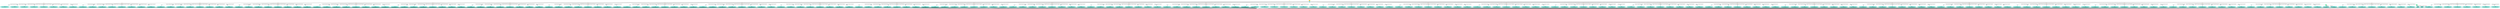 strict digraph "" {
	node [label="\N"];
	"855:CA"	 [ast="<pyverilog.vparser.ast.Case object at 0x7f31411ebf10>",
		fillcolor=lightcyan,
		label="855:CA",
		statements="[]",
		style=filled,
		typ=Case];
	"856:BL"	 [ast="<pyverilog.vparser.ast.Block object at 0x7f314122c950>",
		fillcolor=turquoise,
		label="856:BL
tmp_ca_state_new[20] = update_rule_reg[0];",
		statements="[<pyverilog.vparser.ast.BlockingSubstitution object at 0x7f314122c990>]",
		style=filled,
		typ=Block];
	"855:CA" -> "856:BL"	 [cond="[]",
		lineno=None];
	"836:BL"	 [ast="<pyverilog.vparser.ast.Block object at 0x7f314122cf50>",
		fillcolor=turquoise,
		label="836:BL
tmp_ca_state_new[19] = update_rule_reg[4];",
		statements="[<pyverilog.vparser.ast.BlockingSubstitution object at 0x7f314122cc90>]",
		style=filled,
		typ=Block];
	"Leaf_131:AL"	 [def_var="['ca_state_we', 'ca_state_new', 'tmp_ca_state_new']",
		label="Leaf_131:AL"];
	"836:BL" -> "Leaf_131:AL"	 [cond="[]",
		lineno=None];
	"699:CA"	 [ast="<pyverilog.vparser.ast.Case object at 0x7f314122cf90>",
		fillcolor=lightcyan,
		label="699:CA",
		statements="[]",
		style=filled,
		typ=Case];
	"700:BL"	 [ast="<pyverilog.vparser.ast.Block object at 0x7f31411c1050>",
		fillcolor=turquoise,
		label="700:BL
tmp_ca_state_new[15] = update_rule_reg[6];",
		statements="[<pyverilog.vparser.ast.BlockingSubstitution object at 0x7f31411c1090>]",
		style=filled,
		typ=Block];
	"699:CA" -> "700:BL"	 [cond="[]",
		lineno=None];
	"524:BL"	 [ast="<pyverilog.vparser.ast.Block object at 0x7f31411c1610>",
		fillcolor=turquoise,
		label="524:BL
tmp_ca_state_new[10] = update_rule_reg[7];",
		statements="[<pyverilog.vparser.ast.BlockingSubstitution object at 0x7f31411c1350>]",
		style=filled,
		typ=Block];
	"524:BL" -> "Leaf_131:AL"	 [cond="[]",
		lineno=None];
	"1155:CA"	 [ast="<pyverilog.vparser.ast.Case object at 0x7f31411c1690>",
		fillcolor=lightcyan,
		label="1155:CA",
		statements="[]",
		style=filled,
		typ=Case];
	"1156:BL"	 [ast="<pyverilog.vparser.ast.Block object at 0x7f31411c1710>",
		fillcolor=turquoise,
		label="1156:BL
tmp_ca_state_new[28] = update_rule_reg[3];",
		statements="[<pyverilog.vparser.ast.BlockingSubstitution object at 0x7f31411c1750>]",
		style=filled,
		typ=Block];
	"1155:CA" -> "1156:BL"	 [cond="[]",
		lineno=None];
	"207:CA"	 [ast="<pyverilog.vparser.ast.Case object at 0x7f31411c1a90>",
		fillcolor=lightcyan,
		label="207:CA",
		statements="[]",
		style=filled,
		typ=Case];
	"208:BL"	 [ast="<pyverilog.vparser.ast.Block object at 0x7f31411c1b10>",
		fillcolor=turquoise,
		label="208:BL
tmp_ca_state_new[2] = update_rule_reg[0];",
		statements="[<pyverilog.vparser.ast.BlockingSubstitution object at 0x7f31411c1b50>]",
		style=filled,
		typ=Block];
	"207:CA" -> "208:BL"	 [cond="[]",
		lineno=None];
	"644:BL"	 [ast="<pyverilog.vparser.ast.Block object at 0x7f31411c2190>",
		fillcolor=turquoise,
		label="644:BL
tmp_ca_state_new[14] = update_rule_reg[1];",
		statements="[<pyverilog.vparser.ast.BlockingSubstitution object at 0x7f31411c1e90>]",
		style=filled,
		typ=Block];
	"644:BL" -> "Leaf_131:AL"	 [cond="[]",
		lineno=None];
	"476:BL"	 [ast="<pyverilog.vparser.ast.Block object at 0x7f31411c24d0>",
		fillcolor=turquoise,
		label="476:BL
tmp_ca_state_new[9] = update_rule_reg[4];",
		statements="[<pyverilog.vparser.ast.BlockingSubstitution object at 0x7f31411c2210>]",
		style=filled,
		typ=Block];
	"476:BL" -> "Leaf_131:AL"	 [cond="[]",
		lineno=None];
	"979:CA"	 [ast="<pyverilog.vparser.ast.Case object at 0x7f31411c2550>",
		fillcolor=lightcyan,
		label="979:CA",
		statements="[]",
		style=filled,
		typ=Case];
	"980:BL"	 [ast="<pyverilog.vparser.ast.Block object at 0x7f31411c25d0>",
		fillcolor=turquoise,
		label="980:BL
tmp_ca_state_new[23] = update_rule_reg[4];",
		statements="[<pyverilog.vparser.ast.BlockingSubstitution object at 0x7f31411c2610>]",
		style=filled,
		typ=Block];
	"979:CA" -> "980:BL"	 [cond="[]",
		lineno=None];
	"576:BL"	 [ast="<pyverilog.vparser.ast.Block object at 0x7f31411c2c10>",
		fillcolor=turquoise,
		label="576:BL
tmp_ca_state_new[12] = update_rule_reg[2];",
		statements="[<pyverilog.vparser.ast.BlockingSubstitution object at 0x7f31411c2950>]",
		style=filled,
		typ=Block];
	"576:BL" -> "Leaf_131:AL"	 [cond="[]",
		lineno=None];
	"631:CA"	 [ast="<pyverilog.vparser.ast.Case object at 0x7f31411c2c90>",
		fillcolor=lightcyan,
		label="631:CA",
		statements="[]",
		style=filled,
		typ=Case];
	"632:BL"	 [ast="<pyverilog.vparser.ast.Block object at 0x7f31411c2d10>",
		fillcolor=turquoise,
		label="632:BL
tmp_ca_state_new[13] = update_rule_reg[7];",
		statements="[<pyverilog.vparser.ast.BlockingSubstitution object at 0x7f31411c2d50>]",
		style=filled,
		typ=Block];
	"631:CA" -> "632:BL"	 [cond="[]",
		lineno=None];
	"1236:BL"	 [ast="<pyverilog.vparser.ast.Block object at 0x7f31411c3390>",
		fillcolor=turquoise,
		label="1236:BL
tmp_ca_state_new[30] = update_rule_reg[5];",
		statements="[<pyverilog.vparser.ast.BlockingSubstitution object at 0x7f31411c30d0>]",
		style=filled,
		typ=Block];
	"1236:BL" -> "Leaf_131:AL"	 [cond="[]",
		lineno=None];
	"818:CS"	 [ast="<pyverilog.vparser.ast.CaseStatement object at 0x7f31411c3410>",
		fillcolor=linen,
		label="818:CS",
		statements="[]",
		style=filled,
		typ=CaseStatement];
	"843:CA"	 [ast="<pyverilog.vparser.ast.Case object at 0x7f31411c8c10>",
		fillcolor=lightcyan,
		label="843:CA",
		statements="[]",
		style=filled,
		typ=Case];
	"818:CS" -> "843:CA"	 [cond="['ca_state_reg', 'ca_state_reg', 'ca_state_reg']",
		label="{ ca_state_reg[18], ca_state_reg[19], ca_state_reg[20] }",
		lineno=818];
	"847:CA"	 [ast="<pyverilog.vparser.ast.Case object at 0x7f31411c6050>",
		fillcolor=lightcyan,
		label="847:CA",
		statements="[]",
		style=filled,
		typ=Case];
	"818:CS" -> "847:CA"	 [cond="['ca_state_reg', 'ca_state_reg', 'ca_state_reg']",
		label="{ ca_state_reg[18], ca_state_reg[19], ca_state_reg[20] }",
		lineno=818];
	"827:CA"	 [ast="<pyverilog.vparser.ast.Case object at 0x7f31411c3f10>",
		fillcolor=lightcyan,
		label="827:CA",
		statements="[]",
		style=filled,
		typ=Case];
	"818:CS" -> "827:CA"	 [cond="['ca_state_reg', 'ca_state_reg', 'ca_state_reg']",
		label="{ ca_state_reg[18], ca_state_reg[19], ca_state_reg[20] }",
		lineno=818];
	"831:CA"	 [ast="<pyverilog.vparser.ast.Case object at 0x7f31411c8350>",
		fillcolor=lightcyan,
		label="831:CA",
		statements="[]",
		style=filled,
		typ=Case];
	"818:CS" -> "831:CA"	 [cond="['ca_state_reg', 'ca_state_reg', 'ca_state_reg']",
		label="{ ca_state_reg[18], ca_state_reg[19], ca_state_reg[20] }",
		lineno=818];
	"819:CA"	 [ast="<pyverilog.vparser.ast.Case object at 0x7f31411c3710>",
		fillcolor=lightcyan,
		label="819:CA",
		statements="[]",
		style=filled,
		typ=Case];
	"818:CS" -> "819:CA"	 [cond="['ca_state_reg', 'ca_state_reg', 'ca_state_reg']",
		label="{ ca_state_reg[18], ca_state_reg[19], ca_state_reg[20] }",
		lineno=818];
	"823:CA"	 [ast="<pyverilog.vparser.ast.Case object at 0x7f31411c3b10>",
		fillcolor=lightcyan,
		label="823:CA",
		statements="[]",
		style=filled,
		typ=Case];
	"818:CS" -> "823:CA"	 [cond="['ca_state_reg', 'ca_state_reg', 'ca_state_reg']",
		label="{ ca_state_reg[18], ca_state_reg[19], ca_state_reg[20] }",
		lineno=818];
	"835:CA"	 [ast="<pyverilog.vparser.ast.Case object at 0x7f31411c8750>",
		fillcolor=lightcyan,
		label="835:CA",
		statements="[]",
		style=filled,
		typ=Case];
	"818:CS" -> "835:CA"	 [cond="['ca_state_reg', 'ca_state_reg', 'ca_state_reg']",
		label="{ ca_state_reg[18], ca_state_reg[19], ca_state_reg[20] }",
		lineno=818];
	"839:CA"	 [ast="<pyverilog.vparser.ast.Case object at 0x7f31411c8810>",
		fillcolor=lightcyan,
		label="839:CA",
		statements="[]",
		style=filled,
		typ=Case];
	"818:CS" -> "839:CA"	 [cond="['ca_state_reg', 'ca_state_reg', 'ca_state_reg']",
		label="{ ca_state_reg[18], ca_state_reg[19], ca_state_reg[20] }",
		lineno=818];
	"1115:CA"	 [ast="<pyverilog.vparser.ast.Case object at 0x7f3141179710>",
		fillcolor=lightcyan,
		label="1115:CA",
		statements="[]",
		style=filled,
		typ=Case];
	"1116:BL"	 [ast="<pyverilog.vparser.ast.Block object at 0x7f3141179790>",
		fillcolor=turquoise,
		label="1116:BL
tmp_ca_state_new[27] = update_rule_reg[2];",
		statements="[<pyverilog.vparser.ast.BlockingSubstitution object at 0x7f31411797d0>]",
		style=filled,
		typ=Block];
	"1115:CA" -> "1116:BL"	 [cond="[]",
		lineno=None];
	"376:BL"	 [ast="<pyverilog.vparser.ast.Block object at 0x7f31411f0810>",
		fillcolor=turquoise,
		label="376:BL
tmp_ca_state_new[6] = update_rule_reg[6];",
		statements="[<pyverilog.vparser.ast.BlockingSubstitution object at 0x7f31411f0550>]",
		style=filled,
		typ=Block];
	"376:BL" -> "Leaf_131:AL"	 [cond="[]",
		lineno=None];
	"748:BL"	 [ast="<pyverilog.vparser.ast.Block object at 0x7f31411f0b50>",
		fillcolor=turquoise,
		label="748:BL
tmp_ca_state_new[17] = update_rule_reg[0];",
		statements="[<pyverilog.vparser.ast.BlockingSubstitution object at 0x7f31411f0890>]",
		style=filled,
		typ=Block];
	"748:BL" -> "Leaf_131:AL"	 [cond="[]",
		lineno=None];
	"711:CA"	 [ast="<pyverilog.vparser.ast.Case object at 0x7f31411f0bd0>",
		fillcolor=lightcyan,
		label="711:CA",
		statements="[]",
		style=filled,
		typ=Case];
	"712:BL"	 [ast="<pyverilog.vparser.ast.Block object at 0x7f31411f0c50>",
		fillcolor=turquoise,
		label="712:BL
tmp_ca_state_new[16] = update_rule_reg[0];",
		statements="[<pyverilog.vparser.ast.BlockingSubstitution object at 0x7f31411f0c90>]",
		style=filled,
		typ=Block];
	"711:CA" -> "712:BL"	 [cond="[]",
		lineno=None];
	"659:CA"	 [ast="<pyverilog.vparser.ast.Case object at 0x7f31411f0fd0>",
		fillcolor=lightcyan,
		label="659:CA",
		statements="[]",
		style=filled,
		typ=Case];
	"660:BL"	 [ast="<pyverilog.vparser.ast.Block object at 0x7f3141179090>",
		fillcolor=turquoise,
		label="660:BL
tmp_ca_state_new[14] = update_rule_reg[5];",
		statements="[<pyverilog.vparser.ast.BlockingSubstitution object at 0x7f31411790d0>]",
		style=filled,
		typ=Block];
	"659:CA" -> "660:BL"	 [cond="[]",
		lineno=None];
	"808:BL"	 [ast="<pyverilog.vparser.ast.Block object at 0x7f3141414350>",
		fillcolor=turquoise,
		label="808:BL
tmp_ca_state_new[18] = update_rule_reg[6];",
		statements="[<pyverilog.vparser.ast.BlockingSubstitution object at 0x7f3141414e10>]",
		style=filled,
		typ=Block];
	"808:BL" -> "Leaf_131:AL"	 [cond="[]",
		lineno=None];
	"903:CA"	 [ast="<pyverilog.vparser.ast.Case object at 0x7f3141414790>",
		fillcolor=lightcyan,
		label="903:CA",
		statements="[]",
		style=filled,
		typ=Case];
	"904:BL"	 [ast="<pyverilog.vparser.ast.Block object at 0x7f3141344b90>",
		fillcolor=turquoise,
		label="904:BL
tmp_ca_state_new[21] = update_rule_reg[3];",
		statements="[<pyverilog.vparser.ast.BlockingSubstitution object at 0x7f3141344d10>]",
		style=filled,
		typ=Block];
	"903:CA" -> "904:BL"	 [cond="[]",
		lineno=None];
	"879:CA"	 [ast="<pyverilog.vparser.ast.Case object at 0x7f3141310dd0>",
		fillcolor=lightcyan,
		label="879:CA",
		statements="[]",
		style=filled,
		typ=Case];
	"880:BL"	 [ast="<pyverilog.vparser.ast.Block object at 0x7f3141310190>",
		fillcolor=turquoise,
		label="880:BL
tmp_ca_state_new[20] = update_rule_reg[6];",
		statements="[<pyverilog.vparser.ast.BlockingSubstitution object at 0x7f3141310fd0>]",
		style=filled,
		typ=Block];
	"879:CA" -> "880:BL"	 [cond="[]",
		lineno=None];
	"1106:CS"	 [ast="<pyverilog.vparser.ast.CaseStatement object at 0x7f3141310590>",
		fillcolor=linen,
		label="1106:CS",
		statements="[]",
		style=filled,
		typ=CaseStatement];
	"1106:CS" -> "1115:CA"	 [cond="['ca_state_reg', 'ca_state_reg', 'ca_state_reg']",
		label="{ ca_state_reg[26], ca_state_reg[27], ca_state_reg[28] }",
		lineno=1106];
	"1119:CA"	 [ast="<pyverilog.vparser.ast.Case object at 0x7f3141179b10>",
		fillcolor=lightcyan,
		label="1119:CA",
		statements="[]",
		style=filled,
		typ=Case];
	"1106:CS" -> "1119:CA"	 [cond="['ca_state_reg', 'ca_state_reg', 'ca_state_reg']",
		label="{ ca_state_reg[26], ca_state_reg[27], ca_state_reg[28] }",
		lineno=1106];
	"1107:CA"	 [ast="<pyverilog.vparser.ast.Case object at 0x7f31413100d0>",
		fillcolor=lightcyan,
		label="1107:CA",
		statements="[]",
		style=filled,
		typ=Case];
	"1106:CS" -> "1107:CA"	 [cond="['ca_state_reg', 'ca_state_reg', 'ca_state_reg']",
		label="{ ca_state_reg[26], ca_state_reg[27], ca_state_reg[28] }",
		lineno=1106];
	"1111:CA"	 [ast="<pyverilog.vparser.ast.Case object at 0x7f3141179310>",
		fillcolor=lightcyan,
		label="1111:CA",
		statements="[]",
		style=filled,
		typ=Case];
	"1106:CS" -> "1111:CA"	 [cond="['ca_state_reg', 'ca_state_reg', 'ca_state_reg']",
		label="{ ca_state_reg[26], ca_state_reg[27], ca_state_reg[28] }",
		lineno=1106];
	"1127:CA"	 [ast="<pyverilog.vparser.ast.Case object at 0x7f3141183350>",
		fillcolor=lightcyan,
		label="1127:CA",
		statements="[]",
		style=filled,
		typ=Case];
	"1106:CS" -> "1127:CA"	 [cond="['ca_state_reg', 'ca_state_reg', 'ca_state_reg']",
		label="{ ca_state_reg[26], ca_state_reg[27], ca_state_reg[28] }",
		lineno=1106];
	"1135:CA"	 [ast="<pyverilog.vparser.ast.Case object at 0x7f3141183b50>",
		fillcolor=lightcyan,
		label="1135:CA",
		statements="[]",
		style=filled,
		typ=Case];
	"1106:CS" -> "1135:CA"	 [cond="['ca_state_reg', 'ca_state_reg', 'ca_state_reg']",
		label="{ ca_state_reg[26], ca_state_reg[27], ca_state_reg[28] }",
		lineno=1106];
	"1131:CA"	 [ast="<pyverilog.vparser.ast.Case object at 0x7f3141183750>",
		fillcolor=lightcyan,
		label="1131:CA",
		statements="[]",
		style=filled,
		typ=Case];
	"1106:CS" -> "1131:CA"	 [cond="['ca_state_reg', 'ca_state_reg', 'ca_state_reg']",
		label="{ ca_state_reg[26], ca_state_reg[27], ca_state_reg[28] }",
		lineno=1106];
	"1123:CA"	 [ast="<pyverilog.vparser.ast.Case object at 0x7f3141179f10>",
		fillcolor=lightcyan,
		label="1123:CA",
		statements="[]",
		style=filled,
		typ=Case];
	"1106:CS" -> "1123:CA"	 [cond="['ca_state_reg', 'ca_state_reg', 'ca_state_reg']",
		label="{ ca_state_reg[26], ca_state_reg[27], ca_state_reg[28] }",
		lineno=1106];
	"171:CA"	 [ast="<pyverilog.vparser.ast.Case object at 0x7f3141183f50>",
		fillcolor=lightcyan,
		label="171:CA",
		statements="[]",
		style=filled,
		typ=Case];
	"172:BL"	 [ast="<pyverilog.vparser.ast.Block object at 0x7f3141183fd0>",
		fillcolor=turquoise,
		label="172:BL
tmp_ca_state_new[1] = update_rule_reg[0];",
		statements="[<pyverilog.vparser.ast.BlockingSubstitution object at 0x7f314118b050>]",
		style=filled,
		typ=Block];
	"171:CA" -> "172:BL"	 [cond="[]",
		lineno=None];
	"219:CA"	 [ast="<pyverilog.vparser.ast.Case object at 0x7f314118b390>",
		fillcolor=lightcyan,
		label="219:CA",
		statements="[]",
		style=filled,
		typ=Case];
	"220:BL"	 [ast="<pyverilog.vparser.ast.Block object at 0x7f314118b410>",
		fillcolor=turquoise,
		label="220:BL
tmp_ca_state_new[2] = update_rule_reg[3];",
		statements="[<pyverilog.vparser.ast.BlockingSubstitution object at 0x7f314118b450>]",
		style=filled,
		typ=Block];
	"219:CA" -> "220:BL"	 [cond="[]",
		lineno=None];
	"448:BL"	 [ast="<pyverilog.vparser.ast.Block object at 0x7f314118ba50>",
		fillcolor=turquoise,
		label="448:BL
tmp_ca_state_new[8] = update_rule_reg[6];",
		statements="[<pyverilog.vparser.ast.BlockingSubstitution object at 0x7f314118b790>]",
		style=filled,
		typ=Block];
	"448:BL" -> "Leaf_131:AL"	 [cond="[]",
		lineno=None];
	"844:BL"	 [ast="<pyverilog.vparser.ast.Block object at 0x7f31411c8c90>",
		fillcolor=turquoise,
		label="844:BL
tmp_ca_state_new[19] = update_rule_reg[6];",
		statements="[<pyverilog.vparser.ast.BlockingSubstitution object at 0x7f31411c8cd0>]",
		style=filled,
		typ=Block];
	"843:CA" -> "844:BL"	 [cond="[]",
		lineno=None];
	"856:BL" -> "Leaf_131:AL"	 [cond="[]",
		lineno=None];
	"543:CA"	 [ast="<pyverilog.vparser.ast.Case object at 0x7f314118be10>",
		fillcolor=lightcyan,
		label="543:CA",
		statements="[]",
		style=filled,
		typ=Case];
	"544:BL"	 [ast="<pyverilog.vparser.ast.Block object at 0x7f314118be90>",
		fillcolor=turquoise,
		label="544:BL
tmp_ca_state_new[11] = update_rule_reg[3];",
		statements="[<pyverilog.vparser.ast.BlockingSubstitution object at 0x7f314118bed0>]",
		style=filled,
		typ=Block];
	"543:CA" -> "544:BL"	 [cond="[]",
		lineno=None];
	"1112:BL"	 [ast="<pyverilog.vparser.ast.Block object at 0x7f3141179390>",
		fillcolor=turquoise,
		label="1112:BL
tmp_ca_state_new[27] = update_rule_reg[1];",
		statements="[<pyverilog.vparser.ast.BlockingSubstitution object at 0x7f31411793d0>]",
		style=filled,
		typ=Block];
	"1112:BL" -> "Leaf_131:AL"	 [cond="[]",
		lineno=None];
	"926:CS"	 [ast="<pyverilog.vparser.ast.CaseStatement object at 0x7f3141193250>",
		fillcolor=linen,
		label="926:CS",
		statements="[]",
		style=filled,
		typ=CaseStatement];
	"927:CA"	 [ast="<pyverilog.vparser.ast.Case object at 0x7f31411935d0>",
		fillcolor=lightcyan,
		label="927:CA",
		statements="[]",
		style=filled,
		typ=Case];
	"926:CS" -> "927:CA"	 [cond="['ca_state_reg', 'ca_state_reg', 'ca_state_reg']",
		label="{ ca_state_reg[21], ca_state_reg[22], ca_state_reg[23] }",
		lineno=926];
	"947:CA"	 [ast="<pyverilog.vparser.ast.Case object at 0x7f314119ba10>",
		fillcolor=lightcyan,
		label="947:CA",
		statements="[]",
		style=filled,
		typ=Case];
	"926:CS" -> "947:CA"	 [cond="['ca_state_reg', 'ca_state_reg', 'ca_state_reg']",
		label="{ ca_state_reg[21], ca_state_reg[22], ca_state_reg[23] }",
		lineno=926];
	"955:CA"	 [ast="<pyverilog.vparser.ast.Case object at 0x7f31411a2250>",
		fillcolor=lightcyan,
		label="955:CA",
		statements="[]",
		style=filled,
		typ=Case];
	"926:CS" -> "955:CA"	 [cond="['ca_state_reg', 'ca_state_reg', 'ca_state_reg']",
		label="{ ca_state_reg[21], ca_state_reg[22], ca_state_reg[23] }",
		lineno=926];
	"931:CA"	 [ast="<pyverilog.vparser.ast.Case object at 0x7f31411939d0>",
		fillcolor=lightcyan,
		label="931:CA",
		statements="[]",
		style=filled,
		typ=Case];
	"926:CS" -> "931:CA"	 [cond="['ca_state_reg', 'ca_state_reg', 'ca_state_reg']",
		label="{ ca_state_reg[21], ca_state_reg[22], ca_state_reg[23] }",
		lineno=926];
	"939:CA"	 [ast="<pyverilog.vparser.ast.Case object at 0x7f314119b210>",
		fillcolor=lightcyan,
		label="939:CA",
		statements="[]",
		style=filled,
		typ=Case];
	"926:CS" -> "939:CA"	 [cond="['ca_state_reg', 'ca_state_reg', 'ca_state_reg']",
		label="{ ca_state_reg[21], ca_state_reg[22], ca_state_reg[23] }",
		lineno=926];
	"943:CA"	 [ast="<pyverilog.vparser.ast.Case object at 0x7f314119b610>",
		fillcolor=lightcyan,
		label="943:CA",
		statements="[]",
		style=filled,
		typ=Case];
	"926:CS" -> "943:CA"	 [cond="['ca_state_reg', 'ca_state_reg', 'ca_state_reg']",
		label="{ ca_state_reg[21], ca_state_reg[22], ca_state_reg[23] }",
		lineno=926];
	"951:CA"	 [ast="<pyverilog.vparser.ast.Case object at 0x7f314119be10>",
		fillcolor=lightcyan,
		label="951:CA",
		statements="[]",
		style=filled,
		typ=Case];
	"926:CS" -> "951:CA"	 [cond="['ca_state_reg', 'ca_state_reg', 'ca_state_reg']",
		label="{ ca_state_reg[21], ca_state_reg[22], ca_state_reg[23] }",
		lineno=926];
	"935:CA"	 [ast="<pyverilog.vparser.ast.Case object at 0x7f3141193dd0>",
		fillcolor=lightcyan,
		label="935:CA",
		statements="[]",
		style=filled,
		typ=Case];
	"926:CS" -> "935:CA"	 [cond="['ca_state_reg', 'ca_state_reg', 'ca_state_reg']",
		label="{ ca_state_reg[21], ca_state_reg[22], ca_state_reg[23] }",
		lineno=926];
	"504:BL"	 [ast="<pyverilog.vparser.ast.Block object at 0x7f31411a2910>",
		fillcolor=turquoise,
		label="504:BL
tmp_ca_state_new[10] = update_rule_reg[2];",
		statements="[<pyverilog.vparser.ast.BlockingSubstitution object at 0x7f31411a2650>]",
		style=filled,
		typ=Block];
	"504:BL" -> "Leaf_131:AL"	 [cond="[]",
		lineno=None];
	"1244:BL"	 [ast="<pyverilog.vparser.ast.Block object at 0x7f31411f01d0>",
		fillcolor=turquoise,
		label="1244:BL
tmp_ca_state_new[30] = update_rule_reg[7];",
		statements="[<pyverilog.vparser.ast.BlockingSubstitution object at 0x7f31411f0210>]",
		style=filled,
		typ=Block];
	"1244:BL" -> "Leaf_131:AL"	 [cond="[]",
		lineno=None];
	"1224:BL"	 [ast="<pyverilog.vparser.ast.Block object at 0x7f31411b30d0>",
		fillcolor=turquoise,
		label="1224:BL
tmp_ca_state_new[30] = update_rule_reg[2];",
		statements="[<pyverilog.vparser.ast.BlockingSubstitution object at 0x7f31411b3110>]",
		style=filled,
		typ=Block];
	"1224:BL" -> "Leaf_131:AL"	 [cond="[]",
		lineno=None];
	"1034:CS"	 [ast="<pyverilog.vparser.ast.CaseStatement object at 0x7f31411a2990>",
		fillcolor=linen,
		label="1034:CS",
		statements="[]",
		style=filled,
		typ=CaseStatement];
	"1039:CA"	 [ast="<pyverilog.vparser.ast.Case object at 0x7f31411ab150>",
		fillcolor=lightcyan,
		label="1039:CA",
		statements="[]",
		style=filled,
		typ=Case];
	"1034:CS" -> "1039:CA"	 [cond="['ca_state_reg', 'ca_state_reg', 'ca_state_reg']",
		label="{ ca_state_reg[24], ca_state_reg[25], ca_state_reg[26] }",
		lineno=1034];
	"1055:CA"	 [ast="<pyverilog.vparser.ast.Case object at 0x7f3141132190>",
		fillcolor=lightcyan,
		label="1055:CA",
		statements="[]",
		style=filled,
		typ=Case];
	"1034:CS" -> "1055:CA"	 [cond="['ca_state_reg', 'ca_state_reg', 'ca_state_reg']",
		label="{ ca_state_reg[24], ca_state_reg[25], ca_state_reg[26] }",
		lineno=1034];
	"1047:CA"	 [ast="<pyverilog.vparser.ast.Case object at 0x7f31411ab950>",
		fillcolor=lightcyan,
		label="1047:CA",
		statements="[]",
		style=filled,
		typ=Case];
	"1034:CS" -> "1047:CA"	 [cond="['ca_state_reg', 'ca_state_reg', 'ca_state_reg']",
		label="{ ca_state_reg[24], ca_state_reg[25], ca_state_reg[26] }",
		lineno=1034];
	"1051:CA"	 [ast="<pyverilog.vparser.ast.Case object at 0x7f31411abd50>",
		fillcolor=lightcyan,
		label="1051:CA",
		statements="[]",
		style=filled,
		typ=Case];
	"1034:CS" -> "1051:CA"	 [cond="['ca_state_reg', 'ca_state_reg', 'ca_state_reg']",
		label="{ ca_state_reg[24], ca_state_reg[25], ca_state_reg[26] }",
		lineno=1034];
	"1063:CA"	 [ast="<pyverilog.vparser.ast.Case object at 0x7f3141132990>",
		fillcolor=lightcyan,
		label="1063:CA",
		statements="[]",
		style=filled,
		typ=Case];
	"1034:CS" -> "1063:CA"	 [cond="['ca_state_reg', 'ca_state_reg', 'ca_state_reg']",
		label="{ ca_state_reg[24], ca_state_reg[25], ca_state_reg[26] }",
		lineno=1034];
	"1035:CA"	 [ast="<pyverilog.vparser.ast.Case object at 0x7f31411a2d10>",
		fillcolor=lightcyan,
		label="1035:CA",
		statements="[]",
		style=filled,
		typ=Case];
	"1034:CS" -> "1035:CA"	 [cond="['ca_state_reg', 'ca_state_reg', 'ca_state_reg']",
		label="{ ca_state_reg[24], ca_state_reg[25], ca_state_reg[26] }",
		lineno=1034];
	"1043:CA"	 [ast="<pyverilog.vparser.ast.Case object at 0x7f31411ab550>",
		fillcolor=lightcyan,
		label="1043:CA",
		statements="[]",
		style=filled,
		typ=Case];
	"1034:CS" -> "1043:CA"	 [cond="['ca_state_reg', 'ca_state_reg', 'ca_state_reg']",
		label="{ ca_state_reg[24], ca_state_reg[25], ca_state_reg[26] }",
		lineno=1034];
	"1059:CA"	 [ast="<pyverilog.vparser.ast.Case object at 0x7f3141132590>",
		fillcolor=lightcyan,
		label="1059:CA",
		statements="[]",
		style=filled,
		typ=Case];
	"1034:CS" -> "1059:CA"	 [cond="['ca_state_reg', 'ca_state_reg', 'ca_state_reg']",
		label="{ ca_state_reg[24], ca_state_reg[25], ca_state_reg[26] }",
		lineno=1034];
	"632:BL" -> "Leaf_131:AL"	 [cond="[]",
		lineno=None];
	"507:CA"	 [ast="<pyverilog.vparser.ast.Case object at 0x7f3141132d90>",
		fillcolor=lightcyan,
		label="507:CA",
		statements="[]",
		style=filled,
		typ=Case];
	"508:BL"	 [ast="<pyverilog.vparser.ast.Block object at 0x7f314118bd90>",
		fillcolor=turquoise,
		label="508:BL
tmp_ca_state_new[10] = update_rule_reg[3];",
		statements="[<pyverilog.vparser.ast.BlockingSubstitution object at 0x7f314118bad0>]",
		style=filled,
		typ=Block];
	"507:CA" -> "508:BL"	 [cond="[]",
		lineno=None];
	"1007:CA"	 [ast="<pyverilog.vparser.ast.Case object at 0x7f3141132e50>",
		fillcolor=lightcyan,
		label="1007:CA",
		statements="[]",
		style=filled,
		typ=Case];
	"1008:BL"	 [ast="<pyverilog.vparser.ast.Block object at 0x7f3141132ed0>",
		fillcolor=turquoise,
		label="1008:BL
tmp_ca_state_new[24] = update_rule_reg[2];",
		statements="[<pyverilog.vparser.ast.BlockingSubstitution object at 0x7f3141132f10>]",
		style=filled,
		typ=Block];
	"1007:CA" -> "1008:BL"	 [cond="[]",
		lineno=None];
	"647:CA"	 [ast="<pyverilog.vparser.ast.Case object at 0x7f314113b290>",
		fillcolor=lightcyan,
		label="647:CA",
		statements="[]",
		style=filled,
		typ=Case];
	"648:BL"	 [ast="<pyverilog.vparser.ast.Block object at 0x7f314113b310>",
		fillcolor=turquoise,
		label="648:BL
tmp_ca_state_new[14] = update_rule_reg[2];",
		statements="[<pyverilog.vparser.ast.BlockingSubstitution object at 0x7f314113b350>]",
		style=filled,
		typ=Block];
	"647:CA" -> "648:BL"	 [cond="[]",
		lineno=None];
	"875:CA"	 [ast="<pyverilog.vparser.ast.Case object at 0x7f314113b690>",
		fillcolor=lightcyan,
		label="875:CA",
		statements="[]",
		style=filled,
		typ=Case];
	"876:BL"	 [ast="<pyverilog.vparser.ast.Block object at 0x7f314113b710>",
		fillcolor=turquoise,
		label="876:BL
tmp_ca_state_new[20] = update_rule_reg[5];",
		statements="[<pyverilog.vparser.ast.BlockingSubstitution object at 0x7f314113b750>]",
		style=filled,
		typ=Block];
	"875:CA" -> "876:BL"	 [cond="[]",
		lineno=None];
	"451:CA"	 [ast="<pyverilog.vparser.ast.Case object at 0x7f314113ba90>",
		fillcolor=lightcyan,
		label="451:CA",
		statements="[]",
		style=filled,
		typ=Case];
	"452:BL"	 [ast="<pyverilog.vparser.ast.Block object at 0x7f314113bb10>",
		fillcolor=turquoise,
		label="452:BL
tmp_ca_state_new[8] = update_rule_reg[7];",
		statements="[<pyverilog.vparser.ast.BlockingSubstitution object at 0x7f314113bb50>]",
		style=filled,
		typ=Block];
	"451:CA" -> "452:BL"	 [cond="[]",
		lineno=None];
	"424:BL"	 [ast="<pyverilog.vparser.ast.Block object at 0x7f3141144190>",
		fillcolor=turquoise,
		label="424:BL
tmp_ca_state_new[8] = update_rule_reg[0];",
		statements="[<pyverilog.vparser.ast.BlockingSubstitution object at 0x7f314113be90>]",
		style=filled,
		typ=Block];
	"424:BL" -> "Leaf_131:AL"	 [cond="[]",
		lineno=None];
	"259:CA"	 [ast="<pyverilog.vparser.ast.Case object at 0x7f3141144210>",
		fillcolor=lightcyan,
		label="259:CA",
		statements="[]",
		style=filled,
		typ=Case];
	"260:BL"	 [ast="<pyverilog.vparser.ast.Block object at 0x7f3141144290>",
		fillcolor=turquoise,
		label="260:BL
tmp_ca_state_new[3] = update_rule_reg[4];",
		statements="[<pyverilog.vparser.ast.BlockingSubstitution object at 0x7f31411442d0>]",
		style=filled,
		typ=Block];
	"259:CA" -> "260:BL"	 [cond="[]",
		lineno=None];
	"828:BL"	 [ast="<pyverilog.vparser.ast.Block object at 0x7f31411c3f90>",
		fillcolor=turquoise,
		label="828:BL
tmp_ca_state_new[19] = update_rule_reg[2];",
		statements="[<pyverilog.vparser.ast.BlockingSubstitution object at 0x7f31411c3fd0>]",
		style=filled,
		typ=Block];
	"828:BL" -> "Leaf_131:AL"	 [cond="[]",
		lineno=None];
	"283:CA"	 [ast="<pyverilog.vparser.ast.Case object at 0x7f3141144950>",
		fillcolor=lightcyan,
		label="283:CA",
		statements="[]",
		style=filled,
		typ=Case];
	"284:BL"	 [ast="<pyverilog.vparser.ast.Block object at 0x7f31411449d0>",
		fillcolor=turquoise,
		label="284:BL
tmp_ca_state_new[4] = update_rule_reg[1];",
		statements="[<pyverilog.vparser.ast.BlockingSubstitution object at 0x7f3141144a10>]",
		style=filled,
		typ=Block];
	"283:CA" -> "284:BL"	 [cond="[]",
		lineno=None];
	"803:CA"	 [ast="<pyverilog.vparser.ast.Case object at 0x7f314114c190>",
		fillcolor=lightcyan,
		label="803:CA",
		statements="[]",
		style=filled,
		typ=Case];
	"804:BL"	 [ast="<pyverilog.vparser.ast.Block object at 0x7f314114c210>",
		fillcolor=turquoise,
		label="804:BL
tmp_ca_state_new[18] = update_rule_reg[5];",
		statements="[<pyverilog.vparser.ast.BlockingSubstitution object at 0x7f314114c250>]",
		style=filled,
		typ=Block];
	"803:CA" -> "804:BL"	 [cond="[]",
		lineno=None];
	"547:CA"	 [ast="<pyverilog.vparser.ast.Case object at 0x7f314114c590>",
		fillcolor=lightcyan,
		label="547:CA",
		statements="[]",
		style=filled,
		typ=Case];
	"548:BL"	 [ast="<pyverilog.vparser.ast.Block object at 0x7f314114c610>",
		fillcolor=turquoise,
		label="548:BL
tmp_ca_state_new[11] = update_rule_reg[4];",
		statements="[<pyverilog.vparser.ast.BlockingSubstitution object at 0x7f314114c650>]",
		style=filled,
		typ=Block];
	"547:CA" -> "548:BL"	 [cond="[]",
		lineno=None];
	"539:CA"	 [ast="<pyverilog.vparser.ast.Case object at 0x7f314114c990>",
		fillcolor=lightcyan,
		label="539:CA",
		statements="[]",
		style=filled,
		typ=Case];
	"540:BL"	 [ast="<pyverilog.vparser.ast.Block object at 0x7f314114ca10>",
		fillcolor=turquoise,
		label="540:BL
tmp_ca_state_new[11] = update_rule_reg[2];",
		statements="[<pyverilog.vparser.ast.BlockingSubstitution object at 0x7f314114ca50>]",
		style=filled,
		typ=Block];
	"539:CA" -> "540:BL"	 [cond="[]",
		lineno=None];
	"248:BL"	 [ast="<pyverilog.vparser.ast.Block object at 0x7f3141154090>",
		fillcolor=turquoise,
		label="248:BL
tmp_ca_state_new[3] = update_rule_reg[1];",
		statements="[<pyverilog.vparser.ast.BlockingSubstitution object at 0x7f314114cd90>]",
		style=filled,
		typ=Block];
	"248:BL" -> "Leaf_131:AL"	 [cond="[]",
		lineno=None];
	"280:BL"	 [ast="<pyverilog.vparser.ast.Block object at 0x7f31411543d0>",
		fillcolor=turquoise,
		label="280:BL
tmp_ca_state_new[4] = update_rule_reg[0];",
		statements="[<pyverilog.vparser.ast.BlockingSubstitution object at 0x7f3141154110>]",
		style=filled,
		typ=Block];
	"280:BL" -> "Leaf_131:AL"	 [cond="[]",
		lineno=None];
	"1228:BL"	 [ast="<pyverilog.vparser.ast.Block object at 0x7f31411b34d0>",
		fillcolor=turquoise,
		label="1228:BL
tmp_ca_state_new[30] = update_rule_reg[3];",
		statements="[<pyverilog.vparser.ast.BlockingSubstitution object at 0x7f31411b3510>]",
		style=filled,
		typ=Block];
	"1228:BL" -> "Leaf_131:AL"	 [cond="[]",
		lineno=None];
	"971:CA"	 [ast="<pyverilog.vparser.ast.Case object at 0x7f3140fb6890>",
		fillcolor=lightcyan,
		label="971:CA",
		statements="[]",
		style=filled,
		typ=Case];
	"972:BL"	 [ast="<pyverilog.vparser.ast.Block object at 0x7f3140fb6910>",
		fillcolor=turquoise,
		label="972:BL
tmp_ca_state_new[23] = update_rule_reg[2];",
		statements="[<pyverilog.vparser.ast.BlockingSubstitution object at 0x7f3140fb6950>]",
		style=filled,
		typ=Block];
	"971:CA" -> "972:BL"	 [cond="[]",
		lineno=None];
	"251:CA"	 [ast="<pyverilog.vparser.ast.Case object at 0x7f3141154790>",
		fillcolor=lightcyan,
		label="251:CA",
		statements="[]",
		style=filled,
		typ=Case];
	"252:BL"	 [ast="<pyverilog.vparser.ast.Block object at 0x7f3141154810>",
		fillcolor=turquoise,
		label="252:BL
tmp_ca_state_new[3] = update_rule_reg[2];",
		statements="[<pyverilog.vparser.ast.BlockingSubstitution object at 0x7f3141154850>]",
		style=filled,
		typ=Block];
	"251:CA" -> "252:BL"	 [cond="[]",
		lineno=None];
	"1271:CA"	 [ast="<pyverilog.vparser.ast.Case object at 0x7f3141154b90>",
		fillcolor=lightcyan,
		label="1271:CA",
		statements="[]",
		style=filled,
		typ=Case];
	"1272:BL"	 [ast="<pyverilog.vparser.ast.Block object at 0x7f3141154c10>",
		fillcolor=turquoise,
		label="1272:BL
tmp_ca_state_new[31] = update_rule_reg[5];",
		statements="[<pyverilog.vparser.ast.BlockingSubstitution object at 0x7f3141154c50>]",
		style=filled,
		typ=Block];
	"1271:CA" -> "1272:BL"	 [cond="[]",
		lineno=None];
	"1091:CA"	 [ast="<pyverilog.vparser.ast.Case object at 0x7f3141154f90>",
		fillcolor=lightcyan,
		label="1091:CA",
		statements="[]",
		style=filled,
		typ=Case];
	"1092:BL"	 [ast="<pyverilog.vparser.ast.Block object at 0x7f314115c050>",
		fillcolor=turquoise,
		label="1092:BL
tmp_ca_state_new[26] = update_rule_reg[5];",
		statements="[<pyverilog.vparser.ast.BlockingSubstitution object at 0x7f314115c090>]",
		style=filled,
		typ=Block];
	"1091:CA" -> "1092:BL"	 [cond="[]",
		lineno=None];
	"1223:CA"	 [ast="<pyverilog.vparser.ast.Case object at 0x7f31411b3050>",
		fillcolor=lightcyan,
		label="1223:CA",
		statements="[]",
		style=filled,
		typ=Case];
	"1223:CA" -> "1224:BL"	 [cond="[]",
		lineno=None];
	"388:BL"	 [ast="<pyverilog.vparser.ast.Block object at 0x7f314115c690>",
		fillcolor=turquoise,
		label="388:BL
tmp_ca_state_new[7] = update_rule_reg[0];",
		statements="[<pyverilog.vparser.ast.BlockingSubstitution object at 0x7f314115c3d0>]",
		style=filled,
		typ=Block];
	"388:BL" -> "Leaf_131:AL"	 [cond="[]",
		lineno=None];
	"883:CA"	 [ast="<pyverilog.vparser.ast.Case object at 0x7f314115c710>",
		fillcolor=lightcyan,
		label="883:CA",
		statements="[]",
		style=filled,
		typ=Case];
	"884:BL"	 [ast="<pyverilog.vparser.ast.Block object at 0x7f314115c790>",
		fillcolor=turquoise,
		label="884:BL
tmp_ca_state_new[20] = update_rule_reg[7];",
		statements="[<pyverilog.vparser.ast.BlockingSubstitution object at 0x7f314115c7d0>]",
		style=filled,
		typ=Block];
	"883:CA" -> "884:BL"	 [cond="[]",
		lineno=None];
	"1179:CA"	 [ast="<pyverilog.vparser.ast.Case object at 0x7f314115cb10>",
		fillcolor=lightcyan,
		label="1179:CA",
		statements="[]",
		style=filled,
		typ=Case];
	"1180:BL"	 [ast="<pyverilog.vparser.ast.Block object at 0x7f314115cb90>",
		fillcolor=turquoise,
		label="1180:BL
tmp_ca_state_new[29] = update_rule_reg[0];",
		statements="[<pyverilog.vparser.ast.BlockingSubstitution object at 0x7f314115cbd0>]",
		style=filled,
		typ=Block];
	"1179:CA" -> "1180:BL"	 [cond="[]",
		lineno=None];
	"1143:CA"	 [ast="<pyverilog.vparser.ast.Case object at 0x7f314115cf10>",
		fillcolor=lightcyan,
		label="1143:CA",
		statements="[]",
		style=filled,
		typ=Case];
	"1144:BL"	 [ast="<pyverilog.vparser.ast.Block object at 0x7f314115cf90>",
		fillcolor=turquoise,
		label="1144:BL
tmp_ca_state_new[28] = update_rule_reg[0];",
		statements="[<pyverilog.vparser.ast.BlockingSubstitution object at 0x7f314115cfd0>]",
		style=filled,
		typ=Block];
	"1143:CA" -> "1144:BL"	 [cond="[]",
		lineno=None];
	"896:BL"	 [ast="<pyverilog.vparser.ast.Block object at 0x7f3141164610>",
		fillcolor=turquoise,
		label="896:BL
tmp_ca_state_new[21] = update_rule_reg[1];",
		statements="[<pyverilog.vparser.ast.BlockingSubstitution object at 0x7f3141164350>]",
		style=filled,
		typ=Block];
	"896:BL" -> "Leaf_131:AL"	 [cond="[]",
		lineno=None];
	"483:CA"	 [ast="<pyverilog.vparser.ast.Case object at 0x7f31411649d0>",
		fillcolor=lightcyan,
		label="483:CA",
		statements="[]",
		style=filled,
		typ=Case];
	"484:BL"	 [ast="<pyverilog.vparser.ast.Block object at 0x7f3141164a50>",
		fillcolor=turquoise,
		label="484:BL
tmp_ca_state_new[9] = update_rule_reg[6];",
		statements="[<pyverilog.vparser.ast.BlockingSubstitution object at 0x7f3141164a90>]",
		style=filled,
		typ=Block];
	"483:CA" -> "484:BL"	 [cond="[]",
		lineno=None];
	"452:BL" -> "Leaf_131:AL"	 [cond="[]",
		lineno=None];
	"771:CA"	 [ast="<pyverilog.vparser.ast.Case object at 0x7f3141164dd0>",
		fillcolor=lightcyan,
		label="771:CA",
		statements="[]",
		style=filled,
		typ=Case];
	"772:BL"	 [ast="<pyverilog.vparser.ast.Block object at 0x7f3141164e50>",
		fillcolor=turquoise,
		label="772:BL
tmp_ca_state_new[17] = update_rule_reg[6];",
		statements="[<pyverilog.vparser.ast.BlockingSubstitution object at 0x7f3141164e90>]",
		style=filled,
		typ=Block];
	"771:CA" -> "772:BL"	 [cond="[]",
		lineno=None];
	"471:CA"	 [ast="<pyverilog.vparser.ast.Case object at 0x7f314116c210>",
		fillcolor=lightcyan,
		label="471:CA",
		statements="[]",
		style=filled,
		typ=Case];
	"472:BL"	 [ast="<pyverilog.vparser.ast.Block object at 0x7f314116c290>",
		fillcolor=turquoise,
		label="472:BL
tmp_ca_state_new[9] = update_rule_reg[3];",
		statements="[<pyverilog.vparser.ast.BlockingSubstitution object at 0x7f314116c2d0>]",
		style=filled,
		typ=Block];
	"471:CA" -> "472:BL"	 [cond="[]",
		lineno=None];
	"335:CA"	 [ast="<pyverilog.vparser.ast.Case object at 0x7f314116c610>",
		fillcolor=lightcyan,
		label="335:CA",
		statements="[]",
		style=filled,
		typ=Case];
	"336:BL"	 [ast="<pyverilog.vparser.ast.Block object at 0x7f314116c690>",
		fillcolor=turquoise,
		label="336:BL
tmp_ca_state_new[5] = update_rule_reg[5];",
		statements="[<pyverilog.vparser.ast.BlockingSubstitution object at 0x7f314116c6d0>]",
		style=filled,
		typ=Block];
	"335:CA" -> "336:BL"	 [cond="[]",
		lineno=None];
	"612:BL"	 [ast="<pyverilog.vparser.ast.Block object at 0x7f314116ccd0>",
		fillcolor=turquoise,
		label="612:BL
tmp_ca_state_new[13] = update_rule_reg[2];",
		statements="[<pyverilog.vparser.ast.BlockingSubstitution object at 0x7f314116ca10>]",
		style=filled,
		typ=Block];
	"612:BL" -> "Leaf_131:AL"	 [cond="[]",
		lineno=None];
	"583:CA"	 [ast="<pyverilog.vparser.ast.Case object at 0x7f314116cd50>",
		fillcolor=lightcyan,
		label="583:CA",
		statements="[]",
		style=filled,
		typ=Case];
	"584:BL"	 [ast="<pyverilog.vparser.ast.Block object at 0x7f314116cdd0>",
		fillcolor=turquoise,
		label="584:BL
tmp_ca_state_new[12] = update_rule_reg[4];",
		statements="[<pyverilog.vparser.ast.BlockingSubstitution object at 0x7f314116ce10>]",
		style=filled,
		typ=Block];
	"583:CA" -> "584:BL"	 [cond="[]",
		lineno=None];
	"928:BL"	 [ast="<pyverilog.vparser.ast.Block object at 0x7f3141193650>",
		fillcolor=turquoise,
		label="928:BL
tmp_ca_state_new[22] = update_rule_reg[0];",
		statements="[<pyverilog.vparser.ast.BlockingSubstitution object at 0x7f3141193690>]",
		style=filled,
		typ=Block];
	"927:CA" -> "928:BL"	 [cond="[]",
		lineno=None];
	"788:BL"	 [ast="<pyverilog.vparser.ast.Block object at 0x7f31410f4450>",
		fillcolor=turquoise,
		label="788:BL
tmp_ca_state_new[18] = update_rule_reg[1];",
		statements="[<pyverilog.vparser.ast.BlockingSubstitution object at 0x7f31410f4190>]",
		style=filled,
		typ=Block];
	"788:BL" -> "Leaf_131:AL"	 [cond="[]",
		lineno=None];
	"192:BL"	 [ast="<pyverilog.vparser.ast.Block object at 0x7f31410f4790>",
		fillcolor=turquoise,
		label="192:BL
tmp_ca_state_new[1] = update_rule_reg[5];",
		statements="[<pyverilog.vparser.ast.BlockingSubstitution object at 0x7f31410f44d0>]",
		style=filled,
		typ=Block];
	"192:BL" -> "Leaf_131:AL"	 [cond="[]",
		lineno=None];
	"1120:BL"	 [ast="<pyverilog.vparser.ast.Block object at 0x7f3141179b90>",
		fillcolor=turquoise,
		label="1120:BL
tmp_ca_state_new[27] = update_rule_reg[3];",
		statements="[<pyverilog.vparser.ast.BlockingSubstitution object at 0x7f3141179bd0>]",
		style=filled,
		typ=Block];
	"1120:BL" -> "Leaf_131:AL"	 [cond="[]",
		lineno=None];
	"868:BL"	 [ast="<pyverilog.vparser.ast.Block object at 0x7f31410f4ad0>",
		fillcolor=turquoise,
		label="868:BL
tmp_ca_state_new[20] = update_rule_reg[3];",
		statements="[<pyverilog.vparser.ast.BlockingSubstitution object at 0x7f31410f4810>]",
		style=filled,
		typ=Block];
	"868:BL" -> "Leaf_131:AL"	 [cond="[]",
		lineno=None];
	"544:BL" -> "Leaf_131:AL"	 [cond="[]",
		lineno=None];
	"252:BL" -> "Leaf_131:AL"	 [cond="[]",
		lineno=None];
	"1036:BL"	 [ast="<pyverilog.vparser.ast.Block object at 0x7f31411a2d90>",
		fillcolor=turquoise,
		label="1036:BL
tmp_ca_state_new[25] = update_rule_reg[0];",
		statements="[<pyverilog.vparser.ast.BlockingSubstitution object at 0x7f31411a2dd0>]",
		style=filled,
		typ=Block];
	"1036:BL" -> "Leaf_131:AL"	 [cond="[]",
		lineno=None];
	"428:BL"	 [ast="<pyverilog.vparser.ast.Block object at 0x7f31410f4e10>",
		fillcolor=turquoise,
		label="428:BL
tmp_ca_state_new[8] = update_rule_reg[1];",
		statements="[<pyverilog.vparser.ast.BlockingSubstitution object at 0x7f31410f4b50>]",
		style=filled,
		typ=Block];
	"428:BL" -> "Leaf_131:AL"	 [cond="[]",
		lineno=None];
	"403:CA"	 [ast="<pyverilog.vparser.ast.Case object at 0x7f31410f4e90>",
		fillcolor=lightcyan,
		label="403:CA",
		statements="[]",
		style=filled,
		typ=Case];
	"404:BL"	 [ast="<pyverilog.vparser.ast.Block object at 0x7f31410f4f10>",
		fillcolor=turquoise,
		label="404:BL
tmp_ca_state_new[7] = update_rule_reg[4];",
		statements="[<pyverilog.vparser.ast.BlockingSubstitution object at 0x7f31410f4f50>]",
		style=filled,
		typ=Block];
	"403:CA" -> "404:BL"	 [cond="[]",
		lineno=None];
	"556:BL"	 [ast="<pyverilog.vparser.ast.Block object at 0x7f31410fe590>",
		fillcolor=turquoise,
		label="556:BL
tmp_ca_state_new[11] = update_rule_reg[6];",
		statements="[<pyverilog.vparser.ast.BlockingSubstitution object at 0x7f31410fe2d0>]",
		style=filled,
		typ=Block];
	"556:BL" -> "Leaf_131:AL"	 [cond="[]",
		lineno=None];
	"1214:CS"	 [ast="<pyverilog.vparser.ast.CaseStatement object at 0x7f31411c6490>",
		fillcolor=linen,
		label="1214:CS",
		statements="[]",
		style=filled,
		typ=CaseStatement];
	"1214:CS" -> "1223:CA"	 [cond="['ca_state_reg', 'ca_state_reg', 'ca_state_reg']",
		label="{ ca_state_reg[29], ca_state_reg[30], ca_state_reg[31] }",
		lineno=1214];
	"1243:CA"	 [ast="<pyverilog.vparser.ast.Case object at 0x7f31411f0150>",
		fillcolor=lightcyan,
		label="1243:CA",
		statements="[]",
		style=filled,
		typ=Case];
	"1214:CS" -> "1243:CA"	 [cond="['ca_state_reg', 'ca_state_reg', 'ca_state_reg']",
		label="{ ca_state_reg[29], ca_state_reg[30], ca_state_reg[31] }",
		lineno=1214];
	"1227:CA"	 [ast="<pyverilog.vparser.ast.Case object at 0x7f31411b3450>",
		fillcolor=lightcyan,
		label="1227:CA",
		statements="[]",
		style=filled,
		typ=Case];
	"1214:CS" -> "1227:CA"	 [cond="['ca_state_reg', 'ca_state_reg', 'ca_state_reg']",
		label="{ ca_state_reg[29], ca_state_reg[30], ca_state_reg[31] }",
		lineno=1214];
	"1239:CA"	 [ast="<pyverilog.vparser.ast.Case object at 0x7f31411b3d10>",
		fillcolor=lightcyan,
		label="1239:CA",
		statements="[]",
		style=filled,
		typ=Case];
	"1214:CS" -> "1239:CA"	 [cond="['ca_state_reg', 'ca_state_reg', 'ca_state_reg']",
		label="{ ca_state_reg[29], ca_state_reg[30], ca_state_reg[31] }",
		lineno=1214];
	"1231:CA"	 [ast="<pyverilog.vparser.ast.Case object at 0x7f31411b3850>",
		fillcolor=lightcyan,
		label="1231:CA",
		statements="[]",
		style=filled,
		typ=Case];
	"1214:CS" -> "1231:CA"	 [cond="['ca_state_reg', 'ca_state_reg', 'ca_state_reg']",
		label="{ ca_state_reg[29], ca_state_reg[30], ca_state_reg[31] }",
		lineno=1214];
	"1215:CA"	 [ast="<pyverilog.vparser.ast.Case object at 0x7f31411c6810>",
		fillcolor=lightcyan,
		label="1215:CA",
		statements="[]",
		style=filled,
		typ=Case];
	"1214:CS" -> "1215:CA"	 [cond="['ca_state_reg', 'ca_state_reg', 'ca_state_reg']",
		label="{ ca_state_reg[29], ca_state_reg[30], ca_state_reg[31] }",
		lineno=1214];
	"1235:CA"	 [ast="<pyverilog.vparser.ast.Case object at 0x7f31411b3c50>",
		fillcolor=lightcyan,
		label="1235:CA",
		statements="[]",
		style=filled,
		typ=Case];
	"1214:CS" -> "1235:CA"	 [cond="['ca_state_reg', 'ca_state_reg', 'ca_state_reg']",
		label="{ ca_state_reg[29], ca_state_reg[30], ca_state_reg[31] }",
		lineno=1214];
	"1219:CA"	 [ast="<pyverilog.vparser.ast.Case object at 0x7f31411c6c10>",
		fillcolor=lightcyan,
		label="1219:CA",
		statements="[]",
		style=filled,
		typ=Case];
	"1214:CS" -> "1219:CA"	 [cond="['ca_state_reg', 'ca_state_reg', 'ca_state_reg']",
		label="{ ca_state_reg[29], ca_state_reg[30], ca_state_reg[31] }",
		lineno=1214];
	"848:BL"	 [ast="<pyverilog.vparser.ast.Block object at 0x7f31411c60d0>",
		fillcolor=turquoise,
		label="848:BL
tmp_ca_state_new[19] = update_rule_reg[7];",
		statements="[<pyverilog.vparser.ast.BlockingSubstitution object at 0x7f31411c6110>]",
		style=filled,
		typ=Block];
	"847:CA" -> "848:BL"	 [cond="[]",
		lineno=None];
	"992:BL"	 [ast="<pyverilog.vparser.ast.Block object at 0x7f31410fe8d0>",
		fillcolor=turquoise,
		label="992:BL
tmp_ca_state_new[23] = update_rule_reg[7];",
		statements="[<pyverilog.vparser.ast.BlockingSubstitution object at 0x7f31410fe610>]",
		style=filled,
		typ=Block];
	"992:BL" -> "Leaf_131:AL"	 [cond="[]",
		lineno=None];
	"915:CA"	 [ast="<pyverilog.vparser.ast.Case object at 0x7f314102f810>",
		fillcolor=lightcyan,
		label="915:CA",
		statements="[]",
		style=filled,
		typ=Case];
	"916:BL"	 [ast="<pyverilog.vparser.ast.Block object at 0x7f314111ff10>",
		fillcolor=turquoise,
		label="916:BL
tmp_ca_state_new[21] = update_rule_reg[6];",
		statements="[<pyverilog.vparser.ast.BlockingSubstitution object at 0x7f314111fc50>]",
		style=filled,
		typ=Block];
	"915:CA" -> "916:BL"	 [cond="[]",
		lineno=None];
	"1064:BL"	 [ast="<pyverilog.vparser.ast.Block object at 0x7f3141132a10>",
		fillcolor=turquoise,
		label="1064:BL
tmp_ca_state_new[25] = update_rule_reg[7];",
		statements="[<pyverilog.vparser.ast.BlockingSubstitution object at 0x7f3141132a50>]",
		style=filled,
		typ=Block];
	"1064:BL" -> "Leaf_131:AL"	 [cond="[]",
		lineno=None];
	"776:BL"	 [ast="<pyverilog.vparser.ast.Block object at 0x7f31410fef50>",
		fillcolor=turquoise,
		label="776:BL
tmp_ca_state_new[17] = update_rule_reg[7];",
		statements="[<pyverilog.vparser.ast.BlockingSubstitution object at 0x7f31410fec90>]",
		style=filled,
		typ=Block];
	"776:BL" -> "Leaf_131:AL"	 [cond="[]",
		lineno=None];
	"299:CA"	 [ast="<pyverilog.vparser.ast.Case object at 0x7f31410fefd0>",
		fillcolor=lightcyan,
		label="299:CA",
		statements="[]",
		style=filled,
		typ=Case];
	"300:BL"	 [ast="<pyverilog.vparser.ast.Block object at 0x7f3141107090>",
		fillcolor=turquoise,
		label="300:BL
tmp_ca_state_new[4] = update_rule_reg[5];",
		statements="[<pyverilog.vparser.ast.BlockingSubstitution object at 0x7f31411070d0>]",
		style=filled,
		typ=Block];
	"299:CA" -> "300:BL"	 [cond="[]",
		lineno=None];
	"551:CA"	 [ast="<pyverilog.vparser.ast.Case object at 0x7f3141107410>",
		fillcolor=lightcyan,
		label="551:CA",
		statements="[]",
		style=filled,
		typ=Case];
	"552:BL"	 [ast="<pyverilog.vparser.ast.Block object at 0x7f3141107490>",
		fillcolor=turquoise,
		label="552:BL
tmp_ca_state_new[11] = update_rule_reg[5];",
		statements="[<pyverilog.vparser.ast.BlockingSubstitution object at 0x7f31411074d0>]",
		style=filled,
		typ=Block];
	"551:CA" -> "552:BL"	 [cond="[]",
		lineno=None];
	"536:BL"	 [ast="<pyverilog.vparser.ast.Block object at 0x7f3141107ad0>",
		fillcolor=turquoise,
		label="536:BL
tmp_ca_state_new[11] = update_rule_reg[1];",
		statements="[<pyverilog.vparser.ast.BlockingSubstitution object at 0x7f3141107810>]",
		style=filled,
		typ=Block];
	"536:BL" -> "Leaf_131:AL"	 [cond="[]",
		lineno=None];
	"812:BL"	 [ast="<pyverilog.vparser.ast.Block object at 0x7f3141107e10>",
		fillcolor=turquoise,
		label="812:BL
tmp_ca_state_new[18] = update_rule_reg[7];",
		statements="[<pyverilog.vparser.ast.BlockingSubstitution object at 0x7f3141107b50>]",
		style=filled,
		typ=Block];
	"812:BL" -> "Leaf_131:AL"	 [cond="[]",
		lineno=None];
	"308:BL"	 [ast="<pyverilog.vparser.ast.Block object at 0x7f314110f190>",
		fillcolor=turquoise,
		label="308:BL
tmp_ca_state_new[4] = update_rule_reg[7];",
		statements="[<pyverilog.vparser.ast.BlockingSubstitution object at 0x7f3141107e90>]",
		style=filled,
		typ=Block];
	"308:BL" -> "Leaf_131:AL"	 [cond="[]",
		lineno=None];
	"411:CA"	 [ast="<pyverilog.vparser.ast.Case object at 0x7f314110f210>",
		fillcolor=lightcyan,
		label="411:CA",
		statements="[]",
		style=filled,
		typ=Case];
	"412:BL"	 [ast="<pyverilog.vparser.ast.Block object at 0x7f314110f290>",
		fillcolor=turquoise,
		label="412:BL
tmp_ca_state_new[7] = update_rule_reg[6];",
		statements="[<pyverilog.vparser.ast.BlockingSubstitution object at 0x7f314110f2d0>]",
		style=filled,
		typ=Block];
	"411:CA" -> "412:BL"	 [cond="[]",
		lineno=None];
	"212:BL"	 [ast="<pyverilog.vparser.ast.Block object at 0x7f314110f8d0>",
		fillcolor=turquoise,
		label="212:BL
tmp_ca_state_new[2] = update_rule_reg[1];",
		statements="[<pyverilog.vparser.ast.BlockingSubstitution object at 0x7f314110f610>]",
		style=filled,
		typ=Block];
	"212:BL" -> "Leaf_131:AL"	 [cond="[]",
		lineno=None];
	"1092:BL" -> "Leaf_131:AL"	 [cond="[]",
		lineno=None];
	"624:BL"	 [ast="<pyverilog.vparser.ast.Block object at 0x7f314110fc10>",
		fillcolor=turquoise,
		label="624:BL
tmp_ca_state_new[13] = update_rule_reg[5];",
		statements="[<pyverilog.vparser.ast.BlockingSubstitution object at 0x7f314110f950>]",
		style=filled,
		typ=Block];
	"624:BL" -> "Leaf_131:AL"	 [cond="[]",
		lineno=None];
	"1243:CA" -> "1244:BL"	 [cond="[]",
		lineno=None];
	"172:BL" -> "Leaf_131:AL"	 [cond="[]",
		lineno=None];
	"811:CA"	 [ast="<pyverilog.vparser.ast.Case object at 0x7f31411170d0>",
		fillcolor=lightcyan,
		label="811:CA",
		statements="[]",
		style=filled,
		typ=Case];
	"811:CA" -> "812:BL"	 [cond="[]",
		lineno=None];
	"1184:BL"	 [ast="<pyverilog.vparser.ast.Block object at 0x7f3141117450>",
		fillcolor=turquoise,
		label="1184:BL
tmp_ca_state_new[29] = update_rule_reg[1];",
		statements="[<pyverilog.vparser.ast.BlockingSubstitution object at 0x7f3141117190>]",
		style=filled,
		typ=Block];
	"1184:BL" -> "Leaf_131:AL"	 [cond="[]",
		lineno=None];
	"227:CA"	 [ast="<pyverilog.vparser.ast.Case object at 0x7f31411174d0>",
		fillcolor=lightcyan,
		label="227:CA",
		statements="[]",
		style=filled,
		typ=Case];
	"228:BL"	 [ast="<pyverilog.vparser.ast.Block object at 0x7f3141117550>",
		fillcolor=turquoise,
		label="228:BL
tmp_ca_state_new[2] = update_rule_reg[5];",
		statements="[<pyverilog.vparser.ast.BlockingSubstitution object at 0x7f3141117590>]",
		style=filled,
		typ=Block];
	"227:CA" -> "228:BL"	 [cond="[]",
		lineno=None];
	"232:BL"	 [ast="<pyverilog.vparser.ast.Block object at 0x7f3141117b90>",
		fillcolor=turquoise,
		label="232:BL
tmp_ca_state_new[2] = update_rule_reg[6];",
		statements="[<pyverilog.vparser.ast.BlockingSubstitution object at 0x7f31411178d0>]",
		style=filled,
		typ=Block];
	"232:BL" -> "Leaf_131:AL"	 [cond="[]",
		lineno=None];
	"499:CA"	 [ast="<pyverilog.vparser.ast.Case object at 0x7f3141117c10>",
		fillcolor=lightcyan,
		label="499:CA",
		statements="[]",
		style=filled,
		typ=Case];
	"500:BL"	 [ast="<pyverilog.vparser.ast.Block object at 0x7f3141117c90>",
		fillcolor=turquoise,
		label="500:BL
tmp_ca_state_new[10] = update_rule_reg[1];",
		statements="[<pyverilog.vparser.ast.BlockingSubstitution object at 0x7f3141117cd0>]",
		style=filled,
		typ=Block];
	"499:CA" -> "500:BL"	 [cond="[]",
		lineno=None];
	"763:CA"	 [ast="<pyverilog.vparser.ast.Case object at 0x7f314111f050>",
		fillcolor=lightcyan,
		label="763:CA",
		statements="[]",
		style=filled,
		typ=Case];
	"764:BL"	 [ast="<pyverilog.vparser.ast.Block object at 0x7f314111f0d0>",
		fillcolor=turquoise,
		label="764:BL
tmp_ca_state_new[17] = update_rule_reg[4];",
		statements="[<pyverilog.vparser.ast.BlockingSubstitution object at 0x7f314111f110>]",
		style=filled,
		typ=Block];
	"763:CA" -> "764:BL"	 [cond="[]",
		lineno=None];
	"719:CA"	 [ast="<pyverilog.vparser.ast.Case object at 0x7f314111f450>",
		fillcolor=lightcyan,
		label="719:CA",
		statements="[]",
		style=filled,
		typ=Case];
	"720:BL"	 [ast="<pyverilog.vparser.ast.Block object at 0x7f314111f4d0>",
		fillcolor=turquoise,
		label="720:BL
tmp_ca_state_new[16] = update_rule_reg[2];",
		statements="[<pyverilog.vparser.ast.BlockingSubstitution object at 0x7f314111f510>]",
		style=filled,
		typ=Block];
	"719:CA" -> "720:BL"	 [cond="[]",
		lineno=None];
	"651:CA"	 [ast="<pyverilog.vparser.ast.Case object at 0x7f314111f850>",
		fillcolor=lightcyan,
		label="651:CA",
		statements="[]",
		style=filled,
		typ=Case];
	"652:BL"	 [ast="<pyverilog.vparser.ast.Block object at 0x7f314111f8d0>",
		fillcolor=turquoise,
		label="652:BL
tmp_ca_state_new[14] = update_rule_reg[3];",
		statements="[<pyverilog.vparser.ast.BlockingSubstitution object at 0x7f314111f910>]",
		style=filled,
		typ=Block];
	"651:CA" -> "652:BL"	 [cond="[]",
		lineno=None];
	"916:BL" -> "Leaf_131:AL"	 [cond="[]",
		lineno=None];
	"295:CA"	 [ast="<pyverilog.vparser.ast.Case object at 0x7f314111ff90>",
		fillcolor=lightcyan,
		label="295:CA",
		statements="[]",
		style=filled,
		typ=Case];
	"296:BL"	 [ast="<pyverilog.vparser.ast.Block object at 0x7f3141127050>",
		fillcolor=turquoise,
		label="296:BL
tmp_ca_state_new[4] = update_rule_reg[4];",
		statements="[<pyverilog.vparser.ast.BlockingSubstitution object at 0x7f3141127090>]",
		style=filled,
		typ=Block];
	"295:CA" -> "296:BL"	 [cond="[]",
		lineno=None];
	"1080:BL"	 [ast="<pyverilog.vparser.ast.Block object at 0x7f3141127690>",
		fillcolor=turquoise,
		label="1080:BL
tmp_ca_state_new[26] = update_rule_reg[2];",
		statements="[<pyverilog.vparser.ast.BlockingSubstitution object at 0x7f31411273d0>]",
		style=filled,
		typ=Block];
	"1080:BL" -> "Leaf_131:AL"	 [cond="[]",
		lineno=None];
	"147:CA"	 [ast="<pyverilog.vparser.ast.Case object at 0x7f3141127710>",
		fillcolor=lightcyan,
		label="147:CA",
		statements="[]",
		style=filled,
		typ=Case];
	"148:BL"	 [ast="<pyverilog.vparser.ast.Block object at 0x7f3141127790>",
		fillcolor=turquoise,
		label="148:BL
tmp_ca_state_new[0] = update_rule_reg[3];",
		statements="[<pyverilog.vparser.ast.BlockingSubstitution object at 0x7f31411277d0>]",
		style=filled,
		typ=Block];
	"147:CA" -> "148:BL"	 [cond="[]",
		lineno=None];
	"1171:CA"	 [ast="<pyverilog.vparser.ast.Case object at 0x7f3141127b10>",
		fillcolor=lightcyan,
		label="1171:CA",
		statements="[]",
		style=filled,
		typ=Case];
	"1172:BL"	 [ast="<pyverilog.vparser.ast.Block object at 0x7f3141127b90>",
		fillcolor=turquoise,
		label="1172:BL
tmp_ca_state_new[28] = update_rule_reg[7];",
		statements="[<pyverilog.vparser.ast.BlockingSubstitution object at 0x7f3141127bd0>]",
		style=filled,
		typ=Block];
	"1171:CA" -> "1172:BL"	 [cond="[]",
		lineno=None];
	"468:BL"	 [ast="<pyverilog.vparser.ast.Block object at 0x7f314112f210>",
		fillcolor=turquoise,
		label="468:BL
tmp_ca_state_new[9] = update_rule_reg[2];",
		statements="[<pyverilog.vparser.ast.BlockingSubstitution object at 0x7f3141127f10>]",
		style=filled,
		typ=Block];
	"468:BL" -> "Leaf_131:AL"	 [cond="[]",
		lineno=None];
	"628:BL"	 [ast="<pyverilog.vparser.ast.Block object at 0x7f314112f550>",
		fillcolor=turquoise,
		label="628:BL
tmp_ca_state_new[13] = update_rule_reg[6];",
		statements="[<pyverilog.vparser.ast.BlockingSubstitution object at 0x7f314112f290>]",
		style=filled,
		typ=Block];
	"628:BL" -> "Leaf_131:AL"	 [cond="[]",
		lineno=None];
	"676:BL"	 [ast="<pyverilog.vparser.ast.Block object at 0x7f314112f890>",
		fillcolor=turquoise,
		label="676:BL
tmp_ca_state_new[15] = update_rule_reg[0];",
		statements="[<pyverilog.vparser.ast.BlockingSubstitution object at 0x7f314112f5d0>]",
		style=filled,
		typ=Block];
	"676:BL" -> "Leaf_131:AL"	 [cond="[]",
		lineno=None];
	"984:BL"	 [ast="<pyverilog.vparser.ast.Block object at 0x7f314112fbd0>",
		fillcolor=turquoise,
		label="984:BL
tmp_ca_state_new[23] = update_rule_reg[5];",
		statements="[<pyverilog.vparser.ast.BlockingSubstitution object at 0x7f314112f910>]",
		style=filled,
		typ=Block];
	"984:BL" -> "Leaf_131:AL"	 [cond="[]",
		lineno=None];
	"268:BL"	 [ast="<pyverilog.vparser.ast.Block object at 0x7f314112ff10>",
		fillcolor=turquoise,
		label="268:BL
tmp_ca_state_new[3] = update_rule_reg[6];",
		statements="[<pyverilog.vparser.ast.BlockingSubstitution object at 0x7f314112fc50>]",
		style=filled,
		typ=Block];
	"268:BL" -> "Leaf_131:AL"	 [cond="[]",
		lineno=None];
	"1119:CA" -> "1120:BL"	 [cond="[]",
		lineno=None];
	"215:CA"	 [ast="<pyverilog.vparser.ast.Case object at 0x7f31410b9310>",
		fillcolor=lightcyan,
		label="215:CA",
		statements="[]",
		style=filled,
		typ=Case];
	"216:BL"	 [ast="<pyverilog.vparser.ast.Block object at 0x7f31410b9390>",
		fillcolor=turquoise,
		label="216:BL
tmp_ca_state_new[2] = update_rule_reg[2];",
		statements="[<pyverilog.vparser.ast.BlockingSubstitution object at 0x7f31410b93d0>]",
		style=filled,
		typ=Block];
	"215:CA" -> "216:BL"	 [cond="[]",
		lineno=None];
	"444:BL"	 [ast="<pyverilog.vparser.ast.Block object at 0x7f3141144dd0>",
		fillcolor=turquoise,
		label="444:BL
tmp_ca_state_new[8] = update_rule_reg[5];",
		statements="[<pyverilog.vparser.ast.BlockingSubstitution object at 0x7f3141144e10>]",
		style=filled,
		typ=Block];
	"444:BL" -> "Leaf_131:AL"	 [cond="[]",
		lineno=None];
	"911:CA"	 [ast="<pyverilog.vparser.ast.Case object at 0x7f31410b9b10>",
		fillcolor=lightcyan,
		label="911:CA",
		statements="[]",
		style=filled,
		typ=Case];
	"912:BL"	 [ast="<pyverilog.vparser.ast.Block object at 0x7f31410b9b90>",
		fillcolor=turquoise,
		label="912:BL
tmp_ca_state_new[21] = update_rule_reg[5];",
		statements="[<pyverilog.vparser.ast.BlockingSubstitution object at 0x7f31410b9bd0>]",
		style=filled,
		typ=Block];
	"911:CA" -> "912:BL"	 [cond="[]",
		lineno=None];
	"944:BL"	 [ast="<pyverilog.vparser.ast.Block object at 0x7f314119b690>",
		fillcolor=turquoise,
		label="944:BL
tmp_ca_state_new[22] = update_rule_reg[4];",
		statements="[<pyverilog.vparser.ast.BlockingSubstitution object at 0x7f314119b6d0>]",
		style=filled,
		typ=Block];
	"944:BL" -> "Leaf_131:AL"	 [cond="[]",
		lineno=None];
	"703:CA"	 [ast="<pyverilog.vparser.ast.Case object at 0x7f31410b9f10>",
		fillcolor=lightcyan,
		label="703:CA",
		statements="[]",
		style=filled,
		typ=Case];
	"704:BL"	 [ast="<pyverilog.vparser.ast.Block object at 0x7f31410b9f90>",
		fillcolor=turquoise,
		label="704:BL
tmp_ca_state_new[15] = update_rule_reg[7];",
		statements="[<pyverilog.vparser.ast.BlockingSubstitution object at 0x7f31410b9fd0>]",
		style=filled,
		typ=Block];
	"703:CA" -> "704:BL"	 [cond="[]",
		lineno=None];
	"412:BL" -> "Leaf_131:AL"	 [cond="[]",
		lineno=None];
	"292:BL"	 [ast="<pyverilog.vparser.ast.Block object at 0x7f31410e2a90>",
		fillcolor=turquoise,
		label="292:BL
tmp_ca_state_new[4] = update_rule_reg[3];",
		statements="[<pyverilog.vparser.ast.BlockingSubstitution object at 0x7f31410e2ad0>]",
		style=filled,
		typ=Block];
	"292:BL" -> "Leaf_131:AL"	 [cond="[]",
		lineno=None];
	"1187:CA"	 [ast="<pyverilog.vparser.ast.Case object at 0x7f31410c1350>",
		fillcolor=lightcyan,
		label="1187:CA",
		statements="[]",
		style=filled,
		typ=Case];
	"1188:BL"	 [ast="<pyverilog.vparser.ast.Block object at 0x7f31410c13d0>",
		fillcolor=turquoise,
		label="1188:BL
tmp_ca_state_new[29] = update_rule_reg[2];",
		statements="[<pyverilog.vparser.ast.BlockingSubstitution object at 0x7f31410c1410>]",
		style=filled,
		typ=Block];
	"1187:CA" -> "1188:BL"	 [cond="[]",
		lineno=None];
	"1044:BL"	 [ast="<pyverilog.vparser.ast.Block object at 0x7f31411ab5d0>",
		fillcolor=turquoise,
		label="1044:BL
tmp_ca_state_new[25] = update_rule_reg[2];",
		statements="[<pyverilog.vparser.ast.BlockingSubstitution object at 0x7f31411ab610>]",
		style=filled,
		typ=Block];
	"1044:BL" -> "Leaf_131:AL"	 [cond="[]",
		lineno=None];
	"760:BL"	 [ast="<pyverilog.vparser.ast.Block object at 0x7f314110fd10>",
		fillcolor=turquoise,
		label="760:BL
tmp_ca_state_new[17] = update_rule_reg[3];",
		statements="[<pyverilog.vparser.ast.BlockingSubstitution object at 0x7f314110fd50>]",
		style=filled,
		typ=Block];
	"760:BL" -> "Leaf_131:AL"	 [cond="[]",
		lineno=None];
	"948:BL"	 [ast="<pyverilog.vparser.ast.Block object at 0x7f314119ba90>",
		fillcolor=turquoise,
		label="948:BL
tmp_ca_state_new[22] = update_rule_reg[5];",
		statements="[<pyverilog.vparser.ast.BlockingSubstitution object at 0x7f314119bad0>]",
		style=filled,
		typ=Block];
	"947:CA" -> "948:BL"	 [cond="[]",
		lineno=None];
	"871:CA"	 [ast="<pyverilog.vparser.ast.Case object at 0x7f31410c1b50>",
		fillcolor=lightcyan,
		label="871:CA",
		statements="[]",
		style=filled,
		typ=Case];
	"872:BL"	 [ast="<pyverilog.vparser.ast.Block object at 0x7f31410c1bd0>",
		fillcolor=turquoise,
		label="872:BL
tmp_ca_state_new[20] = update_rule_reg[4];",
		statements="[<pyverilog.vparser.ast.BlockingSubstitution object at 0x7f31410c1c10>]",
		style=filled,
		typ=Block];
	"871:CA" -> "872:BL"	 [cond="[]",
		lineno=None];
	"1172:BL" -> "Leaf_131:AL"	 [cond="[]",
		lineno=None];
	"667:CA"	 [ast="<pyverilog.vparser.ast.Case object at 0x7f31410c1f50>",
		fillcolor=lightcyan,
		label="667:CA",
		statements="[]",
		style=filled,
		typ=Case];
	"668:BL"	 [ast="<pyverilog.vparser.ast.Block object at 0x7f31410c1fd0>",
		fillcolor=turquoise,
		label="668:BL
tmp_ca_state_new[14] = update_rule_reg[7];",
		statements="[<pyverilog.vparser.ast.BlockingSubstitution object at 0x7f31410c9050>]",
		style=filled,
		typ=Block];
	"667:CA" -> "668:BL"	 [cond="[]",
		lineno=None];
	"1075:CA"	 [ast="<pyverilog.vparser.ast.Case object at 0x7f31410c9390>",
		fillcolor=lightcyan,
		label="1075:CA",
		statements="[]",
		style=filled,
		typ=Case];
	"1076:BL"	 [ast="<pyverilog.vparser.ast.Block object at 0x7f31410c9410>",
		fillcolor=turquoise,
		label="1076:BL
tmp_ca_state_new[26] = update_rule_reg[1];",
		statements="[<pyverilog.vparser.ast.BlockingSubstitution object at 0x7f31410c9450>]",
		style=filled,
		typ=Block];
	"1075:CA" -> "1076:BL"	 [cond="[]",
		lineno=None];
	"895:CA"	 [ast="<pyverilog.vparser.ast.Case object at 0x7f31410c9790>",
		fillcolor=lightcyan,
		label="895:CA",
		statements="[]",
		style=filled,
		typ=Case];
	"895:CA" -> "896:BL"	 [cond="[]",
		lineno=None];
	"264:BL"	 [ast="<pyverilog.vparser.ast.Block object at 0x7f31410c9b10>",
		fillcolor=turquoise,
		label="264:BL
tmp_ca_state_new[3] = update_rule_reg[5];",
		statements="[<pyverilog.vparser.ast.BlockingSubstitution object at 0x7f31410c9850>]",
		style=filled,
		typ=Block];
	"264:BL" -> "Leaf_131:AL"	 [cond="[]",
		lineno=None];
	"315:CA"	 [ast="<pyverilog.vparser.ast.Case object at 0x7f31410c9b90>",
		fillcolor=lightcyan,
		label="315:CA",
		statements="[]",
		style=filled,
		typ=Case];
	"316:BL"	 [ast="<pyverilog.vparser.ast.Block object at 0x7f3141164950>",
		fillcolor=turquoise,
		label="316:BL
tmp_ca_state_new[5] = update_rule_reg[0];",
		statements="[<pyverilog.vparser.ast.BlockingSubstitution object at 0x7f3141164690>]",
		style=filled,
		typ=Block];
	"315:CA" -> "316:BL"	 [cond="[]",
		lineno=None];
	"404:BL" -> "Leaf_131:AL"	 [cond="[]",
		lineno=None];
	"1108:BL"	 [ast="<pyverilog.vparser.ast.Block object at 0x7f3141310f10>",
		fillcolor=turquoise,
		label="1108:BL
tmp_ca_state_new[27] = update_rule_reg[0];",
		statements="[<pyverilog.vparser.ast.BlockingSubstitution object at 0x7f3141310e90>]",
		style=filled,
		typ=Block];
	"1107:CA" -> "1108:BL"	 [cond="[]",
		lineno=None];
	"783:CA"	 [ast="<pyverilog.vparser.ast.Case object at 0x7f31410c9c50>",
		fillcolor=lightcyan,
		label="783:CA",
		statements="[]",
		style=filled,
		typ=Case];
	"784:BL"	 [ast="<pyverilog.vparser.ast.Block object at 0x7f31410c9cd0>",
		fillcolor=turquoise,
		label="784:BL
tmp_ca_state_new[18] = update_rule_reg[0];",
		statements="[<pyverilog.vparser.ast.BlockingSubstitution object at 0x7f31410c9d10>]",
		style=filled,
		typ=Block];
	"783:CA" -> "784:BL"	 [cond="[]",
		lineno=None];
	"1203:CA"	 [ast="<pyverilog.vparser.ast.Case object at 0x7f31410d1090>",
		fillcolor=lightcyan,
		label="1203:CA",
		statements="[]",
		style=filled,
		typ=Case];
	"1204:BL"	 [ast="<pyverilog.vparser.ast.Block object at 0x7f31410d1110>",
		fillcolor=turquoise,
		label="1204:BL
tmp_ca_state_new[29] = update_rule_reg[6];",
		statements="[<pyverilog.vparser.ast.BlockingSubstitution object at 0x7f31410d1150>]",
		style=filled,
		typ=Block];
	"1203:CA" -> "1204:BL"	 [cond="[]",
		lineno=None];
	"1279:CA"	 [ast="<pyverilog.vparser.ast.Case object at 0x7f31410d1490>",
		fillcolor=lightcyan,
		label="1279:CA",
		statements="[]",
		style=filled,
		typ=Case];
	"1280:BL"	 [ast="<pyverilog.vparser.ast.Block object at 0x7f31410d1510>",
		fillcolor=turquoise,
		label="1280:BL
tmp_ca_state_new[31] = update_rule_reg[7];",
		statements="[<pyverilog.vparser.ast.BlockingSubstitution object at 0x7f31410d1550>]",
		style=filled,
		typ=Block];
	"1279:CA" -> "1280:BL"	 [cond="[]",
		lineno=None];
	"1040:BL"	 [ast="<pyverilog.vparser.ast.Block object at 0x7f31411ab1d0>",
		fillcolor=turquoise,
		label="1040:BL
tmp_ca_state_new[25] = update_rule_reg[1];",
		statements="[<pyverilog.vparser.ast.BlockingSubstitution object at 0x7f31411ab210>]",
		style=filled,
		typ=Block];
	"1039:CA" -> "1040:BL"	 [cond="[]",
		lineno=None];
	"735:CA"	 [ast="<pyverilog.vparser.ast.Case object at 0x7f31410d1890>",
		fillcolor=lightcyan,
		label="735:CA",
		statements="[]",
		style=filled,
		typ=Case];
	"736:BL"	 [ast="<pyverilog.vparser.ast.Block object at 0x7f31410d1910>",
		fillcolor=turquoise,
		label="736:BL
tmp_ca_state_new[16] = update_rule_reg[6];",
		statements="[<pyverilog.vparser.ast.BlockingSubstitution object at 0x7f31410d1950>]",
		style=filled,
		typ=Block];
	"735:CA" -> "736:BL"	 [cond="[]",
		lineno=None];
	"371:CA"	 [ast="<pyverilog.vparser.ast.Case object at 0x7f31410d1c90>",
		fillcolor=lightcyan,
		label="371:CA",
		statements="[]",
		style=filled,
		typ=Case];
	"372:BL"	 [ast="<pyverilog.vparser.ast.Block object at 0x7f31410d1d10>",
		fillcolor=turquoise,
		label="372:BL
tmp_ca_state_new[6] = update_rule_reg[5];",
		statements="[<pyverilog.vparser.ast.BlockingSubstitution object at 0x7f31410d1d50>]",
		style=filled,
		typ=Block];
	"371:CA" -> "372:BL"	 [cond="[]",
		lineno=None];
	"395:CA"	 [ast="<pyverilog.vparser.ast.Case object at 0x7f31410d90d0>",
		fillcolor=lightcyan,
		label="395:CA",
		statements="[]",
		style=filled,
		typ=Case];
	"396:BL"	 [ast="<pyverilog.vparser.ast.Block object at 0x7f31410d9150>",
		fillcolor=turquoise,
		label="396:BL
tmp_ca_state_new[7] = update_rule_reg[2];",
		statements="[<pyverilog.vparser.ast.BlockingSubstitution object at 0x7f31410d9190>]",
		style=filled,
		typ=Block];
	"395:CA" -> "396:BL"	 [cond="[]",
		lineno=None];
	"595:CA"	 [ast="<pyverilog.vparser.ast.Case object at 0x7f31410d94d0>",
		fillcolor=lightcyan,
		label="595:CA",
		statements="[]",
		style=filled,
		typ=Case];
	"596:BL"	 [ast="<pyverilog.vparser.ast.Block object at 0x7f31410d9550>",
		fillcolor=turquoise,
		label="596:BL
tmp_ca_state_new[12] = update_rule_reg[7];",
		statements="[<pyverilog.vparser.ast.BlockingSubstitution object at 0x7f31410d9590>]",
		style=filled,
		typ=Block];
	"595:CA" -> "596:BL"	 [cond="[]",
		lineno=None];
	"535:CA"	 [ast="<pyverilog.vparser.ast.Case object at 0x7f31410d98d0>",
		fillcolor=lightcyan,
		label="535:CA",
		statements="[]",
		style=filled,
		typ=Case];
	"535:CA" -> "536:BL"	 [cond="[]",
		lineno=None];
	"484:BL" -> "Leaf_131:AL"	 [cond="[]",
		lineno=None];
	"1192:BL"	 [ast="<pyverilog.vparser.ast.Block object at 0x7f31410d9c50>",
		fillcolor=turquoise,
		label="1192:BL
tmp_ca_state_new[29] = update_rule_reg[3];",
		statements="[<pyverilog.vparser.ast.BlockingSubstitution object at 0x7f31410d9990>]",
		style=filled,
		typ=Block];
	"1192:BL" -> "Leaf_131:AL"	 [cond="[]",
		lineno=None];
	"284:BL" -> "Leaf_131:AL"	 [cond="[]",
		lineno=None];
	"675:CA"	 [ast="<pyverilog.vparser.ast.Case object at 0x7f31410d9cd0>",
		fillcolor=lightcyan,
		label="675:CA",
		statements="[]",
		style=filled,
		typ=Case];
	"675:CA" -> "676:BL"	 [cond="[]",
		lineno=None];
	"1263:CA"	 [ast="<pyverilog.vparser.ast.Case object at 0x7f31410d9d90>",
		fillcolor=lightcyan,
		label="1263:CA",
		statements="[]",
		style=filled,
		typ=Case];
	"1264:BL"	 [ast="<pyverilog.vparser.ast.Block object at 0x7f31410d9e10>",
		fillcolor=turquoise,
		label="1264:BL
tmp_ca_state_new[31] = update_rule_reg[3];",
		statements="[<pyverilog.vparser.ast.BlockingSubstitution object at 0x7f31410d9e50>]",
		style=filled,
		typ=Block];
	"1263:CA" -> "1264:BL"	 [cond="[]",
		lineno=None];
	"278:CS"	 [ast="<pyverilog.vparser.ast.CaseStatement object at 0x7f31410e21d0>",
		fillcolor=linen,
		label="278:CS",
		statements="[]",
		style=filled,
		typ=CaseStatement];
	"278:CS" -> "283:CA"	 [cond="['ca_state_reg', 'ca_state_reg', 'ca_state_reg']",
		label="{ ca_state_reg[3], ca_state_reg[4], ca_state_reg[5] }",
		lineno=278];
	"278:CS" -> "299:CA"	 [cond="['ca_state_reg', 'ca_state_reg', 'ca_state_reg']",
		label="{ ca_state_reg[3], ca_state_reg[4], ca_state_reg[5] }",
		lineno=278];
	"278:CS" -> "295:CA"	 [cond="['ca_state_reg', 'ca_state_reg', 'ca_state_reg']",
		label="{ ca_state_reg[3], ca_state_reg[4], ca_state_reg[5] }",
		lineno=278];
	"303:CA"	 [ast="<pyverilog.vparser.ast.Case object at 0x7f31410e2e10>",
		fillcolor=lightcyan,
		label="303:CA",
		statements="[]",
		style=filled,
		typ=Case];
	"278:CS" -> "303:CA"	 [cond="['ca_state_reg', 'ca_state_reg', 'ca_state_reg']",
		label="{ ca_state_reg[3], ca_state_reg[4], ca_state_reg[5] }",
		lineno=278];
	"287:CA"	 [ast="<pyverilog.vparser.ast.Case object at 0x7f31410e2610>",
		fillcolor=lightcyan,
		label="287:CA",
		statements="[]",
		style=filled,
		typ=Case];
	"278:CS" -> "287:CA"	 [cond="['ca_state_reg', 'ca_state_reg', 'ca_state_reg']",
		label="{ ca_state_reg[3], ca_state_reg[4], ca_state_reg[5] }",
		lineno=278];
	"279:CA"	 [ast="<pyverilog.vparser.ast.Case object at 0x7f31410e2550>",
		fillcolor=lightcyan,
		label="279:CA",
		statements="[]",
		style=filled,
		typ=Case];
	"278:CS" -> "279:CA"	 [cond="['ca_state_reg', 'ca_state_reg', 'ca_state_reg']",
		label="{ ca_state_reg[3], ca_state_reg[4], ca_state_reg[5] }",
		lineno=278];
	"291:CA"	 [ast="<pyverilog.vparser.ast.Case object at 0x7f31410e2a10>",
		fillcolor=lightcyan,
		label="291:CA",
		statements="[]",
		style=filled,
		typ=Case];
	"278:CS" -> "291:CA"	 [cond="['ca_state_reg', 'ca_state_reg', 'ca_state_reg']",
		label="{ ca_state_reg[3], ca_state_reg[4], ca_state_reg[5] }",
		lineno=278];
	"307:CA"	 [ast="<pyverilog.vparser.ast.Case object at 0x7f31410e9250>",
		fillcolor=lightcyan,
		label="307:CA",
		statements="[]",
		style=filled,
		typ=Case];
	"278:CS" -> "307:CA"	 [cond="['ca_state_reg', 'ca_state_reg', 'ca_state_reg']",
		label="{ ca_state_reg[3], ca_state_reg[4], ca_state_reg[5] }",
		lineno=278];
	"827:CA" -> "828:BL"	 [cond="[]",
		lineno=None];
	"188:BL"	 [ast="<pyverilog.vparser.ast.Block object at 0x7f31410e95d0>",
		fillcolor=turquoise,
		label="188:BL
tmp_ca_state_new[1] = update_rule_reg[4];",
		statements="[<pyverilog.vparser.ast.BlockingSubstitution object at 0x7f31410e9310>]",
		style=filled,
		typ=Block];
	"188:BL" -> "Leaf_131:AL"	 [cond="[]",
		lineno=None];
	"832:BL"	 [ast="<pyverilog.vparser.ast.Block object at 0x7f31411c83d0>",
		fillcolor=turquoise,
		label="832:BL
tmp_ca_state_new[19] = update_rule_reg[3];",
		statements="[<pyverilog.vparser.ast.BlockingSubstitution object at 0x7f31411c8410>]",
		style=filled,
		typ=Block];
	"831:CA" -> "832:BL"	 [cond="[]",
		lineno=None];
	"1000:BL"	 [ast="<pyverilog.vparser.ast.Block object at 0x7f31410e9910>",
		fillcolor=turquoise,
		label="1000:BL
tmp_ca_state_new[24] = update_rule_reg[0];",
		statements="[<pyverilog.vparser.ast.BlockingSubstitution object at 0x7f31410e9650>]",
		style=filled,
		typ=Block];
	"1000:BL" -> "Leaf_131:AL"	 [cond="[]",
		lineno=None];
	"723:CA"	 [ast="<pyverilog.vparser.ast.Case object at 0x7f31410e9990>",
		fillcolor=lightcyan,
		label="723:CA",
		statements="[]",
		style=filled,
		typ=Case];
	"724:BL"	 [ast="<pyverilog.vparser.ast.Block object at 0x7f31410e9a10>",
		fillcolor=turquoise,
		label="724:BL
tmp_ca_state_new[16] = update_rule_reg[3];",
		statements="[<pyverilog.vparser.ast.BlockingSubstitution object at 0x7f31410e9a50>]",
		style=filled,
		typ=Block];
	"723:CA" -> "724:BL"	 [cond="[]",
		lineno=None];
	"1200:BL"	 [ast="<pyverilog.vparser.ast.Block object at 0x7f3141072090>",
		fillcolor=turquoise,
		label="1200:BL
tmp_ca_state_new[29] = update_rule_reg[5];",
		statements="[<pyverilog.vparser.ast.BlockingSubstitution object at 0x7f31410e9d90>]",
		style=filled,
		typ=Block];
	"1200:BL" -> "Leaf_131:AL"	 [cond="[]",
		lineno=None];
	"256:BL"	 [ast="<pyverilog.vparser.ast.Block object at 0x7f31410723d0>",
		fillcolor=turquoise,
		label="256:BL
tmp_ca_state_new[3] = update_rule_reg[3];",
		statements="[<pyverilog.vparser.ast.BlockingSubstitution object at 0x7f3141072110>]",
		style=filled,
		typ=Block];
	"256:BL" -> "Leaf_131:AL"	 [cond="[]",
		lineno=None];
	"824:BL"	 [ast="<pyverilog.vparser.ast.Block object at 0x7f31411c3b90>",
		fillcolor=turquoise,
		label="824:BL
tmp_ca_state_new[19] = update_rule_reg[1];",
		statements="[<pyverilog.vparser.ast.BlockingSubstitution object at 0x7f31411c3bd0>]",
		style=filled,
		typ=Block];
	"824:BL" -> "Leaf_131:AL"	 [cond="[]",
		lineno=None];
	"1152:BL"	 [ast="<pyverilog.vparser.ast.Block object at 0x7f3141072710>",
		fillcolor=turquoise,
		label="1152:BL
tmp_ca_state_new[28] = update_rule_reg[2];",
		statements="[<pyverilog.vparser.ast.BlockingSubstitution object at 0x7f3141072450>]",
		style=filled,
		typ=Block];
	"1152:BL" -> "Leaf_131:AL"	 [cond="[]",
		lineno=None];
	"956:BL"	 [ast="<pyverilog.vparser.ast.Block object at 0x7f31411a22d0>",
		fillcolor=turquoise,
		label="956:BL
tmp_ca_state_new[22] = update_rule_reg[7];",
		statements="[<pyverilog.vparser.ast.BlockingSubstitution object at 0x7f31411a2310>]",
		style=filled,
		typ=Block];
	"955:CA" -> "956:BL"	 [cond="[]",
		lineno=None];
	"139:CA"	 [ast="<pyverilog.vparser.ast.Case object at 0x7f3141072790>",
		fillcolor=lightcyan,
		label="139:CA",
		statements="[]",
		style=filled,
		typ=Case];
	"140:BL"	 [ast="<pyverilog.vparser.ast.Block object at 0x7f3141072810>",
		fillcolor=turquoise,
		label="140:BL
tmp_ca_state_new[0] = update_rule_reg[1];",
		statements="[<pyverilog.vparser.ast.BlockingSubstitution object at 0x7f3141072850>]",
		style=filled,
		typ=Block];
	"139:CA" -> "140:BL"	 [cond="[]",
		lineno=None];
	"132:BL"	 [ast="<pyverilog.vparser.ast.Block object at 0x7f3141072b90>",
		fillcolor=turquoise,
		label="132:BL",
		statements="[]",
		style=filled,
		typ=Block];
	"132:BL" -> "818:CS"	 [cond="[]",
		lineno=None];
	"132:BL" -> "1106:CS"	 [cond="[]",
		lineno=None];
	"132:BL" -> "926:CS"	 [cond="[]",
		lineno=None];
	"132:BL" -> "1034:CS"	 [cond="[]",
		lineno=None];
	"132:BL" -> "1214:CS"	 [cond="[]",
		lineno=None];
	"132:BL" -> "278:CS"	 [cond="[]",
		lineno=None];
	"1070:CS"	 [ast="<pyverilog.vparser.ast.CaseStatement object at 0x7f3140fce310>",
		fillcolor=linen,
		label="1070:CS",
		statements="[]",
		style=filled,
		typ=CaseStatement];
	"132:BL" -> "1070:CS"	 [cond="[]",
		lineno=None];
	"494:CS"	 [ast="<pyverilog.vparser.ast.CaseStatement object at 0x7f3141049fd0>",
		fillcolor=linen,
		label="494:CS",
		statements="[]",
		style=filled,
		typ=CaseStatement];
	"132:BL" -> "494:CS"	 [cond="[]",
		lineno=None];
	"134:CS"	 [ast="<pyverilog.vparser.ast.CaseStatement object at 0x7f3141072c10>",
		fillcolor=linen,
		label="134:CS",
		statements="[]",
		style=filled,
		typ=CaseStatement];
	"132:BL" -> "134:CS"	 [cond="[]",
		lineno=None];
	"962:CS"	 [ast="<pyverilog.vparser.ast.CaseStatement object at 0x7f314102fcd0>",
		fillcolor=linen,
		label="962:CS",
		statements="[]",
		style=filled,
		typ=CaseStatement];
	"132:BL" -> "962:CS"	 [cond="[]",
		lineno=None];
	"530:CS"	 [ast="<pyverilog.vparser.ast.CaseStatement object at 0x7f3141059550>",
		fillcolor=linen,
		label="530:CS",
		statements="[]",
		style=filled,
		typ=CaseStatement];
	"132:BL" -> "530:CS"	 [cond="[]",
		lineno=None];
	"458:CS"	 [ast="<pyverilog.vparser.ast.CaseStatement object at 0x7f3141042a90>",
		fillcolor=linen,
		label="458:CS",
		statements="[]",
		style=filled,
		typ=CaseStatement];
	"132:BL" -> "458:CS"	 [cond="[]",
		lineno=None];
	"890:CS"	 [ast="<pyverilog.vparser.ast.CaseStatement object at 0x7f3141027850>",
		fillcolor=linen,
		label="890:CS",
		statements="[]",
		style=filled,
		typ=CaseStatement];
	"132:BL" -> "890:CS"	 [cond="[]",
		lineno=None];
	"1250:CS"	 [ast="<pyverilog.vparser.ast.CaseStatement object at 0x7f3141230e50>",
		fillcolor=linen,
		label="1250:CS",
		statements="[]",
		style=filled,
		typ=CaseStatement];
	"132:BL" -> "1250:CS"	 [cond="[]",
		lineno=None];
	"422:CS"	 [ast="<pyverilog.vparser.ast.CaseStatement object at 0x7f314103a890>",
		fillcolor=linen,
		label="422:CS",
		statements="[]",
		style=filled,
		typ=CaseStatement];
	"132:BL" -> "422:CS"	 [cond="[]",
		lineno=None];
	"998:CS"	 [ast="<pyverilog.vparser.ast.CaseStatement object at 0x7f3140fbe650>",
		fillcolor=linen,
		label="998:CS",
		statements="[]",
		style=filled,
		typ=CaseStatement];
	"132:BL" -> "998:CS"	 [cond="[]",
		lineno=None];
	"638:CS"	 [ast="<pyverilog.vparser.ast.CaseStatement object at 0x7f3141070d10>",
		fillcolor=linen,
		label="638:CS",
		statements="[]",
		style=filled,
		typ=CaseStatement];
	"132:BL" -> "638:CS"	 [cond="[]",
		lineno=None];
	"242:CS"	 [ast="<pyverilog.vparser.ast.CaseStatement object at 0x7f3141093810>",
		fillcolor=linen,
		label="242:CS",
		statements="[]",
		style=filled,
		typ=CaseStatement];
	"132:BL" -> "242:CS"	 [cond="[]",
		lineno=None];
	"602:CS"	 [ast="<pyverilog.vparser.ast.CaseStatement object at 0x7f3141069710>",
		fillcolor=linen,
		label="602:CS",
		statements="[]",
		style=filled,
		typ=CaseStatement];
	"132:BL" -> "602:CS"	 [cond="[]",
		lineno=None];
	"746:CS"	 [ast="<pyverilog.vparser.ast.CaseStatement object at 0x7f314100f950>",
		fillcolor=linen,
		label="746:CS",
		statements="[]",
		style=filled,
		typ=CaseStatement];
	"132:BL" -> "746:CS"	 [cond="[]",
		lineno=None];
	"170:CS"	 [ast="<pyverilog.vparser.ast.CaseStatement object at 0x7f31410844d0>",
		fillcolor=linen,
		label="170:CS",
		statements="[]",
		style=filled,
		typ=CaseStatement];
	"132:BL" -> "170:CS"	 [cond="[]",
		lineno=None];
	"782:CS"	 [ast="<pyverilog.vparser.ast.CaseStatement object at 0x7f3141017a90>",
		fillcolor=linen,
		label="782:CS",
		statements="[]",
		style=filled,
		typ=CaseStatement];
	"132:BL" -> "782:CS"	 [cond="[]",
		lineno=None];
	"350:CS"	 [ast="<pyverilog.vparser.ast.CaseStatement object at 0x7f31410a3e90>",
		fillcolor=linen,
		label="350:CS",
		statements="[]",
		style=filled,
		typ=CaseStatement];
	"132:BL" -> "350:CS"	 [cond="[]",
		lineno=None];
	"674:CS"	 [ast="<pyverilog.vparser.ast.CaseStatement object at 0x7f3140ff8d90>",
		fillcolor=linen,
		label="674:CS",
		statements="[]",
		style=filled,
		typ=CaseStatement];
	"132:BL" -> "674:CS"	 [cond="[]",
		lineno=None];
	"854:CS"	 [ast="<pyverilog.vparser.ast.CaseStatement object at 0x7f314101fbd0>",
		fillcolor=linen,
		label="854:CS",
		statements="[]",
		style=filled,
		typ=CaseStatement];
	"132:BL" -> "854:CS"	 [cond="[]",
		lineno=None];
	"386:CS"	 [ast="<pyverilog.vparser.ast.CaseStatement object at 0x7f3141032750>",
		fillcolor=linen,
		label="386:CS",
		statements="[]",
		style=filled,
		typ=CaseStatement];
	"132:BL" -> "386:CS"	 [cond="[]",
		lineno=None];
	"710:CS"	 [ast="<pyverilog.vparser.ast.CaseStatement object at 0x7f3141008590>",
		fillcolor=linen,
		label="710:CS",
		statements="[]",
		style=filled,
		typ=CaseStatement];
	"132:BL" -> "710:CS"	 [cond="[]",
		lineno=None];
	"1178:CS"	 [ast="<pyverilog.vparser.ast.CaseStatement object at 0x7f3141230090>",
		fillcolor=linen,
		label="1178:CS",
		statements="[]",
		style=filled,
		typ=CaseStatement];
	"132:BL" -> "1178:CS"	 [cond="[]",
		lineno=None];
	"1142:CS"	 [ast="<pyverilog.vparser.ast.CaseStatement object at 0x7f31413444d0>",
		fillcolor=linen,
		label="1142:CS",
		statements="[]",
		style=filled,
		typ=CaseStatement];
	"132:BL" -> "1142:CS"	 [cond="[]",
		lineno=None];
	"206:CS"	 [ast="<pyverilog.vparser.ast.CaseStatement object at 0x7f314108ce10>",
		fillcolor=linen,
		label="206:CS",
		statements="[]",
		style=filled,
		typ=CaseStatement];
	"132:BL" -> "206:CS"	 [cond="[]",
		lineno=None];
	"1286:IF"	 [ast="<pyverilog.vparser.ast.IfStatement object at 0x7f31411d5650>",
		fillcolor=springgreen,
		label="1286:IF",
		statements="[]",
		style=filled,
		typ=IfStatement];
	"132:BL" -> "1286:IF"	 [cond="[]",
		lineno=None];
	"566:CS"	 [ast="<pyverilog.vparser.ast.CaseStatement object at 0x7f3141059e50>",
		fillcolor=linen,
		label="566:CS",
		statements="[]",
		style=filled,
		typ=CaseStatement];
	"132:BL" -> "566:CS"	 [cond="[]",
		lineno=None];
	"1297:IF"	 [ast="<pyverilog.vparser.ast.IfStatement object at 0x7f31411d5c10>",
		fillcolor=springgreen,
		label="1297:IF",
		statements="[]",
		style=filled,
		typ=IfStatement];
	"132:BL" -> "1297:IF"	 [cond="[]",
		lineno=None];
	"314:CS"	 [ast="<pyverilog.vparser.ast.CaseStatement object at 0x7f314109b6d0>",
		fillcolor=linen,
		label="314:CS",
		statements="[]",
		style=filled,
		typ=CaseStatement];
	"132:BL" -> "314:CS"	 [cond="[]",
		lineno=None];
	"488:BL"	 [ast="<pyverilog.vparser.ast.Block object at 0x7f3141049c50>",
		fillcolor=turquoise,
		label="488:BL
tmp_ca_state_new[9] = update_rule_reg[7];",
		statements="[<pyverilog.vparser.ast.BlockingSubstitution object at 0x7f3141049c90>]",
		style=filled,
		typ=Block];
	"488:BL" -> "Leaf_131:AL"	 [cond="[]",
		lineno=None];
	"431:CA"	 [ast="<pyverilog.vparser.ast.Case object at 0x7f314103ad90>",
		fillcolor=lightcyan,
		label="431:CA",
		statements="[]",
		style=filled,
		typ=Case];
	"432:BL"	 [ast="<pyverilog.vparser.ast.Block object at 0x7f314103ae10>",
		fillcolor=turquoise,
		label="432:BL
tmp_ca_state_new[8] = update_rule_reg[2];",
		statements="[<pyverilog.vparser.ast.BlockingSubstitution object at 0x7f314103ae50>]",
		style=filled,
		typ=Block];
	"431:CA" -> "432:BL"	 [cond="[]",
		lineno=None];
	"515:CA"	 [ast="<pyverilog.vparser.ast.Case object at 0x7f3141051c50>",
		fillcolor=lightcyan,
		label="515:CA",
		statements="[]",
		style=filled,
		typ=Case];
	"516:BL"	 [ast="<pyverilog.vparser.ast.Block object at 0x7f3141051cd0>",
		fillcolor=turquoise,
		label="516:BL
tmp_ca_state_new[10] = update_rule_reg[5];",
		statements="[<pyverilog.vparser.ast.BlockingSubstitution object at 0x7f3141051d10>]",
		style=filled,
		typ=Block];
	"515:CA" -> "516:BL"	 [cond="[]",
		lineno=None];
	"696:BL"	 [ast="<pyverilog.vparser.ast.Block object at 0x7f3141008210>",
		fillcolor=turquoise,
		label="696:BL
tmp_ca_state_new[15] = update_rule_reg[5];",
		statements="[<pyverilog.vparser.ast.BlockingSubstitution object at 0x7f3141008250>]",
		style=filled,
		typ=Block];
	"696:BL" -> "Leaf_131:AL"	 [cond="[]",
		lineno=None];
	"344:BL"	 [ast="<pyverilog.vparser.ast.Block object at 0x7f31410a3b10>",
		fillcolor=turquoise,
		label="344:BL
tmp_ca_state_new[5] = update_rule_reg[7];",
		statements="[<pyverilog.vparser.ast.BlockingSubstitution object at 0x7f31410a3b50>]",
		style=filled,
		typ=Block];
	"344:BL" -> "Leaf_131:AL"	 [cond="[]",
		lineno=None];
	"592:BL"	 [ast="<pyverilog.vparser.ast.Block object at 0x7f3141069390>",
		fillcolor=turquoise,
		label="592:BL
tmp_ca_state_new[12] = update_rule_reg[6];",
		statements="[<pyverilog.vparser.ast.BlockingSubstitution object at 0x7f31410693d0>]",
		style=filled,
		typ=Block];
	"592:BL" -> "Leaf_131:AL"	 [cond="[]",
		lineno=None];
	"1280:BL" -> "Leaf_131:AL"	 [cond="[]",
		lineno=None];
	"799:CA"	 [ast="<pyverilog.vparser.ast.Case object at 0x7f314101f710>",
		fillcolor=lightcyan,
		label="799:CA",
		statements="[]",
		style=filled,
		typ=Case];
	"800:BL"	 [ast="<pyverilog.vparser.ast.Block object at 0x7f314101f790>",
		fillcolor=turquoise,
		label="800:BL
tmp_ca_state_new[18] = update_rule_reg[4];",
		statements="[<pyverilog.vparser.ast.BlockingSubstitution object at 0x7f314101f7d0>]",
		style=filled,
		typ=Block];
	"799:CA" -> "800:BL"	 [cond="[]",
		lineno=None];
	"316:BL" -> "Leaf_131:AL"	 [cond="[]",
		lineno=None];
	"919:CA"	 [ast="<pyverilog.vparser.ast.Case object at 0x7f314102f8d0>",
		fillcolor=lightcyan,
		label="919:CA",
		statements="[]",
		style=filled,
		typ=Case];
	"920:BL"	 [ast="<pyverilog.vparser.ast.Block object at 0x7f314102f950>",
		fillcolor=turquoise,
		label="920:BL
tmp_ca_state_new[21] = update_rule_reg[7];",
		statements="[<pyverilog.vparser.ast.BlockingSubstitution object at 0x7f314102f990>]",
		style=filled,
		typ=Block];
	"919:CA" -> "920:BL"	 [cond="[]",
		lineno=None];
	"747:CA"	 [ast="<pyverilog.vparser.ast.Case object at 0x7f314100fcd0>",
		fillcolor=lightcyan,
		label="747:CA",
		statements="[]",
		style=filled,
		typ=Case];
	"747:CA" -> "748:BL"	 [cond="[]",
		lineno=None];
	"1040:BL" -> "Leaf_131:AL"	 [cond="[]",
		lineno=None];
	"159:CA"	 [ast="<pyverilog.vparser.ast.Case object at 0x7f314107cc90>",
		fillcolor=lightcyan,
		label="159:CA",
		statements="[]",
		style=filled,
		typ=Case];
	"160:BL"	 [ast="<pyverilog.vparser.ast.Block object at 0x7f314107cd10>",
		fillcolor=turquoise,
		label="160:BL
tmp_ca_state_new[0] = update_rule_reg[6];",
		statements="[<pyverilog.vparser.ast.BlockingSubstitution object at 0x7f314107cd50>]",
		style=filled,
		typ=Block];
	"159:CA" -> "160:BL"	 [cond="[]",
		lineno=None];
	"304:BL"	 [ast="<pyverilog.vparser.ast.Block object at 0x7f31410e2e90>",
		fillcolor=turquoise,
		label="304:BL
tmp_ca_state_new[4] = update_rule_reg[6];",
		statements="[<pyverilog.vparser.ast.BlockingSubstitution object at 0x7f31410e2ed0>]",
		style=filled,
		typ=Block];
	"303:CA" -> "304:BL"	 [cond="[]",
		lineno=None];
	"231:CA"	 [ast="<pyverilog.vparser.ast.Case object at 0x7f3141093350>",
		fillcolor=lightcyan,
		label="231:CA",
		statements="[]",
		style=filled,
		typ=Case];
	"231:CA" -> "232:BL"	 [cond="[]",
		lineno=None];
	"1070:CS" -> "1091:CA"	 [cond="['ca_state_reg', 'ca_state_reg', 'ca_state_reg']",
		label="{ ca_state_reg[25], ca_state_reg[26], ca_state_reg[27] }",
		lineno=1070];
	"1070:CS" -> "1075:CA"	 [cond="['ca_state_reg', 'ca_state_reg', 'ca_state_reg']",
		label="{ ca_state_reg[25], ca_state_reg[26], ca_state_reg[27] }",
		lineno=1070];
	"1095:CA"	 [ast="<pyverilog.vparser.ast.Case object at 0x7f3141344690>",
		fillcolor=lightcyan,
		label="1095:CA",
		statements="[]",
		style=filled,
		typ=Case];
	"1070:CS" -> "1095:CA"	 [cond="['ca_state_reg', 'ca_state_reg', 'ca_state_reg']",
		label="{ ca_state_reg[25], ca_state_reg[26], ca_state_reg[27] }",
		lineno=1070];
	"1079:CA"	 [ast="<pyverilog.vparser.ast.Case object at 0x7f31413cb210>",
		fillcolor=lightcyan,
		label="1079:CA",
		statements="[]",
		style=filled,
		typ=Case];
	"1070:CS" -> "1079:CA"	 [cond="['ca_state_reg', 'ca_state_reg', 'ca_state_reg']",
		label="{ ca_state_reg[25], ca_state_reg[26], ca_state_reg[27] }",
		lineno=1070];
	"1071:CA"	 [ast="<pyverilog.vparser.ast.Case object at 0x7f31413cbcd0>",
		fillcolor=lightcyan,
		label="1071:CA",
		statements="[]",
		style=filled,
		typ=Case];
	"1070:CS" -> "1071:CA"	 [cond="['ca_state_reg', 'ca_state_reg', 'ca_state_reg']",
		label="{ ca_state_reg[25], ca_state_reg[26], ca_state_reg[27] }",
		lineno=1070];
	"1083:CA"	 [ast="<pyverilog.vparser.ast.Case object at 0x7f31413cb350>",
		fillcolor=lightcyan,
		label="1083:CA",
		statements="[]",
		style=filled,
		typ=Case];
	"1070:CS" -> "1083:CA"	 [cond="['ca_state_reg', 'ca_state_reg', 'ca_state_reg']",
		label="{ ca_state_reg[25], ca_state_reg[26], ca_state_reg[27] }",
		lineno=1070];
	"1087:CA"	 [ast="<pyverilog.vparser.ast.Case object at 0x7f312056ca90>",
		fillcolor=lightcyan,
		label="1087:CA",
		statements="[]",
		style=filled,
		typ=Case];
	"1070:CS" -> "1087:CA"	 [cond="['ca_state_reg', 'ca_state_reg', 'ca_state_reg']",
		label="{ ca_state_reg[25], ca_state_reg[26], ca_state_reg[27] }",
		lineno=1070];
	"1099:CA"	 [ast="<pyverilog.vparser.ast.Case object at 0x7f31413442d0>",
		fillcolor=lightcyan,
		label="1099:CA",
		statements="[]",
		style=filled,
		typ=Case];
	"1070:CS" -> "1099:CA"	 [cond="['ca_state_reg', 'ca_state_reg', 'ca_state_reg']",
		label="{ ca_state_reg[25], ca_state_reg[26], ca_state_reg[27] }",
		lineno=1070];
	"180:BL"	 [ast="<pyverilog.vparser.ast.Block object at 0x7f3141084cd0>",
		fillcolor=turquoise,
		label="180:BL
tmp_ca_state_new[1] = update_rule_reg[2];",
		statements="[<pyverilog.vparser.ast.BlockingSubstitution object at 0x7f3141084d10>]",
		style=filled,
		typ=Block];
	"180:BL" -> "Leaf_131:AL"	 [cond="[]",
		lineno=None];
	"720:BL" -> "Leaf_131:AL"	 [cond="[]",
		lineno=None];
	"503:CA"	 [ast="<pyverilog.vparser.ast.Case object at 0x7f3141051790>",
		fillcolor=lightcyan,
		label="503:CA",
		statements="[]",
		style=filled,
		typ=Case];
	"503:CA" -> "504:BL"	 [cond="[]",
		lineno=None];
	"323:CA"	 [ast="<pyverilog.vparser.ast.Case object at 0x7f314109ba50>",
		fillcolor=lightcyan,
		label="323:CA",
		statements="[]",
		style=filled,
		typ=Case];
	"324:BL"	 [ast="<pyverilog.vparser.ast.Block object at 0x7f314109bad0>",
		fillcolor=turquoise,
		label="324:BL
tmp_ca_state_new[5] = update_rule_reg[2];",
		statements="[<pyverilog.vparser.ast.BlockingSubstitution object at 0x7f314109bb10>]",
		style=filled,
		typ=Block];
	"323:CA" -> "324:BL"	 [cond="[]",
		lineno=None];
	"494:CS" -> "507:CA"	 [cond="['ca_state_reg', 'ca_state_reg', 'ca_state_reg']",
		label="{ ca_state_reg[9], ca_state_reg[10], ca_state_reg[11] }",
		lineno=494];
	"494:CS" -> "499:CA"	 [cond="['ca_state_reg', 'ca_state_reg', 'ca_state_reg']",
		label="{ ca_state_reg[9], ca_state_reg[10], ca_state_reg[11] }",
		lineno=494];
	"494:CS" -> "515:CA"	 [cond="['ca_state_reg', 'ca_state_reg', 'ca_state_reg']",
		label="{ ca_state_reg[9], ca_state_reg[10], ca_state_reg[11] }",
		lineno=494];
	"494:CS" -> "503:CA"	 [cond="['ca_state_reg', 'ca_state_reg', 'ca_state_reg']",
		label="{ ca_state_reg[9], ca_state_reg[10], ca_state_reg[11] }",
		lineno=494];
	"519:CA"	 [ast="<pyverilog.vparser.ast.Case object at 0x7f3141059090>",
		fillcolor=lightcyan,
		label="519:CA",
		statements="[]",
		style=filled,
		typ=Case];
	"494:CS" -> "519:CA"	 [cond="['ca_state_reg', 'ca_state_reg', 'ca_state_reg']",
		label="{ ca_state_reg[9], ca_state_reg[10], ca_state_reg[11] }",
		lineno=494];
	"495:CA"	 [ast="<pyverilog.vparser.ast.Case object at 0x7f3141051390>",
		fillcolor=lightcyan,
		label="495:CA",
		statements="[]",
		style=filled,
		typ=Case];
	"494:CS" -> "495:CA"	 [cond="['ca_state_reg', 'ca_state_reg', 'ca_state_reg']",
		label="{ ca_state_reg[9], ca_state_reg[10], ca_state_reg[11] }",
		lineno=494];
	"523:CA"	 [ast="<pyverilog.vparser.ast.Case object at 0x7f3141059490>",
		fillcolor=lightcyan,
		label="523:CA",
		statements="[]",
		style=filled,
		typ=Case];
	"494:CS" -> "523:CA"	 [cond="['ca_state_reg', 'ca_state_reg', 'ca_state_reg']",
		label="{ ca_state_reg[9], ca_state_reg[10], ca_state_reg[11] }",
		lineno=494];
	"511:CA"	 [ast="<pyverilog.vparser.ast.Case object at 0x7f3141051850>",
		fillcolor=lightcyan,
		label="511:CA",
		statements="[]",
		style=filled,
		typ=Case];
	"494:CS" -> "511:CA"	 [cond="['ca_state_reg', 'ca_state_reg', 'ca_state_reg']",
		label="{ ca_state_reg[9], ca_state_reg[10], ca_state_reg[11] }",
		lineno=494];
	"364:BL"	 [ast="<pyverilog.vparser.ast.Block object at 0x7f31410abed0>",
		fillcolor=turquoise,
		label="364:BL
tmp_ca_state_new[6] = update_rule_reg[3];",
		statements="[<pyverilog.vparser.ast.BlockingSubstitution object at 0x7f31410abf10>]",
		style=filled,
		typ=Block];
	"364:BL" -> "Leaf_131:AL"	 [cond="[]",
		lineno=None];
	"1216:BL"	 [ast="<pyverilog.vparser.ast.Block object at 0x7f31411c6890>",
		fillcolor=turquoise,
		label="1216:BL
tmp_ca_state_new[30] = update_rule_reg[0];",
		statements="[<pyverilog.vparser.ast.BlockingSubstitution object at 0x7f31411c68d0>]",
		style=filled,
		typ=Block];
	"1216:BL" -> "Leaf_131:AL"	 [cond="[]",
		lineno=None];
	"304:BL" -> "Leaf_131:AL"	 [cond="[]",
		lineno=None];
	"920:BL" -> "Leaf_131:AL"	 [cond="[]",
		lineno=None];
	"134:CS" -> "147:CA"	 [cond="['ca_state_reg', 'ca_state_reg', 'ca_state_reg']",
		label="{ ca_state_reg[31], ca_state_reg[0], ca_state_reg[1] }",
		lineno=134];
	"134:CS" -> "139:CA"	 [cond="['ca_state_reg', 'ca_state_reg', 'ca_state_reg']",
		label="{ ca_state_reg[31], ca_state_reg[0], ca_state_reg[1] }",
		lineno=134];
	"134:CS" -> "159:CA"	 [cond="['ca_state_reg', 'ca_state_reg', 'ca_state_reg']",
		label="{ ca_state_reg[31], ca_state_reg[0], ca_state_reg[1] }",
		lineno=134];
	"135:CA"	 [ast="<pyverilog.vparser.ast.Case object at 0x7f3141072f90>",
		fillcolor=lightcyan,
		label="135:CA",
		statements="[]",
		style=filled,
		typ=Case];
	"134:CS" -> "135:CA"	 [cond="['ca_state_reg', 'ca_state_reg', 'ca_state_reg']",
		label="{ ca_state_reg[31], ca_state_reg[0], ca_state_reg[1] }",
		lineno=134];
	"163:CA"	 [ast="<pyverilog.vparser.ast.Case object at 0x7f31410840d0>",
		fillcolor=lightcyan,
		label="163:CA",
		statements="[]",
		style=filled,
		typ=Case];
	"134:CS" -> "163:CA"	 [cond="['ca_state_reg', 'ca_state_reg', 'ca_state_reg']",
		label="{ ca_state_reg[31], ca_state_reg[0], ca_state_reg[1] }",
		lineno=134];
	"151:CA"	 [ast="<pyverilog.vparser.ast.Case object at 0x7f314107c490>",
		fillcolor=lightcyan,
		label="151:CA",
		statements="[]",
		style=filled,
		typ=Case];
	"134:CS" -> "151:CA"	 [cond="['ca_state_reg', 'ca_state_reg', 'ca_state_reg']",
		label="{ ca_state_reg[31], ca_state_reg[0], ca_state_reg[1] }",
		lineno=134];
	"143:CA"	 [ast="<pyverilog.vparser.ast.Case object at 0x7f314107c3d0>",
		fillcolor=lightcyan,
		label="143:CA",
		statements="[]",
		style=filled,
		typ=Case];
	"134:CS" -> "143:CA"	 [cond="['ca_state_reg', 'ca_state_reg', 'ca_state_reg']",
		label="{ ca_state_reg[31], ca_state_reg[0], ca_state_reg[1] }",
		lineno=134];
	"155:CA"	 [ast="<pyverilog.vparser.ast.Case object at 0x7f314107c890>",
		fillcolor=lightcyan,
		label="155:CA",
		statements="[]",
		style=filled,
		typ=Case];
	"134:CS" -> "155:CA"	 [cond="['ca_state_reg', 'ca_state_reg', 'ca_state_reg']",
		label="{ ca_state_reg[31], ca_state_reg[0], ca_state_reg[1] }",
		lineno=134];
	"759:CA"	 [ast="<pyverilog.vparser.ast.Case object at 0x7f314110fc90>",
		fillcolor=lightcyan,
		label="759:CA",
		statements="[]",
		style=filled,
		typ=Case];
	"759:CA" -> "760:BL"	 [cond="[]",
		lineno=None];
	"156:BL"	 [ast="<pyverilog.vparser.ast.Block object at 0x7f314107c910>",
		fillcolor=turquoise,
		label="156:BL
tmp_ca_state_new[0] = update_rule_reg[5];",
		statements="[<pyverilog.vparser.ast.BlockingSubstitution object at 0x7f314107c950>]",
		style=filled,
		typ=Block];
	"156:BL" -> "Leaf_131:AL"	 [cond="[]",
		lineno=None];
	"1164:BL"	 [ast="<pyverilog.vparser.ast.Block object at 0x7f3140fce8d0>",
		fillcolor=turquoise,
		label="1164:BL
tmp_ca_state_new[28] = update_rule_reg[5];",
		statements="[<pyverilog.vparser.ast.BlockingSubstitution object at 0x7f3140fce910>]",
		style=filled,
		typ=Block];
	"1164:BL" -> "Leaf_131:AL"	 [cond="[]",
		lineno=None];
	"367:CA"	 [ast="<pyverilog.vparser.ast.Case object at 0x7f31410c1750>",
		fillcolor=lightcyan,
		label="367:CA",
		statements="[]",
		style=filled,
		typ=Case];
	"368:BL"	 [ast="<pyverilog.vparser.ast.Block object at 0x7f31410c17d0>",
		fillcolor=turquoise,
		label="368:BL
tmp_ca_state_new[6] = update_rule_reg[4];",
		statements="[<pyverilog.vparser.ast.BlockingSubstitution object at 0x7f31410c1810>]",
		style=filled,
		typ=Block];
	"367:CA" -> "368:BL"	 [cond="[]",
		lineno=None];
	"732:BL"	 [ast="<pyverilog.vparser.ast.Block object at 0x7f314100f1d0>",
		fillcolor=turquoise,
		label="732:BL
tmp_ca_state_new[16] = update_rule_reg[5];",
		statements="[<pyverilog.vparser.ast.BlockingSubstitution object at 0x7f314100f210>]",
		style=filled,
		typ=Block];
	"732:BL" -> "Leaf_131:AL"	 [cond="[]",
		lineno=None];
	"567:CA"	 [ast="<pyverilog.vparser.ast.Case object at 0x7f3141061210>",
		fillcolor=lightcyan,
		label="567:CA",
		statements="[]",
		style=filled,
		typ=Case];
	"568:BL"	 [ast="<pyverilog.vparser.ast.Block object at 0x7f3141061290>",
		fillcolor=turquoise,
		label="568:BL
tmp_ca_state_new[12] = update_rule_reg[0];",
		statements="[<pyverilog.vparser.ast.BlockingSubstitution object at 0x7f31410612d0>]",
		style=filled,
		typ=Block];
	"567:CA" -> "568:BL"	 [cond="[]",
		lineno=None];
	"688:BL"	 [ast="<pyverilog.vparser.ast.Block object at 0x7f31410009d0>",
		fillcolor=turquoise,
		label="688:BL
tmp_ca_state_new[15] = update_rule_reg[3];",
		statements="[<pyverilog.vparser.ast.BlockingSubstitution object at 0x7f3141000a10>]",
		style=filled,
		typ=Block];
	"688:BL" -> "Leaf_131:AL"	 [cond="[]",
		lineno=None];
	"1111:CA" -> "1112:BL"	 [cond="[]",
		lineno=None];
	"1027:CA"	 [ast="<pyverilog.vparser.ast.Case object at 0x7f3140fc6ed0>",
		fillcolor=lightcyan,
		label="1027:CA",
		statements="[]",
		style=filled,
		typ=Case];
	"1028:BL"	 [ast="<pyverilog.vparser.ast.Block object at 0x7f3140fc6f50>",
		fillcolor=turquoise,
		label="1028:BL
tmp_ca_state_new[24] = update_rule_reg[7];",
		statements="[<pyverilog.vparser.ast.BlockingSubstitution object at 0x7f3140fc6f90>]",
		style=filled,
		typ=Block];
	"1027:CA" -> "1028:BL"	 [cond="[]",
		lineno=None];
	"1056:BL"	 [ast="<pyverilog.vparser.ast.Block object at 0x7f3141132210>",
		fillcolor=turquoise,
		label="1056:BL
tmp_ca_state_new[25] = update_rule_reg[5];",
		statements="[<pyverilog.vparser.ast.BlockingSubstitution object at 0x7f3141132250>]",
		style=filled,
		typ=Block];
	"1055:CA" -> "1056:BL"	 [cond="[]",
		lineno=None];
	"962:CS" -> "979:CA"	 [cond="['ca_state_reg', 'ca_state_reg', 'ca_state_reg']",
		label="{ ca_state_reg[22], ca_state_reg[23], ca_state_reg[24] }",
		lineno=962];
	"962:CS" -> "971:CA"	 [cond="['ca_state_reg', 'ca_state_reg', 'ca_state_reg']",
		label="{ ca_state_reg[22], ca_state_reg[23], ca_state_reg[24] }",
		lineno=962];
	"987:CA"	 [ast="<pyverilog.vparser.ast.Case object at 0x7f3140fbe190>",
		fillcolor=lightcyan,
		label="987:CA",
		statements="[]",
		style=filled,
		typ=Case];
	"962:CS" -> "987:CA"	 [cond="['ca_state_reg', 'ca_state_reg', 'ca_state_reg']",
		label="{ ca_state_reg[22], ca_state_reg[23], ca_state_reg[24] }",
		lineno=962];
	"975:CA"	 [ast="<pyverilog.vparser.ast.Case object at 0x7f3140fb6c90>",
		fillcolor=lightcyan,
		label="975:CA",
		statements="[]",
		style=filled,
		typ=Case];
	"962:CS" -> "975:CA"	 [cond="['ca_state_reg', 'ca_state_reg', 'ca_state_reg']",
		label="{ ca_state_reg[22], ca_state_reg[23], ca_state_reg[24] }",
		lineno=962];
	"967:CA"	 [ast="<pyverilog.vparser.ast.Case object at 0x7f3140fb6490>",
		fillcolor=lightcyan,
		label="967:CA",
		statements="[]",
		style=filled,
		typ=Case];
	"962:CS" -> "967:CA"	 [cond="['ca_state_reg', 'ca_state_reg', 'ca_state_reg']",
		label="{ ca_state_reg[22], ca_state_reg[23], ca_state_reg[24] }",
		lineno=962];
	"991:CA"	 [ast="<pyverilog.vparser.ast.Case object at 0x7f3140fbe590>",
		fillcolor=lightcyan,
		label="991:CA",
		statements="[]",
		style=filled,
		typ=Case];
	"962:CS" -> "991:CA"	 [cond="['ca_state_reg', 'ca_state_reg', 'ca_state_reg']",
		label="{ ca_state_reg[22], ca_state_reg[23], ca_state_reg[24] }",
		lineno=962];
	"983:CA"	 [ast="<pyverilog.vparser.ast.Case object at 0x7f3140fbe0d0>",
		fillcolor=lightcyan,
		label="983:CA",
		statements="[]",
		style=filled,
		typ=Case];
	"962:CS" -> "983:CA"	 [cond="['ca_state_reg', 'ca_state_reg', 'ca_state_reg']",
		label="{ ca_state_reg[22], ca_state_reg[23], ca_state_reg[24] }",
		lineno=962];
	"963:CA"	 [ast="<pyverilog.vparser.ast.Case object at 0x7f3140fb6090>",
		fillcolor=lightcyan,
		label="963:CA",
		statements="[]",
		style=filled,
		typ=Case];
	"962:CS" -> "963:CA"	 [cond="['ca_state_reg', 'ca_state_reg', 'ca_state_reg']",
		label="{ ca_state_reg[22], ca_state_reg[23], ca_state_reg[24] }",
		lineno=962];
	"1227:CA" -> "1228:BL"	 [cond="[]",
		lineno=None];
	"327:CA"	 [ast="<pyverilog.vparser.ast.Case object at 0x7f314109be50>",
		fillcolor=lightcyan,
		label="327:CA",
		statements="[]",
		style=filled,
		typ=Case];
	"328:BL"	 [ast="<pyverilog.vparser.ast.Block object at 0x7f314109bed0>",
		fillcolor=turquoise,
		label="328:BL
tmp_ca_state_new[5] = update_rule_reg[3];",
		statements="[<pyverilog.vparser.ast.BlockingSubstitution object at 0x7f314109bf10>]",
		style=filled,
		typ=Block];
	"327:CA" -> "328:BL"	 [cond="[]",
		lineno=None];
	"1168:BL"	 [ast="<pyverilog.vparser.ast.Block object at 0x7f3140fcecd0>",
		fillcolor=turquoise,
		label="1168:BL
tmp_ca_state_new[28] = update_rule_reg[6];",
		statements="[<pyverilog.vparser.ast.BlockingSubstitution object at 0x7f3140fced10>]",
		style=filled,
		typ=Block];
	"1168:BL" -> "Leaf_131:AL"	 [cond="[]",
		lineno=None];
	"1136:BL"	 [ast="<pyverilog.vparser.ast.Block object at 0x7f3141183bd0>",
		fillcolor=turquoise,
		label="1136:BL
tmp_ca_state_new[27] = update_rule_reg[7];",
		statements="[<pyverilog.vparser.ast.BlockingSubstitution object at 0x7f3141183c10>]",
		style=filled,
		typ=Block];
	"1136:BL" -> "Leaf_131:AL"	 [cond="[]",
		lineno=None];
	"359:CA"	 [ast="<pyverilog.vparser.ast.Case object at 0x7f31410aba50>",
		fillcolor=lightcyan,
		label="359:CA",
		statements="[]",
		style=filled,
		typ=Case];
	"360:BL"	 [ast="<pyverilog.vparser.ast.Block object at 0x7f31410abad0>",
		fillcolor=turquoise,
		label="360:BL
tmp_ca_state_new[6] = update_rule_reg[2];",
		statements="[<pyverilog.vparser.ast.BlockingSubstitution object at 0x7f31410abb10>]",
		style=filled,
		typ=Block];
	"359:CA" -> "360:BL"	 [cond="[]",
		lineno=None];
	"443:CA"	 [ast="<pyverilog.vparser.ast.Case object at 0x7f3141144d50>",
		fillcolor=lightcyan,
		label="443:CA",
		statements="[]",
		style=filled,
		typ=Case];
	"443:CA" -> "444:BL"	 [cond="[]",
		lineno=None];
	"704:BL" -> "Leaf_131:AL"	 [cond="[]",
		lineno=None];
	"387:CA"	 [ast="<pyverilog.vparser.ast.Case object at 0x7f3141032ad0>",
		fillcolor=lightcyan,
		label="387:CA",
		statements="[]",
		style=filled,
		typ=Case];
	"387:CA" -> "388:BL"	 [cond="[]",
		lineno=None];
	"530:CS" -> "543:CA"	 [cond="['ca_state_reg', 'ca_state_reg', 'ca_state_reg']",
		label="{ ca_state_reg[10], ca_state_reg[11], ca_state_reg[12] }",
		lineno=530];
	"530:CS" -> "547:CA"	 [cond="['ca_state_reg', 'ca_state_reg', 'ca_state_reg']",
		label="{ ca_state_reg[10], ca_state_reg[11], ca_state_reg[12] }",
		lineno=530];
	"530:CS" -> "539:CA"	 [cond="['ca_state_reg', 'ca_state_reg', 'ca_state_reg']",
		label="{ ca_state_reg[10], ca_state_reg[11], ca_state_reg[12] }",
		lineno=530];
	"530:CS" -> "551:CA"	 [cond="['ca_state_reg', 'ca_state_reg', 'ca_state_reg']",
		label="{ ca_state_reg[10], ca_state_reg[11], ca_state_reg[12] }",
		lineno=530];
	"530:CS" -> "535:CA"	 [cond="['ca_state_reg', 'ca_state_reg', 'ca_state_reg']",
		label="{ ca_state_reg[10], ca_state_reg[11], ca_state_reg[12] }",
		lineno=530];
	"531:CA"	 [ast="<pyverilog.vparser.ast.Case object at 0x7f31410598d0>",
		fillcolor=lightcyan,
		label="531:CA",
		statements="[]",
		style=filled,
		typ=Case];
	"530:CS" -> "531:CA"	 [cond="['ca_state_reg', 'ca_state_reg', 'ca_state_reg']",
		label="{ ca_state_reg[10], ca_state_reg[11], ca_state_reg[12] }",
		lineno=530];
	"559:CA"	 [ast="<pyverilog.vparser.ast.Case object at 0x7f3141059d90>",
		fillcolor=lightcyan,
		label="559:CA",
		statements="[]",
		style=filled,
		typ=Case];
	"530:CS" -> "559:CA"	 [cond="['ca_state_reg', 'ca_state_reg', 'ca_state_reg']",
		label="{ ca_state_reg[10], ca_state_reg[11], ca_state_reg[12] }",
		lineno=530];
	"555:CA"	 [ast="<pyverilog.vparser.ast.Case object at 0x7f3141059cd0>",
		fillcolor=lightcyan,
		label="555:CA",
		statements="[]",
		style=filled,
		typ=Case];
	"530:CS" -> "555:CA"	 [cond="['ca_state_reg', 'ca_state_reg', 'ca_state_reg']",
		label="{ ca_state_reg[10], ca_state_reg[11], ca_state_reg[12] }",
		lineno=530];
	"623:CA"	 [ast="<pyverilog.vparser.ast.Case object at 0x7f3141070b90>",
		fillcolor=lightcyan,
		label="623:CA",
		statements="[]",
		style=filled,
		typ=Case];
	"623:CA" -> "624:BL"	 [cond="[]",
		lineno=None];
	"1240:BL"	 [ast="<pyverilog.vparser.ast.Block object at 0x7f31411b3d90>",
		fillcolor=turquoise,
		label="1240:BL
tmp_ca_state_new[30] = update_rule_reg[6];",
		statements="[<pyverilog.vparser.ast.BlockingSubstitution object at 0x7f31411b3dd0>]",
		style=filled,
		typ=Block];
	"1240:BL" -> "Leaf_131:AL"	 [cond="[]",
		lineno=None];
	"512:BL"	 [ast="<pyverilog.vparser.ast.Block object at 0x7f31410518d0>",
		fillcolor=turquoise,
		label="512:BL
tmp_ca_state_new[10] = update_rule_reg[4];",
		statements="[<pyverilog.vparser.ast.BlockingSubstitution object at 0x7f3141051910>]",
		style=filled,
		typ=Block];
	"512:BL" -> "Leaf_131:AL"	 [cond="[]",
		lineno=None];
	"520:BL"	 [ast="<pyverilog.vparser.ast.Block object at 0x7f3141059110>",
		fillcolor=turquoise,
		label="520:BL
tmp_ca_state_new[10] = update_rule_reg[6];",
		statements="[<pyverilog.vparser.ast.BlockingSubstitution object at 0x7f3141059150>]",
		style=filled,
		typ=Block];
	"520:BL" -> "Leaf_131:AL"	 [cond="[]",
		lineno=None];
	"458:CS" -> "483:CA"	 [cond="['ca_state_reg', 'ca_state_reg', 'ca_state_reg']",
		label="{ ca_state_reg[8], ca_state_reg[9], ca_state_reg[10] }",
		lineno=458];
	"458:CS" -> "471:CA"	 [cond="['ca_state_reg', 'ca_state_reg', 'ca_state_reg']",
		label="{ ca_state_reg[8], ca_state_reg[9], ca_state_reg[10] }",
		lineno=458];
	"475:CA"	 [ast="<pyverilog.vparser.ast.Case object at 0x7f3141049710>",
		fillcolor=lightcyan,
		label="475:CA",
		statements="[]",
		style=filled,
		typ=Case];
	"458:CS" -> "475:CA"	 [cond="['ca_state_reg', 'ca_state_reg', 'ca_state_reg']",
		label="{ ca_state_reg[8], ca_state_reg[9], ca_state_reg[10] }",
		lineno=458];
	"479:CA"	 [ast="<pyverilog.vparser.ast.Case object at 0x7f31410497d0>",
		fillcolor=lightcyan,
		label="479:CA",
		statements="[]",
		style=filled,
		typ=Case];
	"458:CS" -> "479:CA"	 [cond="['ca_state_reg', 'ca_state_reg', 'ca_state_reg']",
		label="{ ca_state_reg[8], ca_state_reg[9], ca_state_reg[10] }",
		lineno=458];
	"467:CA"	 [ast="<pyverilog.vparser.ast.Case object at 0x7f3141049650>",
		fillcolor=lightcyan,
		label="467:CA",
		statements="[]",
		style=filled,
		typ=Case];
	"458:CS" -> "467:CA"	 [cond="['ca_state_reg', 'ca_state_reg', 'ca_state_reg']",
		label="{ ca_state_reg[8], ca_state_reg[9], ca_state_reg[10] }",
		lineno=458];
	"459:CA"	 [ast="<pyverilog.vparser.ast.Case object at 0x7f3141042e10>",
		fillcolor=lightcyan,
		label="459:CA",
		statements="[]",
		style=filled,
		typ=Case];
	"458:CS" -> "459:CA"	 [cond="['ca_state_reg', 'ca_state_reg', 'ca_state_reg']",
		label="{ ca_state_reg[8], ca_state_reg[9], ca_state_reg[10] }",
		lineno=458];
	"487:CA"	 [ast="<pyverilog.vparser.ast.Case object at 0x7f3141049bd0>",
		fillcolor=lightcyan,
		label="487:CA",
		statements="[]",
		style=filled,
		typ=Case];
	"458:CS" -> "487:CA"	 [cond="['ca_state_reg', 'ca_state_reg', 'ca_state_reg']",
		label="{ ca_state_reg[8], ca_state_reg[9], ca_state_reg[10] }",
		lineno=458];
	"463:CA"	 [ast="<pyverilog.vparser.ast.Case object at 0x7f3141049250>",
		fillcolor=lightcyan,
		label="463:CA",
		statements="[]",
		style=filled,
		typ=Case];
	"458:CS" -> "463:CA"	 [cond="['ca_state_reg', 'ca_state_reg', 'ca_state_reg']",
		label="{ ca_state_reg[8], ca_state_reg[9], ca_state_reg[10] }",
		lineno=458];
	"988:BL"	 [ast="<pyverilog.vparser.ast.Block object at 0x7f3140fbe210>",
		fillcolor=turquoise,
		label="988:BL
tmp_ca_state_new[23] = update_rule_reg[6];",
		statements="[<pyverilog.vparser.ast.BlockingSubstitution object at 0x7f3140fbe250>]",
		style=filled,
		typ=Block];
	"987:CA" -> "988:BL"	 [cond="[]",
		lineno=None];
	"223:CA"	 [ast="<pyverilog.vparser.ast.Case object at 0x7f3141093290>",
		fillcolor=lightcyan,
		label="223:CA",
		statements="[]",
		style=filled,
		typ=Case];
	"224:BL"	 [ast="<pyverilog.vparser.ast.Block object at 0x7f31410b9290>",
		fillcolor=turquoise,
		label="224:BL
tmp_ca_state_new[2] = update_rule_reg[4];",
		statements="[<pyverilog.vparser.ast.BlockingSubstitution object at 0x7f314112ff90>]",
		style=filled,
		typ=Block];
	"223:CA" -> "224:BL"	 [cond="[]",
		lineno=None];
	"1239:CA" -> "1240:BL"	 [cond="[]",
		lineno=None];
	"844:BL" -> "Leaf_131:AL"	 [cond="[]",
		lineno=None];
	"1128:BL"	 [ast="<pyverilog.vparser.ast.Block object at 0x7f31411833d0>",
		fillcolor=turquoise,
		label="1128:BL
tmp_ca_state_new[27] = update_rule_reg[5];",
		statements="[<pyverilog.vparser.ast.BlockingSubstitution object at 0x7f3141183410>]",
		style=filled,
		typ=Block];
	"1127:CA" -> "1128:BL"	 [cond="[]",
		lineno=None];
	"195:CA"	 [ast="<pyverilog.vparser.ast.Case object at 0x7f314108c610>",
		fillcolor=lightcyan,
		label="195:CA",
		statements="[]",
		style=filled,
		typ=Case];
	"196:BL"	 [ast="<pyverilog.vparser.ast.Block object at 0x7f314108c690>",
		fillcolor=turquoise,
		label="196:BL
tmp_ca_state_new[1] = update_rule_reg[6];",
		statements="[<pyverilog.vparser.ast.BlockingSubstitution object at 0x7f314108c6d0>]",
		style=filled,
		typ=Block];
	"195:CA" -> "196:BL"	 [cond="[]",
		lineno=None];
	"408:BL"	 [ast="<pyverilog.vparser.ast.Block object at 0x7f314103a450>",
		fillcolor=turquoise,
		label="408:BL
tmp_ca_state_new[7] = update_rule_reg[5];",
		statements="[<pyverilog.vparser.ast.BlockingSubstitution object at 0x7f314103a490>]",
		style=filled,
		typ=Block];
	"408:BL" -> "Leaf_131:AL"	 [cond="[]",
		lineno=None];
	"148:BL" -> "Leaf_131:AL"	 [cond="[]",
		lineno=None];
	"343:CA"	 [ast="<pyverilog.vparser.ast.Case object at 0x7f31410a3a90>",
		fillcolor=lightcyan,
		label="343:CA",
		statements="[]",
		style=filled,
		typ=Case];
	"343:CA" -> "344:BL"	 [cond="[]",
		lineno=None];
	"964:BL"	 [ast="<pyverilog.vparser.ast.Block object at 0x7f3140fb6110>",
		fillcolor=turquoise,
		label="964:BL
tmp_ca_state_new[23] = update_rule_reg[0];",
		statements="[<pyverilog.vparser.ast.BlockingSubstitution object at 0x7f3140fb6150>]",
		style=filled,
		typ=Block];
	"964:BL" -> "Leaf_131:AL"	 [cond="[]",
		lineno=None];
	"1252:BL"	 [ast="<pyverilog.vparser.ast.Block object at 0x7f3120279290>",
		fillcolor=turquoise,
		label="1252:BL
tmp_ca_state_new[31] = update_rule_reg[0];",
		statements="[<pyverilog.vparser.ast.BlockingSubstitution object at 0x7f31202792d0>]",
		style=filled,
		typ=Block];
	"1252:BL" -> "Leaf_131:AL"	 [cond="[]",
		lineno=None];
	"272:BL"	 [ast="<pyverilog.vparser.ast.Block object at 0x7f314109b350>",
		fillcolor=turquoise,
		label="272:BL
tmp_ca_state_new[3] = update_rule_reg[7];",
		statements="[<pyverilog.vparser.ast.BlockingSubstitution object at 0x7f314109b390>]",
		style=filled,
		typ=Block];
	"272:BL" -> "Leaf_131:AL"	 [cond="[]",
		lineno=None];
	"807:CA"	 [ast="<pyverilog.vparser.ast.Case object at 0x7f314101fb10>",
		fillcolor=lightcyan,
		label="807:CA",
		statements="[]",
		style=filled,
		typ=Case];
	"807:CA" -> "808:BL"	 [cond="[]",
		lineno=None];
	"1183:CA"	 [ast="<pyverilog.vparser.ast.Case object at 0x7f3141230410>",
		fillcolor=lightcyan,
		label="1183:CA",
		statements="[]",
		style=filled,
		typ=Case];
	"1183:CA" -> "1184:BL"	 [cond="[]",
		lineno=None];
	"656:BL"	 [ast="<pyverilog.vparser.ast.Block object at 0x7f3140ff8610>",
		fillcolor=turquoise,
		label="656:BL
tmp_ca_state_new[14] = update_rule_reg[4];",
		statements="[<pyverilog.vparser.ast.BlockingSubstitution object at 0x7f3140ff8650>]",
		style=filled,
		typ=Block];
	"656:BL" -> "Leaf_131:AL"	 [cond="[]",
		lineno=None];
	"324:BL" -> "Leaf_131:AL"	 [cond="[]",
		lineno=None];
	"880:BL" -> "Leaf_131:AL"	 [cond="[]",
		lineno=None];
	"1096:BL"	 [ast="<pyverilog.vparser.ast.Block object at 0x7f3141344550>",
		fillcolor=turquoise,
		label="1096:BL
tmp_ca_state_new[26] = update_rule_reg[6];",
		statements="[<pyverilog.vparser.ast.BlockingSubstitution object at 0x7f3141344ad0>]",
		style=filled,
		typ=Block];
	"1095:CA" -> "1096:BL"	 [cond="[]",
		lineno=None];
	"907:CA"	 [ast="<pyverilog.vparser.ast.Case object at 0x7f314102f410>",
		fillcolor=lightcyan,
		label="907:CA",
		statements="[]",
		style=filled,
		typ=Case];
	"908:BL"	 [ast="<pyverilog.vparser.ast.Block object at 0x7f314102f490>",
		fillcolor=turquoise,
		label="908:BL
tmp_ca_state_new[21] = update_rule_reg[4];",
		statements="[<pyverilog.vparser.ast.BlockingSubstitution object at 0x7f314102f4d0>]",
		style=filled,
		typ=Block];
	"907:CA" -> "908:BL"	 [cond="[]",
		lineno=None];
	"288:BL"	 [ast="<pyverilog.vparser.ast.Block object at 0x7f31410e2690>",
		fillcolor=turquoise,
		label="288:BL
tmp_ca_state_new[4] = update_rule_reg[2];",
		statements="[<pyverilog.vparser.ast.BlockingSubstitution object at 0x7f31410e26d0>]",
		style=filled,
		typ=Block];
	"288:BL" -> "Leaf_131:AL"	 [cond="[]",
		lineno=None];
	"890:CS" -> "903:CA"	 [cond="['ca_state_reg', 'ca_state_reg', 'ca_state_reg']",
		label="{ ca_state_reg[20], ca_state_reg[21], ca_state_reg[22] }",
		lineno=890];
	"890:CS" -> "915:CA"	 [cond="['ca_state_reg', 'ca_state_reg', 'ca_state_reg']",
		label="{ ca_state_reg[20], ca_state_reg[21], ca_state_reg[22] }",
		lineno=890];
	"890:CS" -> "911:CA"	 [cond="['ca_state_reg', 'ca_state_reg', 'ca_state_reg']",
		label="{ ca_state_reg[20], ca_state_reg[21], ca_state_reg[22] }",
		lineno=890];
	"890:CS" -> "895:CA"	 [cond="['ca_state_reg', 'ca_state_reg', 'ca_state_reg']",
		label="{ ca_state_reg[20], ca_state_reg[21], ca_state_reg[22] }",
		lineno=890];
	"890:CS" -> "919:CA"	 [cond="['ca_state_reg', 'ca_state_reg', 'ca_state_reg']",
		label="{ ca_state_reg[20], ca_state_reg[21], ca_state_reg[22] }",
		lineno=890];
	"890:CS" -> "907:CA"	 [cond="['ca_state_reg', 'ca_state_reg', 'ca_state_reg']",
		label="{ ca_state_reg[20], ca_state_reg[21], ca_state_reg[22] }",
		lineno=890];
	"899:CA"	 [ast="<pyverilog.vparser.ast.Case object at 0x7f3141027fd0>",
		fillcolor=lightcyan,
		label="899:CA",
		statements="[]",
		style=filled,
		typ=Case];
	"890:CS" -> "899:CA"	 [cond="['ca_state_reg', 'ca_state_reg', 'ca_state_reg']",
		label="{ ca_state_reg[20], ca_state_reg[21], ca_state_reg[22] }",
		lineno=890];
	"891:CA"	 [ast="<pyverilog.vparser.ast.Case object at 0x7f3141027bd0>",
		fillcolor=lightcyan,
		label="891:CA",
		statements="[]",
		style=filled,
		typ=Case];
	"890:CS" -> "891:CA"	 [cond="['ca_state_reg', 'ca_state_reg', 'ca_state_reg']",
		label="{ ca_state_reg[20], ca_state_reg[21], ca_state_reg[22] }",
		lineno=890];
	"608:BL"	 [ast="<pyverilog.vparser.ast.Block object at 0x7f3141069f10>",
		fillcolor=turquoise,
		label="608:BL
tmp_ca_state_new[13] = update_rule_reg[1];",
		statements="[<pyverilog.vparser.ast.BlockingSubstitution object at 0x7f3141069f50>]",
		style=filled,
		typ=Block];
	"608:BL" -> "Leaf_131:AL"	 [cond="[]",
		lineno=None];
	"976:BL"	 [ast="<pyverilog.vparser.ast.Block object at 0x7f3140fb6d10>",
		fillcolor=turquoise,
		label="976:BL
tmp_ca_state_new[23] = update_rule_reg[3];",
		statements="[<pyverilog.vparser.ast.BlockingSubstitution object at 0x7f3140fb6d50>]",
		style=filled,
		typ=Block];
	"975:CA" -> "976:BL"	 [cond="[]",
		lineno=None];
	"1180:BL" -> "Leaf_131:AL"	 [cond="[]",
		lineno=None];
	"336:BL" -> "Leaf_131:AL"	 [cond="[]",
		lineno=None];
	"144:BL"	 [ast="<pyverilog.vparser.ast.Block object at 0x7f31411448d0>",
		fillcolor=turquoise,
		label="144:BL
tmp_ca_state_new[0] = update_rule_reg[2];",
		statements="[<pyverilog.vparser.ast.BlockingSubstitution object at 0x7f3141144610>]",
		style=filled,
		typ=Block];
	"144:BL" -> "Leaf_131:AL"	 [cond="[]",
		lineno=None];
	"611:CA"	 [ast="<pyverilog.vparser.ast.Case object at 0x7f31410702d0>",
		fillcolor=lightcyan,
		label="611:CA",
		statements="[]",
		style=filled,
		typ=Case];
	"611:CA" -> "612:BL"	 [cond="[]",
		lineno=None];
	"772:BL" -> "Leaf_131:AL"	 [cond="[]",
		lineno=None];
	"1264:BL" -> "Leaf_131:AL"	 [cond="[]",
		lineno=None];
	"751:CA"	 [ast="<pyverilog.vparser.ast.Case object at 0x7f314100fd90>",
		fillcolor=lightcyan,
		label="751:CA",
		statements="[]",
		style=filled,
		typ=Case];
	"752:BL"	 [ast="<pyverilog.vparser.ast.Block object at 0x7f314100fe10>",
		fillcolor=turquoise,
		label="752:BL
tmp_ca_state_new[17] = update_rule_reg[1];",
		statements="[<pyverilog.vparser.ast.BlockingSubstitution object at 0x7f314100fe50>]",
		style=filled,
		typ=Block];
	"751:CA" -> "752:BL"	 [cond="[]",
		lineno=None];
	"1250:CS" -> "1271:CA"	 [cond="['ca_state_reg', 'ca_state_reg', 'ca_state_reg']",
		label="{ ca_state_reg[30], ca_state_reg[31], ca_state_reg[0] }",
		lineno=1250];
	"1250:CS" -> "1279:CA"	 [cond="['ca_state_reg', 'ca_state_reg', 'ca_state_reg']",
		label="{ ca_state_reg[30], ca_state_reg[31], ca_state_reg[0] }",
		lineno=1250];
	"1250:CS" -> "1263:CA"	 [cond="['ca_state_reg', 'ca_state_reg', 'ca_state_reg']",
		label="{ ca_state_reg[30], ca_state_reg[31], ca_state_reg[0] }",
		lineno=1250];
	"1275:CA"	 [ast="<pyverilog.vparser.ast.Case object at 0x7f31411d5250>",
		fillcolor=lightcyan,
		label="1275:CA",
		statements="[]",
		style=filled,
		typ=Case];
	"1250:CS" -> "1275:CA"	 [cond="['ca_state_reg', 'ca_state_reg', 'ca_state_reg']",
		label="{ ca_state_reg[30], ca_state_reg[31], ca_state_reg[0] }",
		lineno=1250];
	"1259:CA"	 [ast="<pyverilog.vparser.ast.Case object at 0x7f3120279a10>",
		fillcolor=lightcyan,
		label="1259:CA",
		statements="[]",
		style=filled,
		typ=Case];
	"1250:CS" -> "1259:CA"	 [cond="['ca_state_reg', 'ca_state_reg', 'ca_state_reg']",
		label="{ ca_state_reg[30], ca_state_reg[31], ca_state_reg[0] }",
		lineno=1250];
	"1267:CA"	 [ast="<pyverilog.vparser.ast.Case object at 0x7f3120279e10>",
		fillcolor=lightcyan,
		label="1267:CA",
		statements="[]",
		style=filled,
		typ=Case];
	"1250:CS" -> "1267:CA"	 [cond="['ca_state_reg', 'ca_state_reg', 'ca_state_reg']",
		label="{ ca_state_reg[30], ca_state_reg[31], ca_state_reg[0] }",
		lineno=1250];
	"1255:CA"	 [ast="<pyverilog.vparser.ast.Case object at 0x7f3120279610>",
		fillcolor=lightcyan,
		label="1255:CA",
		statements="[]",
		style=filled,
		typ=Case];
	"1250:CS" -> "1255:CA"	 [cond="['ca_state_reg', 'ca_state_reg', 'ca_state_reg']",
		label="{ ca_state_reg[30], ca_state_reg[31], ca_state_reg[0] }",
		lineno=1250];
	"1251:CA"	 [ast="<pyverilog.vparser.ast.Case object at 0x7f3120279210>",
		fillcolor=lightcyan,
		label="1251:CA",
		statements="[]",
		style=filled,
		typ=Case];
	"1250:CS" -> "1251:CA"	 [cond="['ca_state_reg', 'ca_state_reg', 'ca_state_reg']",
		label="{ ca_state_reg[30], ca_state_reg[31], ca_state_reg[0] }",
		lineno=1250];
	"320:BL"	 [ast="<pyverilog.vparser.ast.Block object at 0x7f31410b9790>",
		fillcolor=turquoise,
		label="320:BL
tmp_ca_state_new[5] = update_rule_reg[1];",
		statements="[<pyverilog.vparser.ast.BlockingSubstitution object at 0x7f31410b97d0>]",
		style=filled,
		typ=Block];
	"320:BL" -> "Leaf_131:AL"	 [cond="[]",
		lineno=None];
	"1056:BL" -> "Leaf_131:AL"	 [cond="[]",
		lineno=None];
	"1135:CA" -> "1136:BL"	 [cond="[]",
		lineno=None];
	"136:BL"	 [ast="<pyverilog.vparser.ast.Block object at 0x7f314107c050>",
		fillcolor=turquoise,
		label="136:BL
tmp_ca_state_new[0] = update_rule_reg[0];",
		statements="[<pyverilog.vparser.ast.BlockingSubstitution object at 0x7f314107c090>]",
		style=filled,
		typ=Block];
	"135:CA" -> "136:BL"	 [cond="[]",
		lineno=None];
	"475:CA" -> "476:BL"	 [cond="[]",
		lineno=None];
	"331:CA"	 [ast="<pyverilog.vparser.ast.Case object at 0x7f31410a3290>",
		fillcolor=lightcyan,
		label="331:CA",
		statements="[]",
		style=filled,
		typ=Case];
	"332:BL"	 [ast="<pyverilog.vparser.ast.Block object at 0x7f31410a3310>",
		fillcolor=turquoise,
		label="332:BL
tmp_ca_state_new[5] = update_rule_reg[4];",
		statements="[<pyverilog.vparser.ast.BlockingSubstitution object at 0x7f31410a3350>]",
		style=filled,
		typ=Block];
	"331:CA" -> "332:BL"	 [cond="[]",
		lineno=None];
	"356:BL"	 [ast="<pyverilog.vparser.ast.Block object at 0x7f31410ab6d0>",
		fillcolor=turquoise,
		label="356:BL
tmp_ca_state_new[6] = update_rule_reg[1];",
		statements="[<pyverilog.vparser.ast.BlockingSubstitution object at 0x7f31410ab710>]",
		style=filled,
		typ=Block];
	"356:BL" -> "Leaf_131:AL"	 [cond="[]",
		lineno=None];
	"263:CA"	 [ast="<pyverilog.vparser.ast.Case object at 0x7f314109b150>",
		fillcolor=lightcyan,
		label="263:CA",
		statements="[]",
		style=filled,
		typ=Case];
	"263:CA" -> "264:BL"	 [cond="[]",
		lineno=None];
	"432:BL" -> "Leaf_131:AL"	 [cond="[]",
		lineno=None];
	"616:BL"	 [ast="<pyverilog.vparser.ast.Block object at 0x7f3141070410>",
		fillcolor=turquoise,
		label="616:BL
tmp_ca_state_new[13] = update_rule_reg[3];",
		statements="[<pyverilog.vparser.ast.BlockingSubstitution object at 0x7f3141070450>]",
		style=filled,
		typ=Block];
	"616:BL" -> "Leaf_131:AL"	 [cond="[]",
		lineno=None];
	"784:BL" -> "Leaf_131:AL"	 [cond="[]",
		lineno=None];
	"1079:CA" -> "1080:BL"	 [cond="[]",
		lineno=None];
	"287:CA" -> "288:BL"	 [cond="[]",
		lineno=None];
	"1048:BL"	 [ast="<pyverilog.vparser.ast.Block object at 0x7f31411ab9d0>",
		fillcolor=turquoise,
		label="1048:BL
tmp_ca_state_new[25] = update_rule_reg[3];",
		statements="[<pyverilog.vparser.ast.BlockingSubstitution object at 0x7f31411aba10>]",
		style=filled,
		typ=Block];
	"1048:BL" -> "Leaf_131:AL"	 [cond="[]",
		lineno=None];
	"1024:BL"	 [ast="<pyverilog.vparser.ast.Block object at 0x7f3140fc6b50>",
		fillcolor=turquoise,
		label="1024:BL
tmp_ca_state_new[24] = update_rule_reg[6];",
		statements="[<pyverilog.vparser.ast.BlockingSubstitution object at 0x7f3140fc6b90>]",
		style=filled,
		typ=Block];
	"1024:BL" -> "Leaf_131:AL"	 [cond="[]",
		lineno=None];
	"208:BL" -> "Leaf_131:AL"	 [cond="[]",
		lineno=None];
	"552:BL" -> "Leaf_131:AL"	 [cond="[]",
		lineno=None];
	"1052:BL"	 [ast="<pyverilog.vparser.ast.Block object at 0x7f31411abdd0>",
		fillcolor=turquoise,
		label="1052:BL
tmp_ca_state_new[25] = update_rule_reg[4];",
		statements="[<pyverilog.vparser.ast.BlockingSubstitution object at 0x7f31411abe10>]",
		style=filled,
		typ=Block];
	"1052:BL" -> "Leaf_131:AL"	 [cond="[]",
		lineno=None];
	"508:BL" -> "Leaf_131:AL"	 [cond="[]",
		lineno=None];
	"1011:CA"	 [ast="<pyverilog.vparser.ast.Case object at 0x7f3140fbee90>",
		fillcolor=lightcyan,
		label="1011:CA",
		statements="[]",
		style=filled,
		typ=Case];
	"1012:BL"	 [ast="<pyverilog.vparser.ast.Block object at 0x7f3140fbef10>",
		fillcolor=turquoise,
		label="1012:BL
tmp_ca_state_new[24] = update_rule_reg[3];",
		statements="[<pyverilog.vparser.ast.BlockingSubstitution object at 0x7f3140fbef50>]",
		style=filled,
		typ=Block];
	"1011:CA" -> "1012:BL"	 [cond="[]",
		lineno=None];
	"480:BL"	 [ast="<pyverilog.vparser.ast.Block object at 0x7f3141049850>",
		fillcolor=turquoise,
		label="480:BL
tmp_ca_state_new[9] = update_rule_reg[5];",
		statements="[<pyverilog.vparser.ast.BlockingSubstitution object at 0x7f3141049890>]",
		style=filled,
		typ=Block];
	"479:CA" -> "480:BL"	 [cond="[]",
		lineno=None];
	"1132:BL"	 [ast="<pyverilog.vparser.ast.Block object at 0x7f31411837d0>",
		fillcolor=turquoise,
		label="1132:BL
tmp_ca_state_new[27] = update_rule_reg[6];",
		statements="[<pyverilog.vparser.ast.BlockingSubstitution object at 0x7f3141183810>]",
		style=filled,
		typ=Block];
	"1131:CA" -> "1132:BL"	 [cond="[]",
		lineno=None];
	"1047:CA" -> "1048:BL"	 [cond="[]",
		lineno=None];
	"211:CA"	 [ast="<pyverilog.vparser.ast.Case object at 0x7f31410931d0>",
		fillcolor=lightcyan,
		label="211:CA",
		statements="[]",
		style=filled,
		typ=Case];
	"211:CA" -> "212:BL"	 [cond="[]",
		lineno=None];
	"571:CA"	 [ast="<pyverilog.vparser.ast.Case object at 0x7f3141061610>",
		fillcolor=lightcyan,
		label="571:CA",
		statements="[]",
		style=filled,
		typ=Case];
	"572:BL"	 [ast="<pyverilog.vparser.ast.Block object at 0x7f3141061690>",
		fillcolor=turquoise,
		label="572:BL
tmp_ca_state_new[12] = update_rule_reg[1];",
		statements="[<pyverilog.vparser.ast.BlockingSubstitution object at 0x7f31410616d0>]",
		style=filled,
		typ=Block];
	"571:CA" -> "572:BL"	 [cond="[]",
		lineno=None];
	"604:BL"	 [ast="<pyverilog.vparser.ast.Block object at 0x7f3141069b10>",
		fillcolor=turquoise,
		label="604:BL
tmp_ca_state_new[13] = update_rule_reg[0];",
		statements="[<pyverilog.vparser.ast.BlockingSubstitution object at 0x7f3141069b50>]",
		style=filled,
		typ=Block];
	"604:BL" -> "Leaf_131:AL"	 [cond="[]",
		lineno=None];
	"1012:BL" -> "Leaf_131:AL"	 [cond="[]",
		lineno=None];
	"764:BL" -> "Leaf_131:AL"	 [cond="[]",
		lineno=None];
	"496:BL"	 [ast="<pyverilog.vparser.ast.Block object at 0x7f3141051410>",
		fillcolor=turquoise,
		label="496:BL
tmp_ca_state_new[10] = update_rule_reg[0];",
		statements="[<pyverilog.vparser.ast.BlockingSubstitution object at 0x7f3141051450>]",
		style=filled,
		typ=Block];
	"496:BL" -> "Leaf_131:AL"	 [cond="[]",
		lineno=None];
	"267:CA"	 [ast="<pyverilog.vparser.ast.Case object at 0x7f314109b210>",
		fillcolor=lightcyan,
		label="267:CA",
		statements="[]",
		style=filled,
		typ=Case];
	"267:CA" -> "268:BL"	 [cond="[]",
		lineno=None];
	"1232:BL"	 [ast="<pyverilog.vparser.ast.Block object at 0x7f31411b38d0>",
		fillcolor=turquoise,
		label="1232:BL
tmp_ca_state_new[30] = update_rule_reg[4];",
		statements="[<pyverilog.vparser.ast.BlockingSubstitution object at 0x7f31411b3910>]",
		style=filled,
		typ=Block];
	"1231:CA" -> "1232:BL"	 [cond="[]",
		lineno=None];
	"1199:CA"	 [ast="<pyverilog.vparser.ast.Case object at 0x7f3141230990>",
		fillcolor=lightcyan,
		label="1199:CA",
		statements="[]",
		style=filled,
		typ=Case];
	"1199:CA" -> "1200:BL"	 [cond="[]",
		lineno=None];
	"1072:BL"	 [ast="<pyverilog.vparser.ast.Block object at 0x7f31413cbc90>",
		fillcolor=turquoise,
		label="1072:BL
tmp_ca_state_new[26] = update_rule_reg[0];",
		statements="[<pyverilog.vparser.ast.BlockingSubstitution object at 0x7f31413cbe50>]",
		style=filled,
		typ=Block];
	"1072:BL" -> "Leaf_131:AL"	 [cond="[]",
		lineno=None];
	"976:BL" -> "Leaf_131:AL"	 [cond="[]",
		lineno=None];
	"422:CS" -> "451:CA"	 [cond="['ca_state_reg', 'ca_state_reg', 'ca_state_reg']",
		label="{ ca_state_reg[7], ca_state_reg[8], ca_state_reg[9] }",
		lineno=422];
	"422:CS" -> "431:CA"	 [cond="['ca_state_reg', 'ca_state_reg', 'ca_state_reg']",
		label="{ ca_state_reg[7], ca_state_reg[8], ca_state_reg[9] }",
		lineno=422];
	"422:CS" -> "443:CA"	 [cond="['ca_state_reg', 'ca_state_reg', 'ca_state_reg']",
		label="{ ca_state_reg[7], ca_state_reg[8], ca_state_reg[9] }",
		lineno=422];
	"447:CA"	 [ast="<pyverilog.vparser.ast.Case object at 0x7f31410429d0>",
		fillcolor=lightcyan,
		label="447:CA",
		statements="[]",
		style=filled,
		typ=Case];
	"422:CS" -> "447:CA"	 [cond="['ca_state_reg', 'ca_state_reg', 'ca_state_reg']",
		label="{ ca_state_reg[7], ca_state_reg[8], ca_state_reg[9] }",
		lineno=422];
	"423:CA"	 [ast="<pyverilog.vparser.ast.Case object at 0x7f314103ac10>",
		fillcolor=lightcyan,
		label="423:CA",
		statements="[]",
		style=filled,
		typ=Case];
	"422:CS" -> "423:CA"	 [cond="['ca_state_reg', 'ca_state_reg', 'ca_state_reg']",
		label="{ ca_state_reg[7], ca_state_reg[8], ca_state_reg[9] }",
		lineno=422];
	"427:CA"	 [ast="<pyverilog.vparser.ast.Case object at 0x7f314103acd0>",
		fillcolor=lightcyan,
		label="427:CA",
		statements="[]",
		style=filled,
		typ=Case];
	"422:CS" -> "427:CA"	 [cond="['ca_state_reg', 'ca_state_reg', 'ca_state_reg']",
		label="{ ca_state_reg[7], ca_state_reg[8], ca_state_reg[9] }",
		lineno=422];
	"439:CA"	 [ast="<pyverilog.vparser.ast.Case object at 0x7f31410425d0>",
		fillcolor=lightcyan,
		label="439:CA",
		statements="[]",
		style=filled,
		typ=Case];
	"422:CS" -> "439:CA"	 [cond="['ca_state_reg', 'ca_state_reg', 'ca_state_reg']",
		label="{ ca_state_reg[7], ca_state_reg[8], ca_state_reg[9] }",
		lineno=422];
	"435:CA"	 [ast="<pyverilog.vparser.ast.Case object at 0x7f31410421d0>",
		fillcolor=lightcyan,
		label="435:CA",
		statements="[]",
		style=filled,
		typ=Case];
	"422:CS" -> "435:CA"	 [cond="['ca_state_reg', 'ca_state_reg', 'ca_state_reg']",
		label="{ ca_state_reg[7], ca_state_reg[8], ca_state_reg[9] }",
		lineno=422];
	"820:BL"	 [ast="<pyverilog.vparser.ast.Block object at 0x7f31411c3790>",
		fillcolor=turquoise,
		label="820:BL
tmp_ca_state_new[19] = update_rule_reg[0];",
		statements="[<pyverilog.vparser.ast.BlockingSubstitution object at 0x7f31411c37d0>]",
		style=filled,
		typ=Block];
	"819:CA" -> "820:BL"	 [cond="[]",
		lineno=None];
	"800:BL" -> "Leaf_131:AL"	 [cond="[]",
		lineno=None];
	"279:CA" -> "280:BL"	 [cond="[]",
		lineno=None];
	"164:BL"	 [ast="<pyverilog.vparser.ast.Block object at 0x7f3141084150>",
		fillcolor=turquoise,
		label="164:BL
tmp_ca_state_new[0] = update_rule_reg[7];",
		statements="[<pyverilog.vparser.ast.BlockingSubstitution object at 0x7f3141084190>]",
		style=filled,
		typ=Block];
	"163:CA" -> "164:BL"	 [cond="[]",
		lineno=None];
	"436:BL"	 [ast="<pyverilog.vparser.ast.Block object at 0x7f3141042250>",
		fillcolor=turquoise,
		label="436:BL
tmp_ca_state_new[8] = update_rule_reg[3];",
		statements="[<pyverilog.vparser.ast.BlockingSubstitution object at 0x7f3141042290>]",
		style=filled,
		typ=Block];
	"436:BL" -> "Leaf_131:AL"	 [cond="[]",
		lineno=None];
	"1268:BL"	 [ast="<pyverilog.vparser.ast.Block object at 0x7f3120279e90>",
		fillcolor=turquoise,
		label="1268:BL
tmp_ca_state_new[31] = update_rule_reg[4];",
		statements="[<pyverilog.vparser.ast.BlockingSubstitution object at 0x7f3120279ed0>]",
		style=filled,
		typ=Block];
	"1268:BL" -> "Leaf_131:AL"	 [cond="[]",
		lineno=None];
	"752:BL" -> "Leaf_131:AL"	 [cond="[]",
		lineno=None];
	"668:BL" -> "Leaf_131:AL"	 [cond="[]",
		lineno=None];
	"980:BL" -> "Leaf_131:AL"	 [cond="[]",
		lineno=None];
	"519:CA" -> "520:BL"	 [cond="[]",
		lineno=None];
	"904:BL" -> "Leaf_131:AL"	 [cond="[]",
		lineno=None];
	"859:CA"	 [ast="<pyverilog.vparser.ast.Case object at 0x7f314101ff50>",
		fillcolor=lightcyan,
		label="859:CA",
		statements="[]",
		style=filled,
		typ=Case];
	"860:BL"	 [ast="<pyverilog.vparser.ast.Block object at 0x7f314101ffd0>",
		fillcolor=turquoise,
		label="860:BL
tmp_ca_state_new[20] = update_rule_reg[1];",
		statements="[<pyverilog.vparser.ast.BlockingSubstitution object at 0x7f3141027050>]",
		style=filled,
		typ=Block];
	"859:CA" -> "860:BL"	 [cond="[]",
		lineno=None];
	"607:CA"	 [ast="<pyverilog.vparser.ast.Case object at 0x7f3141069e90>",
		fillcolor=lightcyan,
		label="607:CA",
		statements="[]",
		style=filled,
		typ=Case];
	"607:CA" -> "608:BL"	 [cond="[]",
		lineno=None];
	"464:BL"	 [ast="<pyverilog.vparser.ast.Block object at 0x7f31410492d0>",
		fillcolor=turquoise,
		label="464:BL
tmp_ca_state_new[9] = update_rule_reg[1];",
		statements="[<pyverilog.vparser.ast.BlockingSubstitution object at 0x7f3141049310>]",
		style=filled,
		typ=Block];
	"464:BL" -> "Leaf_131:AL"	 [cond="[]",
		lineno=None];
	"972:BL" -> "Leaf_131:AL"	 [cond="[]",
		lineno=None];
	"1195:CA"	 [ast="<pyverilog.vparser.ast.Case object at 0x7f3141230590>",
		fillcolor=lightcyan,
		label="1195:CA",
		statements="[]",
		style=filled,
		typ=Case];
	"1196:BL"	 [ast="<pyverilog.vparser.ast.Block object at 0x7f3141230610>",
		fillcolor=turquoise,
		label="1196:BL
tmp_ca_state_new[29] = update_rule_reg[4];",
		statements="[<pyverilog.vparser.ast.BlockingSubstitution object at 0x7f3141230650>]",
		style=filled,
		typ=Block];
	"1195:CA" -> "1196:BL"	 [cond="[]",
		lineno=None];
	"998:CS" -> "1007:CA"	 [cond="['ca_state_reg', 'ca_state_reg', 'ca_state_reg']",
		label="{ ca_state_reg[23], ca_state_reg[24], ca_state_reg[25] }",
		lineno=998];
	"998:CS" -> "1027:CA"	 [cond="['ca_state_reg', 'ca_state_reg', 'ca_state_reg']",
		label="{ ca_state_reg[23], ca_state_reg[24], ca_state_reg[25] }",
		lineno=998];
	"998:CS" -> "1011:CA"	 [cond="['ca_state_reg', 'ca_state_reg', 'ca_state_reg']",
		label="{ ca_state_reg[23], ca_state_reg[24], ca_state_reg[25] }",
		lineno=998];
	"999:CA"	 [ast="<pyverilog.vparser.ast.Case object at 0x7f3140fbe9d0>",
		fillcolor=lightcyan,
		label="999:CA",
		statements="[]",
		style=filled,
		typ=Case];
	"998:CS" -> "999:CA"	 [cond="['ca_state_reg', 'ca_state_reg', 'ca_state_reg']",
		label="{ ca_state_reg[23], ca_state_reg[24], ca_state_reg[25] }",
		lineno=998];
	"1003:CA"	 [ast="<pyverilog.vparser.ast.Case object at 0x7f3140fbea90>",
		fillcolor=lightcyan,
		label="1003:CA",
		statements="[]",
		style=filled,
		typ=Case];
	"998:CS" -> "1003:CA"	 [cond="['ca_state_reg', 'ca_state_reg', 'ca_state_reg']",
		label="{ ca_state_reg[23], ca_state_reg[24], ca_state_reg[25] }",
		lineno=998];
	"1019:CA"	 [ast="<pyverilog.vparser.ast.Case object at 0x7f3140fc66d0>",
		fillcolor=lightcyan,
		label="1019:CA",
		statements="[]",
		style=filled,
		typ=Case];
	"998:CS" -> "1019:CA"	 [cond="['ca_state_reg', 'ca_state_reg', 'ca_state_reg']",
		label="{ ca_state_reg[23], ca_state_reg[24], ca_state_reg[25] }",
		lineno=998];
	"1015:CA"	 [ast="<pyverilog.vparser.ast.Case object at 0x7f3140fc62d0>",
		fillcolor=lightcyan,
		label="1015:CA",
		statements="[]",
		style=filled,
		typ=Case];
	"998:CS" -> "1015:CA"	 [cond="['ca_state_reg', 'ca_state_reg', 'ca_state_reg']",
		label="{ ca_state_reg[23], ca_state_reg[24], ca_state_reg[25] }",
		lineno=998];
	"1023:CA"	 [ast="<pyverilog.vparser.ast.Case object at 0x7f3140fc6ad0>",
		fillcolor=lightcyan,
		label="1023:CA",
		statements="[]",
		style=filled,
		typ=Case];
	"998:CS" -> "1023:CA"	 [cond="['ca_state_reg', 'ca_state_reg', 'ca_state_reg']",
		label="{ ca_state_reg[23], ca_state_reg[24], ca_state_reg[25] }",
		lineno=998];
	"247:CA"	 [ast="<pyverilog.vparser.ast.Case object at 0x7f3141093f90>",
		fillcolor=lightcyan,
		label="247:CA",
		statements="[]",
		style=filled,
		typ=Case];
	"247:CA" -> "248:BL"	 [cond="[]",
		lineno=None];
	"532:BL"	 [ast="<pyverilog.vparser.ast.Block object at 0x7f3141059950>",
		fillcolor=turquoise,
		label="532:BL
tmp_ca_state_new[11] = update_rule_reg[0];",
		statements="[<pyverilog.vparser.ast.BlockingSubstitution object at 0x7f3141059990>]",
		style=filled,
		typ=Block];
	"532:BL" -> "Leaf_131:AL"	 [cond="[]",
		lineno=None];
	"999:CA" -> "1000:BL"	 [cond="[]",
		lineno=None];
	"932:BL"	 [ast="<pyverilog.vparser.ast.Block object at 0x7f3141193a50>",
		fillcolor=turquoise,
		label="932:BL
tmp_ca_state_new[22] = update_rule_reg[1];",
		statements="[<pyverilog.vparser.ast.BlockingSubstitution object at 0x7f3141193a90>]",
		style=filled,
		typ=Block];
	"931:CA" -> "932:BL"	 [cond="[]",
		lineno=None];
	"740:BL"	 [ast="<pyverilog.vparser.ast.Block object at 0x7f314100f5d0>",
		fillcolor=turquoise,
		label="740:BL
tmp_ca_state_new[16] = update_rule_reg[7];",
		statements="[<pyverilog.vparser.ast.BlockingSubstitution object at 0x7f314100f610>]",
		style=filled,
		typ=Block];
	"740:BL" -> "Leaf_131:AL"	 [cond="[]",
		lineno=None];
	"968:BL"	 [ast="<pyverilog.vparser.ast.Block object at 0x7f3140fb6510>",
		fillcolor=turquoise,
		label="968:BL
tmp_ca_state_new[23] = update_rule_reg[1];",
		statements="[<pyverilog.vparser.ast.BlockingSubstitution object at 0x7f3140fb6550>]",
		style=filled,
		typ=Block];
	"967:CA" -> "968:BL"	 [cond="[]",
		lineno=None];
	"587:CA"	 [ast="<pyverilog.vparser.ast.Case object at 0x7f3141061ed0>",
		fillcolor=lightcyan,
		label="587:CA",
		statements="[]",
		style=filled,
		typ=Case];
	"588:BL"	 [ast="<pyverilog.vparser.ast.Block object at 0x7f3141061f50>",
		fillcolor=turquoise,
		label="588:BL
tmp_ca_state_new[12] = update_rule_reg[5];",
		statements="[<pyverilog.vparser.ast.BlockingSubstitution object at 0x7f3141061f90>]",
		style=filled,
		typ=Block];
	"587:CA" -> "588:BL"	 [cond="[]",
		lineno=None];
	"638:CS" -> "659:CA"	 [cond="['ca_state_reg', 'ca_state_reg', 'ca_state_reg']",
		label="{ ca_state_reg[13], ca_state_reg[14], ca_state_reg[15] }",
		lineno=638];
	"638:CS" -> "647:CA"	 [cond="['ca_state_reg', 'ca_state_reg', 'ca_state_reg']",
		label="{ ca_state_reg[13], ca_state_reg[14], ca_state_reg[15] }",
		lineno=638];
	"638:CS" -> "651:CA"	 [cond="['ca_state_reg', 'ca_state_reg', 'ca_state_reg']",
		label="{ ca_state_reg[13], ca_state_reg[14], ca_state_reg[15] }",
		lineno=638];
	"638:CS" -> "667:CA"	 [cond="['ca_state_reg', 'ca_state_reg', 'ca_state_reg']",
		label="{ ca_state_reg[13], ca_state_reg[14], ca_state_reg[15] }",
		lineno=638];
	"663:CA"	 [ast="<pyverilog.vparser.ast.Case object at 0x7f3140ff8990>",
		fillcolor=lightcyan,
		label="663:CA",
		statements="[]",
		style=filled,
		typ=Case];
	"638:CS" -> "663:CA"	 [cond="['ca_state_reg', 'ca_state_reg', 'ca_state_reg']",
		label="{ ca_state_reg[13], ca_state_reg[14], ca_state_reg[15] }",
		lineno=638];
	"643:CA"	 [ast="<pyverilog.vparser.ast.Case object at 0x7f3140ff84d0>",
		fillcolor=lightcyan,
		label="643:CA",
		statements="[]",
		style=filled,
		typ=Case];
	"638:CS" -> "643:CA"	 [cond="['ca_state_reg', 'ca_state_reg', 'ca_state_reg']",
		label="{ ca_state_reg[13], ca_state_reg[14], ca_state_reg[15] }",
		lineno=638];
	"655:CA"	 [ast="<pyverilog.vparser.ast.Case object at 0x7f3140ff8590>",
		fillcolor=lightcyan,
		label="655:CA",
		statements="[]",
		style=filled,
		typ=Case];
	"638:CS" -> "655:CA"	 [cond="['ca_state_reg', 'ca_state_reg', 'ca_state_reg']",
		label="{ ca_state_reg[13], ca_state_reg[14], ca_state_reg[15] }",
		lineno=638];
	"639:CA"	 [ast="<pyverilog.vparser.ast.Case object at 0x7f3140ff80d0>",
		fillcolor=lightcyan,
		label="639:CA",
		statements="[]",
		style=filled,
		typ=Case];
	"638:CS" -> "639:CA"	 [cond="['ca_state_reg', 'ca_state_reg', 'ca_state_reg']",
		label="{ ca_state_reg[13], ca_state_reg[14], ca_state_reg[15] }",
		lineno=638];
	"1096:BL" -> "Leaf_131:AL"	 [cond="[]",
		lineno=None];
	"664:BL"	 [ast="<pyverilog.vparser.ast.Block object at 0x7f3140ff8a10>",
		fillcolor=turquoise,
		label="664:BL
tmp_ca_state_new[14] = update_rule_reg[6];",
		statements="[<pyverilog.vparser.ast.BlockingSubstitution object at 0x7f3140ff8a50>]",
		style=filled,
		typ=Block];
	"664:BL" -> "Leaf_131:AL"	 [cond="[]",
		lineno=None];
	"1108:BL" -> "Leaf_131:AL"	 [cond="[]",
		lineno=None];
	"823:CA" -> "824:BL"	 [cond="[]",
		lineno=None];
	"355:CA"	 [ast="<pyverilog.vparser.ast.Case object at 0x7f31410ab650>",
		fillcolor=lightcyan,
		label="355:CA",
		statements="[]",
		style=filled,
		typ=Case];
	"355:CA" -> "356:BL"	 [cond="[]",
		lineno=None];
	"932:BL" -> "Leaf_131:AL"	 [cond="[]",
		lineno=None];
	"396:BL" -> "Leaf_131:AL"	 [cond="[]",
		lineno=None];
	"224:BL" -> "Leaf_131:AL"	 [cond="[]",
		lineno=None];
	"244:BL"	 [ast="<pyverilog.vparser.ast.Block object at 0x7f3141093c10>",
		fillcolor=turquoise,
		label="244:BL
tmp_ca_state_new[3] = update_rule_reg[0];",
		statements="[<pyverilog.vparser.ast.BlockingSubstitution object at 0x7f3141093c50>]",
		style=filled,
		typ=Block];
	"244:BL" -> "Leaf_131:AL"	 [cond="[]",
		lineno=None];
	"795:CA"	 [ast="<pyverilog.vparser.ast.Case object at 0x7f314101f310>",
		fillcolor=lightcyan,
		label="795:CA",
		statements="[]",
		style=filled,
		typ=Case];
	"796:BL"	 [ast="<pyverilog.vparser.ast.Block object at 0x7f314101f390>",
		fillcolor=turquoise,
		label="796:BL
tmp_ca_state_new[18] = update_rule_reg[3];",
		statements="[<pyverilog.vparser.ast.BlockingSubstitution object at 0x7f314101f3d0>]",
		style=filled,
		typ=Block];
	"795:CA" -> "796:BL"	 [cond="[]",
		lineno=None];
	"572:BL" -> "Leaf_131:AL"	 [cond="[]",
		lineno=None];
	"1287:BL"	 [ast="<pyverilog.vparser.ast.Block object at 0x7f31411d5950>",
		fillcolor=turquoise,
		label="1287:BL
ca_state_new = init_pattern_data;",
		statements="[<pyverilog.vparser.ast.BlockingSubstitution object at 0x7f31411d5990>]",
		style=filled,
		typ=Block];
	"1287:BL" -> "Leaf_131:AL"	 [cond="[]",
		lineno=None];
	"952:BL"	 [ast="<pyverilog.vparser.ast.Block object at 0x7f314119be90>",
		fillcolor=turquoise,
		label="952:BL
tmp_ca_state_new[22] = update_rule_reg[6];",
		statements="[<pyverilog.vparser.ast.BlockingSubstitution object at 0x7f314119bed0>]",
		style=filled,
		typ=Block];
	"952:BL" -> "Leaf_131:AL"	 [cond="[]",
		lineno=None];
	"1163:CA"	 [ast="<pyverilog.vparser.ast.Case object at 0x7f3140fce850>",
		fillcolor=lightcyan,
		label="1163:CA",
		statements="[]",
		style=filled,
		typ=Case];
	"1163:CA" -> "1164:BL"	 [cond="[]",
		lineno=None];
	"152:BL"	 [ast="<pyverilog.vparser.ast.Block object at 0x7f314107c510>",
		fillcolor=turquoise,
		label="152:BL
tmp_ca_state_new[0] = update_rule_reg[4];",
		statements="[<pyverilog.vparser.ast.BlockingSubstitution object at 0x7f314107c550>]",
		style=filled,
		typ=Block];
	"151:CA" -> "152:BL"	 [cond="[]",
		lineno=None];
	"900:BL"	 [ast="<pyverilog.vparser.ast.Block object at 0x7f314102f090>",
		fillcolor=turquoise,
		label="900:BL
tmp_ca_state_new[21] = update_rule_reg[2];",
		statements="[<pyverilog.vparser.ast.BlockingSubstitution object at 0x7f314102f0d0>]",
		style=filled,
		typ=Block];
	"899:CA" -> "900:BL"	 [cond="[]",
		lineno=None];
	"820:BL" -> "Leaf_131:AL"	 [cond="[]",
		lineno=None];
	"863:CA"	 [ast="<pyverilog.vparser.ast.Case object at 0x7f3141027390>",
		fillcolor=lightcyan,
		label="863:CA",
		statements="[]",
		style=filled,
		typ=Case];
	"864:BL"	 [ast="<pyverilog.vparser.ast.Block object at 0x7f3141027410>",
		fillcolor=turquoise,
		label="864:BL
tmp_ca_state_new[20] = update_rule_reg[2];",
		statements="[<pyverilog.vparser.ast.BlockingSubstitution object at 0x7f3141027450>]",
		style=filled,
		typ=Block];
	"863:CA" -> "864:BL"	 [cond="[]",
		lineno=None];
	"663:CA" -> "664:BL"	 [cond="[]",
		lineno=None];
	"687:CA"	 [ast="<pyverilog.vparser.ast.Case object at 0x7f3141000950>",
		fillcolor=lightcyan,
		label="687:CA",
		statements="[]",
		style=filled,
		typ=Case];
	"687:CA" -> "688:BL"	 [cond="[]",
		lineno=None];
	"640:BL"	 [ast="<pyverilog.vparser.ast.Block object at 0x7f3140ff8150>",
		fillcolor=turquoise,
		label="640:BL
tmp_ca_state_new[14] = update_rule_reg[0];",
		statements="[<pyverilog.vparser.ast.BlockingSubstitution object at 0x7f3140ff8190>]",
		style=filled,
		typ=Block];
	"640:BL" -> "Leaf_131:AL"	 [cond="[]",
		lineno=None];
	"495:CA" -> "496:BL"	 [cond="[]",
		lineno=None];
	"140:BL" -> "Leaf_131:AL"	 [cond="[]",
		lineno=None];
	"691:CA"	 [ast="<pyverilog.vparser.ast.Case object at 0x7f3141000d50>",
		fillcolor=lightcyan,
		label="691:CA",
		statements="[]",
		style=filled,
		typ=Case];
	"692:BL"	 [ast="<pyverilog.vparser.ast.Block object at 0x7f3141000dd0>",
		fillcolor=turquoise,
		label="692:BL
tmp_ca_state_new[15] = update_rule_reg[4];",
		statements="[<pyverilog.vparser.ast.BlockingSubstitution object at 0x7f3141000e10>]",
		style=filled,
		typ=Block];
	"691:CA" -> "692:BL"	 [cond="[]",
		lineno=None];
	"1084:BL"	 [ast="<pyverilog.vparser.ast.Block object at 0x7f31413cb2d0>",
		fillcolor=turquoise,
		label="1084:BL
tmp_ca_state_new[26] = update_rule_reg[3];",
		statements="[<pyverilog.vparser.ast.BlockingSubstitution object at 0x7f31413cb310>]",
		style=filled,
		typ=Block];
	"1084:BL" -> "Leaf_131:AL"	 [cond="[]",
		lineno=None];
	"467:CA" -> "468:BL"	 [cond="[]",
		lineno=None];
	"1232:BL" -> "Leaf_131:AL"	 [cond="[]",
		lineno=None];
	"684:BL"	 [ast="<pyverilog.vparser.ast.Block object at 0x7f31410005d0>",
		fillcolor=turquoise,
		label="684:BL
tmp_ca_state_new[15] = update_rule_reg[2];",
		statements="[<pyverilog.vparser.ast.BlockingSubstitution object at 0x7f3141000610>]",
		style=filled,
		typ=Block];
	"684:BL" -> "Leaf_131:AL"	 [cond="[]",
		lineno=None];
	"584:BL" -> "Leaf_131:AL"	 [cond="[]",
		lineno=None];
	"1051:CA" -> "1052:BL"	 [cond="[]",
		lineno=None];
	"228:BL" -> "Leaf_131:AL"	 [cond="[]",
		lineno=None];
	"319:CA"	 [ast="<pyverilog.vparser.ast.Case object at 0x7f31410b9710>",
		fillcolor=lightcyan,
		label="319:CA",
		statements="[]",
		style=filled,
		typ=Case];
	"319:CA" -> "320:BL"	 [cond="[]",
		lineno=None];
	"291:CA" -> "292:BL"	 [cond="[]",
		lineno=None];
	"619:CA"	 [ast="<pyverilog.vparser.ast.Case object at 0x7f3141070790>",
		fillcolor=lightcyan,
		label="619:CA",
		statements="[]",
		style=filled,
		typ=Case];
	"620:BL"	 [ast="<pyverilog.vparser.ast.Block object at 0x7f3141070810>",
		fillcolor=turquoise,
		label="620:BL
tmp_ca_state_new[13] = update_rule_reg[4];",
		statements="[<pyverilog.vparser.ast.BlockingSubstitution object at 0x7f3141070850>]",
		style=filled,
		typ=Block];
	"619:CA" -> "620:BL"	 [cond="[]",
		lineno=None];
	"531:CA" -> "532:BL"	 [cond="[]",
		lineno=None];
	"375:CA"	 [ast="<pyverilog.vparser.ast.Case object at 0x7f3141032290>",
		fillcolor=lightcyan,
		label="375:CA",
		statements="[]",
		style=filled,
		typ=Case];
	"375:CA" -> "376:BL"	 [cond="[]",
		lineno=None];
	"1188:BL" -> "Leaf_131:AL"	 [cond="[]",
		lineno=None];
	"1116:BL" -> "Leaf_131:AL"	 [cond="[]",
		lineno=None];
	"199:CA"	 [ast="<pyverilog.vparser.ast.Case object at 0x7f314108ca10>",
		fillcolor=lightcyan,
		label="199:CA",
		statements="[]",
		style=filled,
		typ=Case];
	"200:BL"	 [ast="<pyverilog.vparser.ast.Block object at 0x7f314108ca90>",
		fillcolor=turquoise,
		label="200:BL
tmp_ca_state_new[1] = update_rule_reg[7];",
		statements="[<pyverilog.vparser.ast.BlockingSubstitution object at 0x7f314108cad0>]",
		style=filled,
		typ=Block];
	"199:CA" -> "200:BL"	 [cond="[]",
		lineno=None];
	"176:BL"	 [ast="<pyverilog.vparser.ast.Block object at 0x7f31410848d0>",
		fillcolor=turquoise,
		label="176:BL
tmp_ca_state_new[1] = update_rule_reg[1];",
		statements="[<pyverilog.vparser.ast.BlockingSubstitution object at 0x7f3141084910>]",
		style=filled,
		typ=Block];
	"176:BL" -> "Leaf_131:AL"	 [cond="[]",
		lineno=None];
	"480:BL" -> "Leaf_131:AL"	 [cond="[]",
		lineno=None];
	"1004:BL"	 [ast="<pyverilog.vparser.ast.Block object at 0x7f3140fbeb10>",
		fillcolor=turquoise,
		label="1004:BL
tmp_ca_state_new[24] = update_rule_reg[1];",
		statements="[<pyverilog.vparser.ast.BlockingSubstitution object at 0x7f3140fbeb50>]",
		style=filled,
		typ=Block];
	"1003:CA" -> "1004:BL"	 [cond="[]",
		lineno=None];
	"1220:BL"	 [ast="<pyverilog.vparser.ast.Block object at 0x7f31411c6c90>",
		fillcolor=turquoise,
		label="1220:BL
tmp_ca_state_new[30] = update_rule_reg[1];",
		statements="[<pyverilog.vparser.ast.BlockingSubstitution object at 0x7f31411c6cd0>]",
		style=filled,
		typ=Block];
	"1220:BL" -> "Leaf_131:AL"	 [cond="[]",
		lineno=None];
	"1148:BL"	 [ast="<pyverilog.vparser.ast.Block object at 0x7f31413b89d0>",
		fillcolor=turquoise,
		label="1148:BL
tmp_ca_state_new[28] = update_rule_reg[1];",
		statements="[<pyverilog.vparser.ast.BlockingSubstitution object at 0x7f31413b8dd0>]",
		style=filled,
		typ=Block];
	"1148:BL" -> "Leaf_131:AL"	 [cond="[]",
		lineno=None];
	"956:BL" -> "Leaf_131:AL"	 [cond="[]",
		lineno=None];
	"360:BL" -> "Leaf_131:AL"	 [cond="[]",
		lineno=None];
	"242:CS" -> "259:CA"	 [cond="['ca_state_reg', 'ca_state_reg', 'ca_state_reg']",
		label="{ ca_state_reg[2], ca_state_reg[3], ca_state_reg[4] }",
		lineno=242];
	"242:CS" -> "251:CA"	 [cond="['ca_state_reg', 'ca_state_reg', 'ca_state_reg']",
		label="{ ca_state_reg[2], ca_state_reg[3], ca_state_reg[4] }",
		lineno=242];
	"242:CS" -> "263:CA"	 [cond="['ca_state_reg', 'ca_state_reg', 'ca_state_reg']",
		label="{ ca_state_reg[2], ca_state_reg[3], ca_state_reg[4] }",
		lineno=242];
	"242:CS" -> "267:CA"	 [cond="['ca_state_reg', 'ca_state_reg', 'ca_state_reg']",
		label="{ ca_state_reg[2], ca_state_reg[3], ca_state_reg[4] }",
		lineno=242];
	"242:CS" -> "247:CA"	 [cond="['ca_state_reg', 'ca_state_reg', 'ca_state_reg']",
		label="{ ca_state_reg[2], ca_state_reg[3], ca_state_reg[4] }",
		lineno=242];
	"271:CA"	 [ast="<pyverilog.vparser.ast.Case object at 0x7f314109b2d0>",
		fillcolor=lightcyan,
		label="271:CA",
		statements="[]",
		style=filled,
		typ=Case];
	"242:CS" -> "271:CA"	 [cond="['ca_state_reg', 'ca_state_reg', 'ca_state_reg']",
		label="{ ca_state_reg[2], ca_state_reg[3], ca_state_reg[4] }",
		lineno=242];
	"255:CA"	 [ast="<pyverilog.vparser.ast.Case object at 0x7f314109b090>",
		fillcolor=lightcyan,
		label="255:CA",
		statements="[]",
		style=filled,
		typ=Case];
	"242:CS" -> "255:CA"	 [cond="['ca_state_reg', 'ca_state_reg', 'ca_state_reg']",
		label="{ ca_state_reg[2], ca_state_reg[3], ca_state_reg[4] }",
		lineno=242];
	"243:CA"	 [ast="<pyverilog.vparser.ast.Case object at 0x7f3141093b90>",
		fillcolor=lightcyan,
		label="243:CA",
		statements="[]",
		style=filled,
		typ=Case];
	"242:CS" -> "243:CA"	 [cond="['ca_state_reg', 'ca_state_reg', 'ca_state_reg']",
		label="{ ca_state_reg[2], ca_state_reg[3], ca_state_reg[4] }",
		lineno=242];
	"1151:CA"	 [ast="<pyverilog.vparser.ast.Case object at 0x7f31413b8750>",
		fillcolor=lightcyan,
		label="1151:CA",
		statements="[]",
		style=filled,
		typ=Case];
	"1151:CA" -> "1152:BL"	 [cond="[]",
		lineno=None];
	"380:BL"	 [ast="<pyverilog.vparser.ast.Block object at 0x7f31410323d0>",
		fillcolor=turquoise,
		label="380:BL
tmp_ca_state_new[6] = update_rule_reg[7];",
		statements="[<pyverilog.vparser.ast.BlockingSubstitution object at 0x7f3141032410>]",
		style=filled,
		typ=Block];
	"380:BL" -> "Leaf_131:AL"	 [cond="[]",
		lineno=None];
	"560:BL"	 [ast="<pyverilog.vparser.ast.Block object at 0x7f3141154710>",
		fillcolor=turquoise,
		label="560:BL
tmp_ca_state_new[11] = update_rule_reg[7];",
		statements="[<pyverilog.vparser.ast.BlockingSubstitution object at 0x7f3141154450>]",
		style=filled,
		typ=Block];
	"559:CA" -> "560:BL"	 [cond="[]",
		lineno=None];
	"1088:BL"	 [ast="<pyverilog.vparser.ast.Block object at 0x7f31412f3810>",
		fillcolor=turquoise,
		label="1088:BL
tmp_ca_state_new[26] = update_rule_reg[4];",
		statements="[<pyverilog.vparser.ast.BlockingSubstitution object at 0x7f31412f3890>]",
		style=filled,
		typ=Block];
	"1088:BL" -> "Leaf_131:AL"	 [cond="[]",
		lineno=None];
	"832:BL" -> "Leaf_131:AL"	 [cond="[]",
		lineno=None];
	"602:CS" -> "631:CA"	 [cond="['ca_state_reg', 'ca_state_reg', 'ca_state_reg']",
		label="{ ca_state_reg[12], ca_state_reg[13], ca_state_reg[14] }",
		lineno=602];
	"602:CS" -> "623:CA"	 [cond="['ca_state_reg', 'ca_state_reg', 'ca_state_reg']",
		label="{ ca_state_reg[12], ca_state_reg[13], ca_state_reg[14] }",
		lineno=602];
	"602:CS" -> "611:CA"	 [cond="['ca_state_reg', 'ca_state_reg', 'ca_state_reg']",
		label="{ ca_state_reg[12], ca_state_reg[13], ca_state_reg[14] }",
		lineno=602];
	"602:CS" -> "607:CA"	 [cond="['ca_state_reg', 'ca_state_reg', 'ca_state_reg']",
		label="{ ca_state_reg[12], ca_state_reg[13], ca_state_reg[14] }",
		lineno=602];
	"602:CS" -> "619:CA"	 [cond="['ca_state_reg', 'ca_state_reg', 'ca_state_reg']",
		label="{ ca_state_reg[12], ca_state_reg[13], ca_state_reg[14] }",
		lineno=602];
	"627:CA"	 [ast="<pyverilog.vparser.ast.Case object at 0x7f3141070c50>",
		fillcolor=lightcyan,
		label="627:CA",
		statements="[]",
		style=filled,
		typ=Case];
	"602:CS" -> "627:CA"	 [cond="['ca_state_reg', 'ca_state_reg', 'ca_state_reg']",
		label="{ ca_state_reg[12], ca_state_reg[13], ca_state_reg[14] }",
		lineno=602];
	"615:CA"	 [ast="<pyverilog.vparser.ast.Case object at 0x7f3141070390>",
		fillcolor=lightcyan,
		label="615:CA",
		statements="[]",
		style=filled,
		typ=Case];
	"602:CS" -> "615:CA"	 [cond="['ca_state_reg', 'ca_state_reg', 'ca_state_reg']",
		label="{ ca_state_reg[12], ca_state_reg[13], ca_state_reg[14] }",
		lineno=602];
	"603:CA"	 [ast="<pyverilog.vparser.ast.Case object at 0x7f3141069a90>",
		fillcolor=lightcyan,
		label="603:CA",
		statements="[]",
		style=filled,
		typ=Case];
	"602:CS" -> "603:CA"	 [cond="['ca_state_reg', 'ca_state_reg', 'ca_state_reg']",
		label="{ ca_state_reg[12], ca_state_reg[13], ca_state_reg[14] }",
		lineno=602];
	"746:CS" -> "771:CA"	 [cond="['ca_state_reg', 'ca_state_reg', 'ca_state_reg']",
		label="{ ca_state_reg[16], ca_state_reg[17], ca_state_reg[18] }",
		lineno=746];
	"746:CS" -> "763:CA"	 [cond="['ca_state_reg', 'ca_state_reg', 'ca_state_reg']",
		label="{ ca_state_reg[16], ca_state_reg[17], ca_state_reg[18] }",
		lineno=746];
	"746:CS" -> "747:CA"	 [cond="['ca_state_reg', 'ca_state_reg', 'ca_state_reg']",
		label="{ ca_state_reg[16], ca_state_reg[17], ca_state_reg[18] }",
		lineno=746];
	"746:CS" -> "759:CA"	 [cond="['ca_state_reg', 'ca_state_reg', 'ca_state_reg']",
		label="{ ca_state_reg[16], ca_state_reg[17], ca_state_reg[18] }",
		lineno=746];
	"746:CS" -> "751:CA"	 [cond="['ca_state_reg', 'ca_state_reg', 'ca_state_reg']",
		label="{ ca_state_reg[16], ca_state_reg[17], ca_state_reg[18] }",
		lineno=746];
	"775:CA"	 [ast="<pyverilog.vparser.ast.Case object at 0x7f31410179d0>",
		fillcolor=lightcyan,
		label="775:CA",
		statements="[]",
		style=filled,
		typ=Case];
	"746:CS" -> "775:CA"	 [cond="['ca_state_reg', 'ca_state_reg', 'ca_state_reg']",
		label="{ ca_state_reg[16], ca_state_reg[17], ca_state_reg[18] }",
		lineno=746];
	"767:CA"	 [ast="<pyverilog.vparser.ast.Case object at 0x7f31410175d0>",
		fillcolor=lightcyan,
		label="767:CA",
		statements="[]",
		style=filled,
		typ=Case];
	"746:CS" -> "767:CA"	 [cond="['ca_state_reg', 'ca_state_reg', 'ca_state_reg']",
		label="{ ca_state_reg[16], ca_state_reg[17], ca_state_reg[18] }",
		lineno=746];
	"755:CA"	 [ast="<pyverilog.vparser.ast.Case object at 0x7f31410171d0>",
		fillcolor=lightcyan,
		label="755:CA",
		statements="[]",
		style=filled,
		typ=Case];
	"746:CS" -> "755:CA"	 [cond="['ca_state_reg', 'ca_state_reg', 'ca_state_reg']",
		label="{ ca_state_reg[16], ca_state_reg[17], ca_state_reg[18] }",
		lineno=746];
	"835:CA" -> "836:BL"	 [cond="[]",
		lineno=None];
	"1004:BL" -> "Leaf_131:AL"	 [cond="[]",
		lineno=None];
	"183:CA"	 [ast="<pyverilog.vparser.ast.Case object at 0x7f314108c090>",
		fillcolor=lightcyan,
		label="183:CA",
		statements="[]",
		style=filled,
		typ=Case];
	"184:BL"	 [ast="<pyverilog.vparser.ast.Block object at 0x7f314108c110>",
		fillcolor=turquoise,
		label="184:BL
tmp_ca_state_new[1] = update_rule_reg[3];",
		statements="[<pyverilog.vparser.ast.BlockingSubstitution object at 0x7f314108c150>]",
		style=filled,
		typ=Block];
	"183:CA" -> "184:BL"	 [cond="[]",
		lineno=None];
	"1298:BL"	 [ast="<pyverilog.vparser.ast.Block object at 0x7f31411d5e10>",
		fillcolor=turquoise,
		label="1298:BL
ca_state_we = 1;",
		statements="[<pyverilog.vparser.ast.BlockingSubstitution object at 0x7f31411d5e50>]",
		style=filled,
		typ=Block];
	"1298:BL" -> "Leaf_131:AL"	 [cond="[]",
		lineno=None];
	"548:BL" -> "Leaf_131:AL"	 [cond="[]",
		lineno=None];
	"1156:BL" -> "Leaf_131:AL"	 [cond="[]",
		lineno=None];
	"460:BL"	 [ast="<pyverilog.vparser.ast.Block object at 0x7f3141042e90>",
		fillcolor=turquoise,
		label="460:BL
tmp_ca_state_new[9] = update_rule_reg[0];",
		statements="[<pyverilog.vparser.ast.BlockingSubstitution object at 0x7f3141042ed0>]",
		style=filled,
		typ=Block];
	"459:CA" -> "460:BL"	 [cond="[]",
		lineno=None];
	"560:BL" -> "Leaf_131:AL"	 [cond="[]",
		lineno=None];
	"648:BL" -> "Leaf_131:AL"	 [cond="[]",
		lineno=None];
	"175:CA"	 [ast="<pyverilog.vparser.ast.Case object at 0x7f3141084850>",
		fillcolor=lightcyan,
		label="175:CA",
		statements="[]",
		style=filled,
		typ=Case];
	"175:CA" -> "176:BL"	 [cond="[]",
		lineno=None];
	"1063:CA" -> "1064:BL"	 [cond="[]",
		lineno=None];
	"864:BL" -> "Leaf_131:AL"	 [cond="[]",
		lineno=None];
	"716:BL"	 [ast="<pyverilog.vparser.ast.Block object at 0x7f3141008990>",
		fillcolor=turquoise,
		label="716:BL
tmp_ca_state_new[16] = update_rule_reg[1];",
		statements="[<pyverilog.vparser.ast.BlockingSubstitution object at 0x7f31410089d0>]",
		style=filled,
		typ=Block];
	"716:BL" -> "Leaf_131:AL"	 [cond="[]",
		lineno=None];
	"1204:BL" -> "Leaf_131:AL"	 [cond="[]",
		lineno=None];
	"840:BL"	 [ast="<pyverilog.vparser.ast.Block object at 0x7f31411c8890>",
		fillcolor=turquoise,
		label="840:BL
tmp_ca_state_new[19] = update_rule_reg[5];",
		statements="[<pyverilog.vparser.ast.BlockingSubstitution object at 0x7f31411c88d0>]",
		style=filled,
		typ=Block];
	"839:CA" -> "840:BL"	 [cond="[]",
		lineno=None];
	"775:CA" -> "776:BL"	 [cond="[]",
		lineno=None];
	"307:CA" -> "308:BL"	 [cond="[]",
		lineno=None];
	"170:CS" -> "171:CA"	 [cond="['ca_state_reg', 'ca_state_reg', 'ca_state_reg']",
		label="{ ca_state_reg[0], ca_state_reg[1], ca_state_reg[2] }",
		lineno=170];
	"170:CS" -> "195:CA"	 [cond="['ca_state_reg', 'ca_state_reg', 'ca_state_reg']",
		label="{ ca_state_reg[0], ca_state_reg[1], ca_state_reg[2] }",
		lineno=170];
	"170:CS" -> "199:CA"	 [cond="['ca_state_reg', 'ca_state_reg', 'ca_state_reg']",
		label="{ ca_state_reg[0], ca_state_reg[1], ca_state_reg[2] }",
		lineno=170];
	"170:CS" -> "183:CA"	 [cond="['ca_state_reg', 'ca_state_reg', 'ca_state_reg']",
		label="{ ca_state_reg[0], ca_state_reg[1], ca_state_reg[2] }",
		lineno=170];
	"170:CS" -> "175:CA"	 [cond="['ca_state_reg', 'ca_state_reg', 'ca_state_reg']",
		label="{ ca_state_reg[0], ca_state_reg[1], ca_state_reg[2] }",
		lineno=170];
	"187:CA"	 [ast="<pyverilog.vparser.ast.Case object at 0x7f314108c490>",
		fillcolor=lightcyan,
		label="187:CA",
		statements="[]",
		style=filled,
		typ=Case];
	"170:CS" -> "187:CA"	 [cond="['ca_state_reg', 'ca_state_reg', 'ca_state_reg']",
		label="{ ca_state_reg[0], ca_state_reg[1], ca_state_reg[2] }",
		lineno=170];
	"191:CA"	 [ast="<pyverilog.vparser.ast.Case object at 0x7f314108c550>",
		fillcolor=lightcyan,
		label="191:CA",
		statements="[]",
		style=filled,
		typ=Case];
	"170:CS" -> "191:CA"	 [cond="['ca_state_reg', 'ca_state_reg', 'ca_state_reg']",
		label="{ ca_state_reg[0], ca_state_reg[1], ca_state_reg[2] }",
		lineno=170];
	"179:CA"	 [ast="<pyverilog.vparser.ast.Case object at 0x7f3141084c50>",
		fillcolor=lightcyan,
		label="179:CA",
		statements="[]",
		style=filled,
		typ=Case];
	"170:CS" -> "179:CA"	 [cond="['ca_state_reg', 'ca_state_reg', 'ca_state_reg']",
		label="{ ca_state_reg[0], ca_state_reg[1], ca_state_reg[2] }",
		lineno=170];
	"782:CS" -> "803:CA"	 [cond="['ca_state_reg', 'ca_state_reg', 'ca_state_reg']",
		label="{ ca_state_reg[17], ca_state_reg[18], ca_state_reg[19] }",
		lineno=782];
	"782:CS" -> "811:CA"	 [cond="['ca_state_reg', 'ca_state_reg', 'ca_state_reg']",
		label="{ ca_state_reg[17], ca_state_reg[18], ca_state_reg[19] }",
		lineno=782];
	"782:CS" -> "783:CA"	 [cond="['ca_state_reg', 'ca_state_reg', 'ca_state_reg']",
		label="{ ca_state_reg[17], ca_state_reg[18], ca_state_reg[19] }",
		lineno=782];
	"782:CS" -> "799:CA"	 [cond="['ca_state_reg', 'ca_state_reg', 'ca_state_reg']",
		label="{ ca_state_reg[17], ca_state_reg[18], ca_state_reg[19] }",
		lineno=782];
	"782:CS" -> "807:CA"	 [cond="['ca_state_reg', 'ca_state_reg', 'ca_state_reg']",
		label="{ ca_state_reg[17], ca_state_reg[18], ca_state_reg[19] }",
		lineno=782];
	"782:CS" -> "795:CA"	 [cond="['ca_state_reg', 'ca_state_reg', 'ca_state_reg']",
		label="{ ca_state_reg[17], ca_state_reg[18], ca_state_reg[19] }",
		lineno=782];
	"787:CA"	 [ast="<pyverilog.vparser.ast.Case object at 0x7f3141017e10>",
		fillcolor=lightcyan,
		label="787:CA",
		statements="[]",
		style=filled,
		typ=Case];
	"782:CS" -> "787:CA"	 [cond="['ca_state_reg', 'ca_state_reg', 'ca_state_reg']",
		label="{ ca_state_reg[17], ca_state_reg[18], ca_state_reg[19] }",
		lineno=782];
	"791:CA"	 [ast="<pyverilog.vparser.ast.Case object at 0x7f3141017ed0>",
		fillcolor=lightcyan,
		label="791:CA",
		statements="[]",
		style=filled,
		typ=Case];
	"782:CS" -> "791:CA"	 [cond="['ca_state_reg', 'ca_state_reg', 'ca_state_reg']",
		label="{ ca_state_reg[17], ca_state_reg[18], ca_state_reg[19] }",
		lineno=782];
	"892:BL"	 [ast="<pyverilog.vparser.ast.Block object at 0x7f3141027c50>",
		fillcolor=turquoise,
		label="892:BL
tmp_ca_state_new[21] = update_rule_reg[0];",
		statements="[<pyverilog.vparser.ast.BlockingSubstitution object at 0x7f3141027c90>]",
		style=filled,
		typ=Block];
	"891:CA" -> "892:BL"	 [cond="[]",
		lineno=None];
	"1076:BL" -> "Leaf_131:AL"	 [cond="[]",
		lineno=None];
	"187:CA" -> "188:BL"	 [cond="[]",
		lineno=None];
	"1144:BL" -> "Leaf_131:AL"	 [cond="[]",
		lineno=None];
	"627:CA" -> "628:BL"	 [cond="[]",
		lineno=None];
	"643:CA" -> "644:BL"	 [cond="[]",
		lineno=None];
	"768:BL"	 [ast="<pyverilog.vparser.ast.Block object at 0x7f3141017650>",
		fillcolor=turquoise,
		label="768:BL
tmp_ca_state_new[17] = update_rule_reg[5];",
		statements="[<pyverilog.vparser.ast.BlockingSubstitution object at 0x7f3141017690>]",
		style=filled,
		typ=Block];
	"768:BL" -> "Leaf_131:AL"	 [cond="[]",
		lineno=None];
	"516:BL" -> "Leaf_131:AL"	 [cond="[]",
		lineno=None];
	"892:BL" -> "Leaf_131:AL"	 [cond="[]",
		lineno=None];
	"400:BL"	 [ast="<pyverilog.vparser.ast.Block object at 0x7f314103a050>",
		fillcolor=turquoise,
		label="400:BL
tmp_ca_state_new[7] = update_rule_reg[3];",
		statements="[<pyverilog.vparser.ast.BlockingSubstitution object at 0x7f314103a090>]",
		style=filled,
		typ=Block];
	"400:BL" -> "Leaf_131:AL"	 [cond="[]",
		lineno=None];
	"350:CS" -> "371:CA"	 [cond="['ca_state_reg', 'ca_state_reg', 'ca_state_reg']",
		label="{ ca_state_reg[5], ca_state_reg[6], ca_state_reg[7] }",
		lineno=350];
	"350:CS" -> "367:CA"	 [cond="['ca_state_reg', 'ca_state_reg', 'ca_state_reg']",
		label="{ ca_state_reg[5], ca_state_reg[6], ca_state_reg[7] }",
		lineno=350];
	"350:CS" -> "359:CA"	 [cond="['ca_state_reg', 'ca_state_reg', 'ca_state_reg']",
		label="{ ca_state_reg[5], ca_state_reg[6], ca_state_reg[7] }",
		lineno=350];
	"350:CS" -> "355:CA"	 [cond="['ca_state_reg', 'ca_state_reg', 'ca_state_reg']",
		label="{ ca_state_reg[5], ca_state_reg[6], ca_state_reg[7] }",
		lineno=350];
	"350:CS" -> "375:CA"	 [cond="['ca_state_reg', 'ca_state_reg', 'ca_state_reg']",
		label="{ ca_state_reg[5], ca_state_reg[6], ca_state_reg[7] }",
		lineno=350];
	"379:CA"	 [ast="<pyverilog.vparser.ast.Case object at 0x7f3141032350>",
		fillcolor=lightcyan,
		label="379:CA",
		statements="[]",
		style=filled,
		typ=Case];
	"350:CS" -> "379:CA"	 [cond="['ca_state_reg', 'ca_state_reg', 'ca_state_reg']",
		label="{ ca_state_reg[5], ca_state_reg[6], ca_state_reg[7] }",
		lineno=350];
	"351:CA"	 [ast="<pyverilog.vparser.ast.Case object at 0x7f31410ab250>",
		fillcolor=lightcyan,
		label="351:CA",
		statements="[]",
		style=filled,
		typ=Case];
	"350:CS" -> "351:CA"	 [cond="['ca_state_reg', 'ca_state_reg', 'ca_state_reg']",
		label="{ ca_state_reg[5], ca_state_reg[6], ca_state_reg[7] }",
		lineno=350];
	"363:CA"	 [ast="<pyverilog.vparser.ast.Case object at 0x7f31410abe50>",
		fillcolor=lightcyan,
		label="363:CA",
		statements="[]",
		style=filled,
		typ=Case];
	"350:CS" -> "363:CA"	 [cond="['ca_state_reg', 'ca_state_reg', 'ca_state_reg']",
		label="{ ca_state_reg[5], ca_state_reg[6], ca_state_reg[7] }",
		lineno=350];
	"472:BL" -> "Leaf_131:AL"	 [cond="[]",
		lineno=None];
	"674:CS" -> "699:CA"	 [cond="['ca_state_reg', 'ca_state_reg', 'ca_state_reg']",
		label="{ ca_state_reg[14], ca_state_reg[15], ca_state_reg[16] }",
		lineno=674];
	"674:CS" -> "703:CA"	 [cond="['ca_state_reg', 'ca_state_reg', 'ca_state_reg']",
		label="{ ca_state_reg[14], ca_state_reg[15], ca_state_reg[16] }",
		lineno=674];
	"674:CS" -> "675:CA"	 [cond="['ca_state_reg', 'ca_state_reg', 'ca_state_reg']",
		label="{ ca_state_reg[14], ca_state_reg[15], ca_state_reg[16] }",
		lineno=674];
	"674:CS" -> "687:CA"	 [cond="['ca_state_reg', 'ca_state_reg', 'ca_state_reg']",
		label="{ ca_state_reg[14], ca_state_reg[15], ca_state_reg[16] }",
		lineno=674];
	"674:CS" -> "691:CA"	 [cond="['ca_state_reg', 'ca_state_reg', 'ca_state_reg']",
		label="{ ca_state_reg[14], ca_state_reg[15], ca_state_reg[16] }",
		lineno=674];
	"683:CA"	 [ast="<pyverilog.vparser.ast.Case object at 0x7f3141000550>",
		fillcolor=lightcyan,
		label="683:CA",
		statements="[]",
		style=filled,
		typ=Case];
	"674:CS" -> "683:CA"	 [cond="['ca_state_reg', 'ca_state_reg', 'ca_state_reg']",
		label="{ ca_state_reg[14], ca_state_reg[15], ca_state_reg[16] }",
		lineno=674];
	"679:CA"	 [ast="<pyverilog.vparser.ast.Case object at 0x7f3141000150>",
		fillcolor=lightcyan,
		label="679:CA",
		statements="[]",
		style=filled,
		typ=Case];
	"674:CS" -> "679:CA"	 [cond="['ca_state_reg', 'ca_state_reg', 'ca_state_reg']",
		label="{ ca_state_reg[14], ca_state_reg[15], ca_state_reg[16] }",
		lineno=674];
	"695:CA"	 [ast="<pyverilog.vparser.ast.Case object at 0x7f3141008190>",
		fillcolor=lightcyan,
		label="695:CA",
		statements="[]",
		style=filled,
		typ=Case];
	"674:CS" -> "695:CA"	 [cond="['ca_state_reg', 'ca_state_reg', 'ca_state_reg']",
		label="{ ca_state_reg[14], ca_state_reg[15], ca_state_reg[16] }",
		lineno=674];
	"372:BL" -> "Leaf_131:AL"	 [cond="[]",
		lineno=None];
	"340:BL"	 [ast="<pyverilog.vparser.ast.Block object at 0x7f31410a3710>",
		fillcolor=turquoise,
		label="340:BL
tmp_ca_state_new[5] = update_rule_reg[6];",
		statements="[<pyverilog.vparser.ast.BlockingSubstitution object at 0x7f31410a3750>]",
		style=filled,
		typ=Block];
	"340:BL" -> "Leaf_131:AL"	 [cond="[]",
		lineno=None];
	"736:BL" -> "Leaf_131:AL"	 [cond="[]",
		lineno=None];
	"867:CA"	 [ast="<pyverilog.vparser.ast.Case object at 0x7f3141027790>",
		fillcolor=lightcyan,
		label="867:CA",
		statements="[]",
		style=filled,
		typ=Case];
	"867:CA" -> "868:BL"	 [cond="[]",
		lineno=None];
	"460:BL" -> "Leaf_131:AL"	 [cond="[]",
		lineno=None];
	"767:CA" -> "768:BL"	 [cond="[]",
		lineno=None];
	"854:CS" -> "855:CA"	 [cond="['ca_state_reg', 'ca_state_reg', 'ca_state_reg']",
		label="{ ca_state_reg[19], ca_state_reg[20], ca_state_reg[21] }",
		lineno=854];
	"854:CS" -> "879:CA"	 [cond="['ca_state_reg', 'ca_state_reg', 'ca_state_reg']",
		label="{ ca_state_reg[19], ca_state_reg[20], ca_state_reg[21] }",
		lineno=854];
	"854:CS" -> "875:CA"	 [cond="['ca_state_reg', 'ca_state_reg', 'ca_state_reg']",
		label="{ ca_state_reg[19], ca_state_reg[20], ca_state_reg[21] }",
		lineno=854];
	"854:CS" -> "883:CA"	 [cond="['ca_state_reg', 'ca_state_reg', 'ca_state_reg']",
		label="{ ca_state_reg[19], ca_state_reg[20], ca_state_reg[21] }",
		lineno=854];
	"854:CS" -> "871:CA"	 [cond="['ca_state_reg', 'ca_state_reg', 'ca_state_reg']",
		label="{ ca_state_reg[19], ca_state_reg[20], ca_state_reg[21] }",
		lineno=854];
	"854:CS" -> "859:CA"	 [cond="['ca_state_reg', 'ca_state_reg', 'ca_state_reg']",
		label="{ ca_state_reg[19], ca_state_reg[20], ca_state_reg[21] }",
		lineno=854];
	"854:CS" -> "863:CA"	 [cond="['ca_state_reg', 'ca_state_reg', 'ca_state_reg']",
		label="{ ca_state_reg[19], ca_state_reg[20], ca_state_reg[21] }",
		lineno=854];
	"854:CS" -> "867:CA"	 [cond="['ca_state_reg', 'ca_state_reg', 'ca_state_reg']",
		label="{ ca_state_reg[19], ca_state_reg[20], ca_state_reg[21] }",
		lineno=854];
	"715:CA"	 [ast="<pyverilog.vparser.ast.Case object at 0x7f3141008910>",
		fillcolor=lightcyan,
		label="715:CA",
		statements="[]",
		style=filled,
		typ=Case];
	"715:CA" -> "716:BL"	 [cond="[]",
		lineno=None];
	"200:BL" -> "Leaf_131:AL"	 [cond="[]",
		lineno=None];
	"596:BL" -> "Leaf_131:AL"	 [cond="[]",
		lineno=None];
	"1128:BL" -> "Leaf_131:AL"	 [cond="[]",
		lineno=None];
	"1191:CA"	 [ast="<pyverilog.vparser.ast.Case object at 0x7f31412304d0>",
		fillcolor=lightcyan,
		label="1191:CA",
		statements="[]",
		style=filled,
		typ=Case];
	"1191:CA" -> "1192:BL"	 [cond="[]",
		lineno=None];
	"1020:BL"	 [ast="<pyverilog.vparser.ast.Block object at 0x7f3140fc6750>",
		fillcolor=turquoise,
		label="1020:BL
tmp_ca_state_new[24] = update_rule_reg[5];",
		statements="[<pyverilog.vparser.ast.BlockingSubstitution object at 0x7f3140fc6790>]",
		style=filled,
		typ=Block];
	"1019:CA" -> "1020:BL"	 [cond="[]",
		lineno=None];
	"386:CS" -> "403:CA"	 [cond="['ca_state_reg', 'ca_state_reg', 'ca_state_reg']",
		label="{ ca_state_reg[6], ca_state_reg[7], ca_state_reg[8] }",
		lineno=386];
	"386:CS" -> "411:CA"	 [cond="['ca_state_reg', 'ca_state_reg', 'ca_state_reg']",
		label="{ ca_state_reg[6], ca_state_reg[7], ca_state_reg[8] }",
		lineno=386];
	"386:CS" -> "395:CA"	 [cond="['ca_state_reg', 'ca_state_reg', 'ca_state_reg']",
		label="{ ca_state_reg[6], ca_state_reg[7], ca_state_reg[8] }",
		lineno=386];
	"386:CS" -> "387:CA"	 [cond="['ca_state_reg', 'ca_state_reg', 'ca_state_reg']",
		label="{ ca_state_reg[6], ca_state_reg[7], ca_state_reg[8] }",
		lineno=386];
	"407:CA"	 [ast="<pyverilog.vparser.ast.Case object at 0x7f314103a3d0>",
		fillcolor=lightcyan,
		label="407:CA",
		statements="[]",
		style=filled,
		typ=Case];
	"386:CS" -> "407:CA"	 [cond="['ca_state_reg', 'ca_state_reg', 'ca_state_reg']",
		label="{ ca_state_reg[6], ca_state_reg[7], ca_state_reg[8] }",
		lineno=386];
	"415:CA"	 [ast="<pyverilog.vparser.ast.Case object at 0x7f314103a7d0>",
		fillcolor=lightcyan,
		label="415:CA",
		statements="[]",
		style=filled,
		typ=Case];
	"386:CS" -> "415:CA"	 [cond="['ca_state_reg', 'ca_state_reg', 'ca_state_reg']",
		label="{ ca_state_reg[6], ca_state_reg[7], ca_state_reg[8] }",
		lineno=386];
	"391:CA"	 [ast="<pyverilog.vparser.ast.Case object at 0x7f3141032b90>",
		fillcolor=lightcyan,
		label="391:CA",
		statements="[]",
		style=filled,
		typ=Case];
	"386:CS" -> "391:CA"	 [cond="['ca_state_reg', 'ca_state_reg', 'ca_state_reg']",
		label="{ ca_state_reg[6], ca_state_reg[7], ca_state_reg[8] }",
		lineno=386];
	"399:CA"	 [ast="<pyverilog.vparser.ast.Case object at 0x7f3141032f90>",
		fillcolor=lightcyan,
		label="399:CA",
		statements="[]",
		style=filled,
		typ=Case];
	"386:CS" -> "399:CA"	 [cond="['ca_state_reg', 'ca_state_reg', 'ca_state_reg']",
		label="{ ca_state_reg[6], ca_state_reg[7], ca_state_reg[8] }",
		lineno=386];
	"143:CA" -> "144:BL"	 [cond="[]",
		lineno=None];
	"1302:BL"	 [ast="<pyverilog.vparser.ast.Block object at 0x7f31411d5c50>",
		fillcolor=turquoise,
		label="1302:BL
ca_state_we = 0;",
		statements="[<pyverilog.vparser.ast.BlockingSubstitution object at 0x7f31411d5c90>]",
		style=filled,
		typ=Block];
	"1302:BL" -> "Leaf_131:AL"	 [cond="[]",
		lineno=None];
	"579:CA"	 [ast="<pyverilog.vparser.ast.Case object at 0x7f3141061ad0>",
		fillcolor=lightcyan,
		label="579:CA",
		statements="[]",
		style=filled,
		typ=Case];
	"580:BL"	 [ast="<pyverilog.vparser.ast.Block object at 0x7f3141061b50>",
		fillcolor=turquoise,
		label="580:BL
tmp_ca_state_new[12] = update_rule_reg[3];",
		statements="[<pyverilog.vparser.ast.BlockingSubstitution object at 0x7f3141061b90>]",
		style=filled,
		typ=Block];
	"579:CA" -> "580:BL"	 [cond="[]",
		lineno=None];
	"1147:CA"	 [ast="<pyverilog.vparser.ast.Case object at 0x7f31413b81d0>",
		fillcolor=lightcyan,
		label="1147:CA",
		statements="[]",
		style=filled,
		typ=Case];
	"1147:CA" -> "1148:BL"	 [cond="[]",
		lineno=None];
	"1276:BL"	 [ast="<pyverilog.vparser.ast.Block object at 0x7f31411d52d0>",
		fillcolor=turquoise,
		label="1276:BL
tmp_ca_state_new[31] = update_rule_reg[6];",
		statements="[<pyverilog.vparser.ast.BlockingSubstitution object at 0x7f31411d5310>]",
		style=filled,
		typ=Block];
	"1276:BL" -> "Leaf_131:AL"	 [cond="[]",
		lineno=None];
	"1215:CA" -> "1216:BL"	 [cond="[]",
		lineno=None];
	"184:BL" -> "Leaf_131:AL"	 [cond="[]",
		lineno=None];
	"620:BL" -> "Leaf_131:AL"	 [cond="[]",
		lineno=None];
	"727:CA"	 [ast="<pyverilog.vparser.ast.Case object at 0x7f3141008d10>",
		fillcolor=lightcyan,
		label="727:CA",
		statements="[]",
		style=filled,
		typ=Case];
	"728:BL"	 [ast="<pyverilog.vparser.ast.Block object at 0x7f3141008d90>",
		fillcolor=turquoise,
		label="728:BL
tmp_ca_state_new[16] = update_rule_reg[4];",
		statements="[<pyverilog.vparser.ast.BlockingSubstitution object at 0x7f3141008dd0>]",
		style=filled,
		typ=Block];
	"727:CA" -> "728:BL"	 [cond="[]",
		lineno=None];
	"523:CA" -> "524:BL"	 [cond="[]",
		lineno=None];
	"447:CA" -> "448:BL"	 [cond="[]",
		lineno=None];
	"423:CA" -> "424:BL"	 [cond="[]",
		lineno=None];
	"216:BL" -> "Leaf_131:AL"	 [cond="[]",
		lineno=None];
	"710:CS" -> "711:CA"	 [cond="['ca_state_reg', 'ca_state_reg', 'ca_state_reg']",
		label="{ ca_state_reg[15], ca_state_reg[16], ca_state_reg[17] }",
		lineno=710];
	"710:CS" -> "719:CA"	 [cond="['ca_state_reg', 'ca_state_reg', 'ca_state_reg']",
		label="{ ca_state_reg[15], ca_state_reg[16], ca_state_reg[17] }",
		lineno=710];
	"710:CS" -> "735:CA"	 [cond="['ca_state_reg', 'ca_state_reg', 'ca_state_reg']",
		label="{ ca_state_reg[15], ca_state_reg[16], ca_state_reg[17] }",
		lineno=710];
	"710:CS" -> "723:CA"	 [cond="['ca_state_reg', 'ca_state_reg', 'ca_state_reg']",
		label="{ ca_state_reg[15], ca_state_reg[16], ca_state_reg[17] }",
		lineno=710];
	"710:CS" -> "715:CA"	 [cond="['ca_state_reg', 'ca_state_reg', 'ca_state_reg']",
		label="{ ca_state_reg[15], ca_state_reg[16], ca_state_reg[17] }",
		lineno=710];
	"710:CS" -> "727:CA"	 [cond="['ca_state_reg', 'ca_state_reg', 'ca_state_reg']",
		label="{ ca_state_reg[15], ca_state_reg[16], ca_state_reg[17] }",
		lineno=710];
	"739:CA"	 [ast="<pyverilog.vparser.ast.Case object at 0x7f314100f550>",
		fillcolor=lightcyan,
		label="739:CA",
		statements="[]",
		style=filled,
		typ=Case];
	"710:CS" -> "739:CA"	 [cond="['ca_state_reg', 'ca_state_reg', 'ca_state_reg']",
		label="{ ca_state_reg[15], ca_state_reg[16], ca_state_reg[17] }",
		lineno=710];
	"731:CA"	 [ast="<pyverilog.vparser.ast.Case object at 0x7f314100f150>",
		fillcolor=lightcyan,
		label="731:CA",
		statements="[]",
		style=filled,
		typ=Case];
	"710:CS" -> "731:CA"	 [cond="['ca_state_reg', 'ca_state_reg', 'ca_state_reg']",
		label="{ ca_state_reg[15], ca_state_reg[16], ca_state_reg[17] }",
		lineno=710];
	"700:BL" -> "Leaf_131:AL"	 [cond="[]",
		lineno=None];
	"540:BL" -> "Leaf_131:AL"	 [cond="[]",
		lineno=None];
	"1178:CS" -> "1179:CA"	 [cond="['ca_state_reg', 'ca_state_reg', 'ca_state_reg']",
		label="{ ca_state_reg[28], ca_state_reg[29], ca_state_reg[30] }",
		lineno=1178];
	"1178:CS" -> "1187:CA"	 [cond="['ca_state_reg', 'ca_state_reg', 'ca_state_reg']",
		label="{ ca_state_reg[28], ca_state_reg[29], ca_state_reg[30] }",
		lineno=1178];
	"1178:CS" -> "1203:CA"	 [cond="['ca_state_reg', 'ca_state_reg', 'ca_state_reg']",
		label="{ ca_state_reg[28], ca_state_reg[29], ca_state_reg[30] }",
		lineno=1178];
	"1178:CS" -> "1183:CA"	 [cond="['ca_state_reg', 'ca_state_reg', 'ca_state_reg']",
		label="{ ca_state_reg[28], ca_state_reg[29], ca_state_reg[30] }",
		lineno=1178];
	"1178:CS" -> "1199:CA"	 [cond="['ca_state_reg', 'ca_state_reg', 'ca_state_reg']",
		label="{ ca_state_reg[28], ca_state_reg[29], ca_state_reg[30] }",
		lineno=1178];
	"1178:CS" -> "1195:CA"	 [cond="['ca_state_reg', 'ca_state_reg', 'ca_state_reg']",
		label="{ ca_state_reg[28], ca_state_reg[29], ca_state_reg[30] }",
		lineno=1178];
	"1178:CS" -> "1191:CA"	 [cond="['ca_state_reg', 'ca_state_reg', 'ca_state_reg']",
		label="{ ca_state_reg[28], ca_state_reg[29], ca_state_reg[30] }",
		lineno=1178];
	"1207:CA"	 [ast="<pyverilog.vparser.ast.Case object at 0x7f3141230a50>",
		fillcolor=lightcyan,
		label="1207:CA",
		statements="[]",
		style=filled,
		typ=Case];
	"1178:CS" -> "1207:CA"	 [cond="['ca_state_reg', 'ca_state_reg', 'ca_state_reg']",
		label="{ ca_state_reg[28], ca_state_reg[29], ca_state_reg[30] }",
		lineno=1178];
	"196:BL" -> "Leaf_131:AL"	 [cond="[]",
		lineno=None];
	"1124:BL"	 [ast="<pyverilog.vparser.ast.Block object at 0x7f3141179f90>",
		fillcolor=turquoise,
		label="1124:BL
tmp_ca_state_new[27] = update_rule_reg[4];",
		statements="[<pyverilog.vparser.ast.BlockingSubstitution object at 0x7f3141179fd0>]",
		style=filled,
		typ=Block];
	"1124:BL" -> "Leaf_131:AL"	 [cond="[]",
		lineno=None];
	"271:CA" -> "272:BL"	 [cond="[]",
		lineno=None];
	"1208:BL"	 [ast="<pyverilog.vparser.ast.Block object at 0x7f3141230ad0>",
		fillcolor=turquoise,
		label="1208:BL
tmp_ca_state_new[29] = update_rule_reg[7];",
		statements="[<pyverilog.vparser.ast.BlockingSubstitution object at 0x7f3141230b10>]",
		style=filled,
		typ=Block];
	"1208:BL" -> "Leaf_131:AL"	 [cond="[]",
		lineno=None];
	"427:CA" -> "428:BL"	 [cond="[]",
		lineno=None];
	"1142:CS" -> "1155:CA"	 [cond="['ca_state_reg', 'ca_state_reg', 'ca_state_reg']",
		label="{ ca_state_reg[27], ca_state_reg[28], ca_state_reg[29] }",
		lineno=1142];
	"1142:CS" -> "1143:CA"	 [cond="['ca_state_reg', 'ca_state_reg', 'ca_state_reg']",
		label="{ ca_state_reg[27], ca_state_reg[28], ca_state_reg[29] }",
		lineno=1142];
	"1142:CS" -> "1171:CA"	 [cond="['ca_state_reg', 'ca_state_reg', 'ca_state_reg']",
		label="{ ca_state_reg[27], ca_state_reg[28], ca_state_reg[29] }",
		lineno=1142];
	"1142:CS" -> "1163:CA"	 [cond="['ca_state_reg', 'ca_state_reg', 'ca_state_reg']",
		label="{ ca_state_reg[27], ca_state_reg[28], ca_state_reg[29] }",
		lineno=1142];
	"1142:CS" -> "1151:CA"	 [cond="['ca_state_reg', 'ca_state_reg', 'ca_state_reg']",
		label="{ ca_state_reg[27], ca_state_reg[28], ca_state_reg[29] }",
		lineno=1142];
	"1142:CS" -> "1147:CA"	 [cond="['ca_state_reg', 'ca_state_reg', 'ca_state_reg']",
		label="{ ca_state_reg[27], ca_state_reg[28], ca_state_reg[29] }",
		lineno=1142];
	"1159:CA"	 [ast="<pyverilog.vparser.ast.Case object at 0x7f31413b8f50>",
		fillcolor=lightcyan,
		label="1159:CA",
		statements="[]",
		style=filled,
		typ=Case];
	"1142:CS" -> "1159:CA"	 [cond="['ca_state_reg', 'ca_state_reg', 'ca_state_reg']",
		label="{ ca_state_reg[27], ca_state_reg[28], ca_state_reg[29] }",
		lineno=1142];
	"1167:CA"	 [ast="<pyverilog.vparser.ast.Case object at 0x7f3140fcec50>",
		fillcolor=lightcyan,
		label="1167:CA",
		statements="[]",
		style=filled,
		typ=Case];
	"1142:CS" -> "1167:CA"	 [cond="['ca_state_reg', 'ca_state_reg', 'ca_state_reg']",
		label="{ ca_state_reg[27], ca_state_reg[28], ca_state_reg[29] }",
		lineno=1142];
	"407:CA" -> "408:BL"	 [cond="[]",
		lineno=None];
	"872:BL" -> "Leaf_131:AL"	 [cond="[]",
		lineno=None];
	"164:BL" -> "Leaf_131:AL"	 [cond="[]",
		lineno=None];
	"1028:BL" -> "Leaf_131:AL"	 [cond="[]",
		lineno=None];
	"840:BL" -> "Leaf_131:AL"	 [cond="[]",
		lineno=None];
	"1123:CA" -> "1124:BL"	 [cond="[]",
		lineno=None];
	"191:CA" -> "192:BL"	 [cond="[]",
		lineno=None];
	"1100:BL"	 [ast="<pyverilog.vparser.ast.Block object at 0x7f3141344610>",
		fillcolor=turquoise,
		label="1100:BL
tmp_ca_state_new[26] = update_rule_reg[7];",
		statements="[<pyverilog.vparser.ast.BlockingSubstitution object at 0x7f3141344890>]",
		style=filled,
		typ=Block];
	"1100:BL" -> "Leaf_131:AL"	 [cond="[]",
		lineno=None];
	"1256:BL"	 [ast="<pyverilog.vparser.ast.Block object at 0x7f3120279690>",
		fillcolor=turquoise,
		label="1256:BL
tmp_ca_state_new[31] = update_rule_reg[1];",
		statements="[<pyverilog.vparser.ast.BlockingSubstitution object at 0x7f31202796d0>]",
		style=filled,
		typ=Block];
	"1256:BL" -> "Leaf_131:AL"	 [cond="[]",
		lineno=None];
	"1207:CA" -> "1208:BL"	 [cond="[]",
		lineno=None];
	"1035:CA" -> "1036:BL"	 [cond="[]",
		lineno=None];
	"739:CA" -> "740:BL"	 [cond="[]",
		lineno=None];
	"728:BL" -> "Leaf_131:AL"	 [cond="[]",
		lineno=None];
	"1275:CA" -> "1276:BL"	 [cond="[]",
		lineno=None];
	"416:BL"	 [ast="<pyverilog.vparser.ast.Block object at 0x7f31410fec10>",
		fillcolor=turquoise,
		label="416:BL
tmp_ca_state_new[7] = update_rule_reg[7];",
		statements="[<pyverilog.vparser.ast.BlockingSubstitution object at 0x7f31410fe950>]",
		style=filled,
		typ=Block];
	"415:CA" -> "416:BL"	 [cond="[]",
		lineno=None];
	"940:BL"	 [ast="<pyverilog.vparser.ast.Block object at 0x7f314119b290>",
		fillcolor=turquoise,
		label="940:BL
tmp_ca_state_new[22] = update_rule_reg[3];",
		statements="[<pyverilog.vparser.ast.BlockingSubstitution object at 0x7f314119b2d0>]",
		style=filled,
		typ=Block];
	"939:CA" -> "940:BL"	 [cond="[]",
		lineno=None];
	"555:CA" -> "556:BL"	 [cond="[]",
		lineno=None];
	"1132:BL" -> "Leaf_131:AL"	 [cond="[]",
		lineno=None];
	"588:BL" -> "Leaf_131:AL"	 [cond="[]",
		lineno=None];
	"206:CS" -> "207:CA"	 [cond="['ca_state_reg', 'ca_state_reg', 'ca_state_reg']",
		label="{ ca_state_reg[1], ca_state_reg[2], ca_state_reg[3] }",
		lineno=206];
	"206:CS" -> "219:CA"	 [cond="['ca_state_reg', 'ca_state_reg', 'ca_state_reg']",
		label="{ ca_state_reg[1], ca_state_reg[2], ca_state_reg[3] }",
		lineno=206];
	"206:CS" -> "227:CA"	 [cond="['ca_state_reg', 'ca_state_reg', 'ca_state_reg']",
		label="{ ca_state_reg[1], ca_state_reg[2], ca_state_reg[3] }",
		lineno=206];
	"206:CS" -> "215:CA"	 [cond="['ca_state_reg', 'ca_state_reg', 'ca_state_reg']",
		label="{ ca_state_reg[1], ca_state_reg[2], ca_state_reg[3] }",
		lineno=206];
	"206:CS" -> "231:CA"	 [cond="['ca_state_reg', 'ca_state_reg', 'ca_state_reg']",
		label="{ ca_state_reg[1], ca_state_reg[2], ca_state_reg[3] }",
		lineno=206];
	"206:CS" -> "223:CA"	 [cond="['ca_state_reg', 'ca_state_reg', 'ca_state_reg']",
		label="{ ca_state_reg[1], ca_state_reg[2], ca_state_reg[3] }",
		lineno=206];
	"206:CS" -> "211:CA"	 [cond="['ca_state_reg', 'ca_state_reg', 'ca_state_reg']",
		label="{ ca_state_reg[1], ca_state_reg[2], ca_state_reg[3] }",
		lineno=206];
	"235:CA"	 [ast="<pyverilog.vparser.ast.Case object at 0x7f3141093410>",
		fillcolor=lightcyan,
		label="235:CA",
		statements="[]",
		style=filled,
		typ=Case];
	"206:CS" -> "235:CA"	 [cond="['ca_state_reg', 'ca_state_reg', 'ca_state_reg']",
		label="{ ca_state_reg[1], ca_state_reg[2], ca_state_reg[3] }",
		lineno=206];
	"968:BL" -> "Leaf_131:AL"	 [cond="[]",
		lineno=None];
	"1160:BL"	 [ast="<pyverilog.vparser.ast.Block object at 0x7f31413b8690>",
		fillcolor=turquoise,
		label="1160:BL
tmp_ca_state_new[28] = update_rule_reg[4];",
		statements="[<pyverilog.vparser.ast.BlockingSubstitution object at 0x7f31413b8d10>]",
		style=filled,
		typ=Block];
	"1159:CA" -> "1160:BL"	 [cond="[]",
		lineno=None];
	"332:BL" -> "Leaf_131:AL"	 [cond="[]",
		lineno=None];
	"615:CA" -> "616:BL"	 [cond="[]",
		lineno=None];
	"368:BL" -> "Leaf_131:AL"	 [cond="[]",
		lineno=None];
	"1291:BL"	 [ast="<pyverilog.vparser.ast.Block object at 0x7f31411d56d0>",
		fillcolor=turquoise,
		label="1291:BL
ca_state_new = tmp_ca_state_new;",
		statements="[<pyverilog.vparser.ast.BlockingSubstitution object at 0x7f31411d5710>]",
		style=filled,
		typ=Block];
	"1291:BL" -> "Leaf_131:AL"	 [cond="[]",
		lineno=None];
	"991:CA" -> "992:BL"	 [cond="[]",
		lineno=None];
	"1071:CA" -> "1072:BL"	 [cond="[]",
		lineno=None];
	"756:BL"	 [ast="<pyverilog.vparser.ast.Block object at 0x7f3141017250>",
		fillcolor=turquoise,
		label="756:BL
tmp_ca_state_new[17] = update_rule_reg[2];",
		statements="[<pyverilog.vparser.ast.BlockingSubstitution object at 0x7f3141017290>]",
		style=filled,
		typ=Block];
	"755:CA" -> "756:BL"	 [cond="[]",
		lineno=None];
	"1060:BL"	 [ast="<pyverilog.vparser.ast.Block object at 0x7f3141132610>",
		fillcolor=turquoise,
		label="1060:BL
tmp_ca_state_new[25] = update_rule_reg[6];",
		statements="[<pyverilog.vparser.ast.BlockingSubstitution object at 0x7f3141132650>]",
		style=filled,
		typ=Block];
	"1060:BL" -> "Leaf_131:AL"	 [cond="[]",
		lineno=None];
	"1260:BL"	 [ast="<pyverilog.vparser.ast.Block object at 0x7f3120279a90>",
		fillcolor=turquoise,
		label="1260:BL
tmp_ca_state_new[31] = update_rule_reg[2];",
		statements="[<pyverilog.vparser.ast.BlockingSubstitution object at 0x7f3120279ad0>]",
		style=filled,
		typ=Block];
	"1260:BL" -> "Leaf_131:AL"	 [cond="[]",
		lineno=None];
	"655:CA" -> "656:BL"	 [cond="[]",
		lineno=None];
	"804:BL" -> "Leaf_131:AL"	 [cond="[]",
		lineno=None];
	"236:BL"	 [ast="<pyverilog.vparser.ast.Block object at 0x7f3141093490>",
		fillcolor=turquoise,
		label="236:BL
tmp_ca_state_new[2] = update_rule_reg[7];",
		statements="[<pyverilog.vparser.ast.BlockingSubstitution object at 0x7f31410934d0>]",
		style=filled,
		typ=Block];
	"236:BL" -> "Leaf_131:AL"	 [cond="[]",
		lineno=None];
	"943:CA" -> "944:BL"	 [cond="[]",
		lineno=None];
	"131:AL"	 [ast="<pyverilog.vparser.ast.Always object at 0x7f31411df150>",
		clk_sens=False,
		fillcolor=gold,
		label="131:AL",
		sens="['init_pattern_data', 'update_rule_reg', 'tmp_ca_state_new']",
		statements="[]",
		style=filled,
		typ=Always,
		use_var="['ca_state_reg', 'update_rule_reg', 'tmp_ca_state_new', 'init_pattern_data', 'load_init_pattern', 'next_pattern']"];
	"131:AL" -> "132:BL"	 [cond="[]",
		lineno=None];
	"796:BL" -> "Leaf_131:AL"	 [cond="[]",
		lineno=None];
	"908:BL" -> "Leaf_131:AL"	 [cond="[]",
		lineno=None];
	"1008:BL" -> "Leaf_131:AL"	 [cond="[]",
		lineno=None];
	"440:BL"	 [ast="<pyverilog.vparser.ast.Block object at 0x7f3141042650>",
		fillcolor=turquoise,
		label="440:BL
tmp_ca_state_new[8] = update_rule_reg[4];",
		statements="[<pyverilog.vparser.ast.BlockingSubstitution object at 0x7f3141042690>]",
		style=filled,
		typ=Block];
	"439:CA" -> "440:BL"	 [cond="[]",
		lineno=None];
	"652:BL" -> "Leaf_131:AL"	 [cond="[]",
		lineno=None];
	"568:BL" -> "Leaf_131:AL"	 [cond="[]",
		lineno=None];
	"712:BL" -> "Leaf_131:AL"	 [cond="[]",
		lineno=None];
	"1259:CA" -> "1260:BL"	 [cond="[]",
		lineno=None];
	"416:BL" -> "Leaf_131:AL"	 [cond="[]",
		lineno=None];
	"296:BL" -> "Leaf_131:AL"	 [cond="[]",
		lineno=None];
	"440:BL" -> "Leaf_131:AL"	 [cond="[]",
		lineno=None];
	"884:BL" -> "Leaf_131:AL"	 [cond="[]",
		lineno=None];
	"1286:IF" -> "1287:BL"	 [cond="['load_init_pattern']",
		label=load_init_pattern,
		lineno=1286];
	"1286:IF" -> "1291:BL"	 [cond="['load_init_pattern']",
		label="!(load_init_pattern)",
		lineno=1286];
	"876:BL" -> "Leaf_131:AL"	 [cond="[]",
		lineno=None];
	"566:CS" -> "583:CA"	 [cond="['ca_state_reg', 'ca_state_reg', 'ca_state_reg']",
		label="{ ca_state_reg[11], ca_state_reg[12], ca_state_reg[13] }",
		lineno=566];
	"566:CS" -> "595:CA"	 [cond="['ca_state_reg', 'ca_state_reg', 'ca_state_reg']",
		label="{ ca_state_reg[11], ca_state_reg[12], ca_state_reg[13] }",
		lineno=566];
	"566:CS" -> "567:CA"	 [cond="['ca_state_reg', 'ca_state_reg', 'ca_state_reg']",
		label="{ ca_state_reg[11], ca_state_reg[12], ca_state_reg[13] }",
		lineno=566];
	"566:CS" -> "571:CA"	 [cond="['ca_state_reg', 'ca_state_reg', 'ca_state_reg']",
		label="{ ca_state_reg[11], ca_state_reg[12], ca_state_reg[13] }",
		lineno=566];
	"566:CS" -> "587:CA"	 [cond="['ca_state_reg', 'ca_state_reg', 'ca_state_reg']",
		label="{ ca_state_reg[11], ca_state_reg[12], ca_state_reg[13] }",
		lineno=566];
	"566:CS" -> "579:CA"	 [cond="['ca_state_reg', 'ca_state_reg', 'ca_state_reg']",
		label="{ ca_state_reg[11], ca_state_reg[12], ca_state_reg[13] }",
		lineno=566];
	"575:CA"	 [ast="<pyverilog.vparser.ast.Case object at 0x7f3141061a10>",
		fillcolor=lightcyan,
		label="575:CA",
		statements="[]",
		style=filled,
		typ=Case];
	"566:CS" -> "575:CA"	 [cond="['ca_state_reg', 'ca_state_reg', 'ca_state_reg']",
		label="{ ca_state_reg[11], ca_state_reg[12], ca_state_reg[13] }",
		lineno=566];
	"591:CA"	 [ast="<pyverilog.vparser.ast.Case object at 0x7f3141069310>",
		fillcolor=lightcyan,
		label="591:CA",
		statements="[]",
		style=filled,
		typ=Case];
	"566:CS" -> "591:CA"	 [cond="['ca_state_reg', 'ca_state_reg', 'ca_state_reg']",
		label="{ ca_state_reg[11], ca_state_reg[12], ca_state_reg[13] }",
		lineno=566];
	"912:BL" -> "Leaf_131:AL"	 [cond="[]",
		lineno=None];
	"379:CA" -> "380:BL"	 [cond="[]",
		lineno=None];
	"487:CA" -> "488:BL"	 [cond="[]",
		lineno=None];
	"792:BL"	 [ast="<pyverilog.vparser.ast.Block object at 0x7f3141017f50>",
		fillcolor=turquoise,
		label="792:BL
tmp_ca_state_new[18] = update_rule_reg[2];",
		statements="[<pyverilog.vparser.ast.BlockingSubstitution object at 0x7f3141017f90>]",
		style=filled,
		typ=Block];
	"792:BL" -> "Leaf_131:AL"	 [cond="[]",
		lineno=None];
	"1043:CA" -> "1044:BL"	 [cond="[]",
		lineno=None];
	"983:CA" -> "984:BL"	 [cond="[]",
		lineno=None];
	"936:BL"	 [ast="<pyverilog.vparser.ast.Block object at 0x7f3141193e50>",
		fillcolor=turquoise,
		label="936:BL
tmp_ca_state_new[22] = update_rule_reg[2];",
		statements="[<pyverilog.vparser.ast.BlockingSubstitution object at 0x7f3141193e90>]",
		style=filled,
		typ=Block];
	"936:BL" -> "Leaf_131:AL"	 [cond="[]",
		lineno=None];
	"1020:BL" -> "Leaf_131:AL"	 [cond="[]",
		lineno=None];
	"951:CA" -> "952:BL"	 [cond="[]",
		lineno=None];
	"1235:CA" -> "1236:BL"	 [cond="[]",
		lineno=None];
	"352:BL"	 [ast="<pyverilog.vparser.ast.Block object at 0x7f31410ab2d0>",
		fillcolor=turquoise,
		label="352:BL
tmp_ca_state_new[6] = update_rule_reg[0];",
		statements="[<pyverilog.vparser.ast.BlockingSubstitution object at 0x7f31410ab310>]",
		style=filled,
		typ=Block];
	"352:BL" -> "Leaf_131:AL"	 [cond="[]",
		lineno=None];
	"940:BL" -> "Leaf_131:AL"	 [cond="[]",
		lineno=None];
	"435:CA" -> "436:BL"	 [cond="[]",
		lineno=None];
	"787:CA" -> "788:BL"	 [cond="[]",
		lineno=None];
	"255:CA" -> "256:BL"	 [cond="[]",
		lineno=None];
	"683:CA" -> "684:BL"	 [cond="[]",
		lineno=None];
	"1167:CA" -> "1168:BL"	 [cond="[]",
		lineno=None];
	"155:CA" -> "156:BL"	 [cond="[]",
		lineno=None];
	"160:BL" -> "Leaf_131:AL"	 [cond="[]",
		lineno=None];
	"136:BL" -> "Leaf_131:AL"	 [cond="[]",
		lineno=None];
	"731:CA" -> "732:BL"	 [cond="[]",
		lineno=None];
	"463:CA" -> "464:BL"	 [cond="[]",
		lineno=None];
	"639:CA" -> "640:BL"	 [cond="[]",
		lineno=None];
	"928:BL" -> "Leaf_131:AL"	 [cond="[]",
		lineno=None];
	"680:BL"	 [ast="<pyverilog.vparser.ast.Block object at 0x7f31410001d0>",
		fillcolor=turquoise,
		label="680:BL
tmp_ca_state_new[15] = update_rule_reg[1];",
		statements="[<pyverilog.vparser.ast.BlockingSubstitution object at 0x7f3141000210>]",
		style=filled,
		typ=Block];
	"680:BL" -> "Leaf_131:AL"	 [cond="[]",
		lineno=None];
	"1016:BL"	 [ast="<pyverilog.vparser.ast.Block object at 0x7f3140fc6350>",
		fillcolor=turquoise,
		label="1016:BL
tmp_ca_state_new[24] = update_rule_reg[4];",
		statements="[<pyverilog.vparser.ast.BlockingSubstitution object at 0x7f3140fc6390>]",
		style=filled,
		typ=Block];
	"1016:BL" -> "Leaf_131:AL"	 [cond="[]",
		lineno=None];
	"603:CA" -> "604:BL"	 [cond="[]",
		lineno=None];
	"235:CA" -> "236:BL"	 [cond="[]",
		lineno=None];
	"1272:BL" -> "Leaf_131:AL"	 [cond="[]",
		lineno=None];
	"1267:CA" -> "1268:BL"	 [cond="[]",
		lineno=None];
	"1015:CA" -> "1016:BL"	 [cond="[]",
		lineno=None];
	"679:CA" -> "680:BL"	 [cond="[]",
		lineno=None];
	"575:CA" -> "576:BL"	 [cond="[]",
		lineno=None];
	"948:BL" -> "Leaf_131:AL"	 [cond="[]",
		lineno=None];
	"660:BL" -> "Leaf_131:AL"	 [cond="[]",
		lineno=None];
	"351:CA" -> "352:BL"	 [cond="[]",
		lineno=None];
	"963:CA" -> "964:BL"	 [cond="[]",
		lineno=None];
	"1083:CA" -> "1084:BL"	 [cond="[]",
		lineno=None];
	"152:BL" -> "Leaf_131:AL"	 [cond="[]",
		lineno=None];
	"1160:BL" -> "Leaf_131:AL"	 [cond="[]",
		lineno=None];
	"900:BL" -> "Leaf_131:AL"	 [cond="[]",
		lineno=None];
	"220:BL" -> "Leaf_131:AL"	 [cond="[]",
		lineno=None];
	"1219:CA" -> "1220:BL"	 [cond="[]",
		lineno=None];
	"1059:CA" -> "1060:BL"	 [cond="[]",
		lineno=None];
	"860:BL" -> "Leaf_131:AL"	 [cond="[]",
		lineno=None];
	"511:CA" -> "512:BL"	 [cond="[]",
		lineno=None];
	"179:CA" -> "180:BL"	 [cond="[]",
		lineno=None];
	"756:BL" -> "Leaf_131:AL"	 [cond="[]",
		lineno=None];
	"1087:CA" -> "1088:BL"	 [cond="[]",
		lineno=None];
	"1255:CA" -> "1256:BL"	 [cond="[]",
		lineno=None];
	"339:CA"	 [ast="<pyverilog.vparser.ast.Case object at 0x7f31410a3690>",
		fillcolor=lightcyan,
		label="339:CA",
		statements="[]",
		style=filled,
		typ=Case];
	"339:CA" -> "340:BL"	 [cond="[]",
		lineno=None];
	"1297:IF" -> "1298:BL"	 [cond="['load_init_pattern', 'next_pattern']",
		label="(load_init_pattern || next_pattern)",
		lineno=1297];
	"1297:IF" -> "1302:BL"	 [cond="['load_init_pattern', 'next_pattern']",
		label="!((load_init_pattern || next_pattern))",
		lineno=1297];
	"791:CA" -> "792:BL"	 [cond="[]",
		lineno=None];
	"260:BL" -> "Leaf_131:AL"	 [cond="[]",
		lineno=None];
	"1251:CA" -> "1252:BL"	 [cond="[]",
		lineno=None];
	"692:BL" -> "Leaf_131:AL"	 [cond="[]",
		lineno=None];
	"1023:CA" -> "1024:BL"	 [cond="[]",
		lineno=None];
	"695:CA" -> "696:BL"	 [cond="[]",
		lineno=None];
	"591:CA" -> "592:BL"	 [cond="[]",
		lineno=None];
	"392:BL"	 [ast="<pyverilog.vparser.ast.Block object at 0x7f3141032c10>",
		fillcolor=turquoise,
		label="392:BL
tmp_ca_state_new[7] = update_rule_reg[1];",
		statements="[<pyverilog.vparser.ast.BlockingSubstitution object at 0x7f3141032c50>]",
		style=filled,
		typ=Block];
	"391:CA" -> "392:BL"	 [cond="[]",
		lineno=None];
	"1196:BL" -> "Leaf_131:AL"	 [cond="[]",
		lineno=None];
	"363:CA" -> "364:BL"	 [cond="[]",
		lineno=None];
	"328:BL" -> "Leaf_131:AL"	 [cond="[]",
		lineno=None];
	"580:BL" -> "Leaf_131:AL"	 [cond="[]",
		lineno=None];
	"314:CS" -> "335:CA"	 [cond="['ca_state_reg', 'ca_state_reg', 'ca_state_reg']",
		label="{ ca_state_reg[4], ca_state_reg[5], ca_state_reg[6] }",
		lineno=314];
	"314:CS" -> "315:CA"	 [cond="['ca_state_reg', 'ca_state_reg', 'ca_state_reg']",
		label="{ ca_state_reg[4], ca_state_reg[5], ca_state_reg[6] }",
		lineno=314];
	"314:CS" -> "323:CA"	 [cond="['ca_state_reg', 'ca_state_reg', 'ca_state_reg']",
		label="{ ca_state_reg[4], ca_state_reg[5], ca_state_reg[6] }",
		lineno=314];
	"314:CS" -> "327:CA"	 [cond="['ca_state_reg', 'ca_state_reg', 'ca_state_reg']",
		label="{ ca_state_reg[4], ca_state_reg[5], ca_state_reg[6] }",
		lineno=314];
	"314:CS" -> "343:CA"	 [cond="['ca_state_reg', 'ca_state_reg', 'ca_state_reg']",
		label="{ ca_state_reg[4], ca_state_reg[5], ca_state_reg[6] }",
		lineno=314];
	"314:CS" -> "331:CA"	 [cond="['ca_state_reg', 'ca_state_reg', 'ca_state_reg']",
		label="{ ca_state_reg[4], ca_state_reg[5], ca_state_reg[6] }",
		lineno=314];
	"314:CS" -> "319:CA"	 [cond="['ca_state_reg', 'ca_state_reg', 'ca_state_reg']",
		label="{ ca_state_reg[4], ca_state_reg[5], ca_state_reg[6] }",
		lineno=314];
	"314:CS" -> "339:CA"	 [cond="['ca_state_reg', 'ca_state_reg', 'ca_state_reg']",
		label="{ ca_state_reg[4], ca_state_reg[5], ca_state_reg[6] }",
		lineno=314];
	"500:BL" -> "Leaf_131:AL"	 [cond="[]",
		lineno=None];
	"724:BL" -> "Leaf_131:AL"	 [cond="[]",
		lineno=None];
	"848:BL" -> "Leaf_131:AL"	 [cond="[]",
		lineno=None];
	"243:CA" -> "244:BL"	 [cond="[]",
		lineno=None];
	"988:BL" -> "Leaf_131:AL"	 [cond="[]",
		lineno=None];
	"1099:CA" -> "1100:BL"	 [cond="[]",
		lineno=None];
	"935:CA" -> "936:BL"	 [cond="[]",
		lineno=None];
	"300:BL" -> "Leaf_131:AL"	 [cond="[]",
		lineno=None];
	"399:CA" -> "400:BL"	 [cond="[]",
		lineno=None];
	"392:BL" -> "Leaf_131:AL"	 [cond="[]",
		lineno=None];
}
